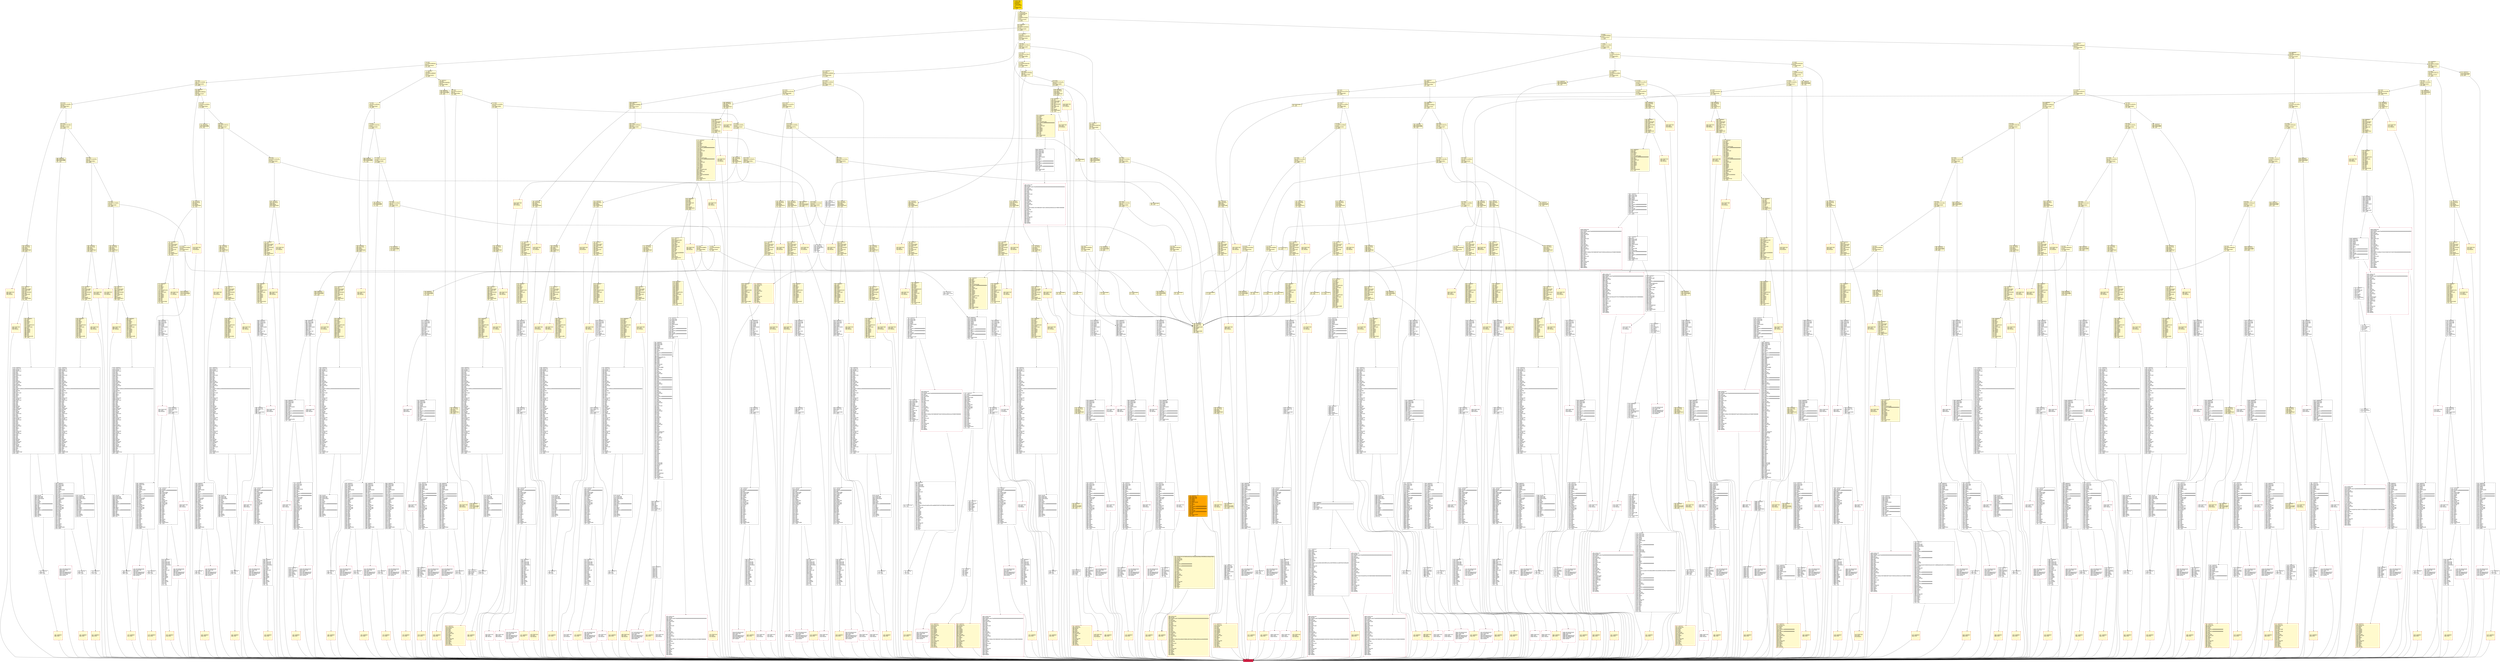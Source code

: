 digraph G {
bgcolor=transparent rankdir=UD;
node [shape=box style=filled color=black fillcolor=white fontname=arial fontcolor=black];
6683 [label="6683: RETURNDATASIZE\l6684: PUSH1 0x00\l6686: DUP1\l6687: RETURNDATACOPY\l6688: RETURNDATASIZE\l6689: PUSH1 0x00\l6691: REVERT\l" shape=Msquare color=crimson ];
12426 [label="12426: JUMPDEST\l12427: PUSH1 0x2a\l12429: PUSH1 0x01\l12431: SWAP1\l12432: SLOAD\l12433: SWAP1\l12434: PUSH2 0x0100\l12437: EXP\l12438: SWAP1\l12439: DIV\l12440: PUSH20 0xffffffffffffffffffffffffffffffffffffffff\l12461: AND\l12462: PUSH20 0xffffffffffffffffffffffffffffffffffffffff\l12483: AND\l12484: PUSH2 0x08fc\l12487: PUSH1 0x2b\l12489: SLOAD\l12490: SWAP1\l12491: DUP2\l12492: ISZERO\l12493: MUL\l12494: SWAP1\l12495: PUSH1 0x40\l12497: MLOAD\l12498: PUSH1 0x00\l12500: PUSH1 0x40\l12502: MLOAD\l12503: DUP1\l12504: DUP4\l12505: SUB\l12506: DUP2\l12507: DUP6\l12508: DUP9\l12509: DUP9\l12510: CALL\l12511: SWAP4\l12512: POP\l12513: POP\l12514: POP\l12515: POP\l12516: ISZERO\l12517: DUP1\l12518: ISZERO\l12519: PUSH2 0x30f4\l12522: JUMPI\l" ];
8319 [label="8319: JUMPDEST\l8320: PUSH1 0x0f\l8322: SLOAD\l8323: DUP2\l8324: JUMP\l" ];
14864 [label="14864: RETURNDATASIZE\l14865: PUSH1 0x00\l14867: DUP1\l14868: RETURNDATACOPY\l14869: RETURNDATASIZE\l14870: PUSH1 0x00\l14872: REVERT\l" shape=Msquare color=crimson ];
2935 [label="2935: JUMPDEST\l2936: CALLVALUE\l2937: DUP1\l2938: ISZERO\l2939: PUSH2 0x0b83\l2942: JUMPI\l" fillcolor=lemonchiffon ];
3132 [label="3132: JUMPDEST\l3133: PUSH2 0x0c44\l3136: PUSH2 0x2b27\l3139: JUMP\l" fillcolor=lemonchiffon ];
3211 [label="3211: JUMPDEST\l3212: CALLVALUE\l3213: DUP1\l3214: ISZERO\l3215: PUSH2 0x0c97\l3218: JUMPI\l" fillcolor=lemonchiffon ];
2970 [label="2970: JUMPDEST\l2971: DUP2\l2972: ADD\l2973: SWAP1\l2974: DUP1\l2975: DUP1\l2976: CALLDATALOAD\l2977: SWAP1\l2978: PUSH1 0x20\l2980: ADD\l2981: SWAP1\l2982: SWAP3\l2983: SWAP2\l2984: SWAP1\l2985: POP\l2986: POP\l2987: POP\l2988: PUSH2 0x27f4\l2991: JUMP\l" fillcolor=lemonchiffon ];
4882 [label="4882: JUMPDEST\l4883: PUSH1 0x0a\l4885: DUP2\l4886: LT\l4887: PUSH2 0x131f\l4890: JUMPI\l" ];
3304 [label="3304: JUMPDEST\l3305: CALLVALUE\l3306: DUP1\l3307: ISZERO\l3308: PUSH2 0x0cf4\l3311: JUMPI\l" fillcolor=lemonchiffon ];
7232 [label="7232: JUMPDEST\l7233: PUSH1 0x0d\l7235: PUSH1 0x00\l7237: SWAP1\l7238: SLOAD\l7239: SWAP1\l7240: PUSH2 0x0100\l7243: EXP\l7244: SWAP1\l7245: DIV\l7246: PUSH20 0xffffffffffffffffffffffffffffffffffffffff\l7267: AND\l7268: PUSH20 0xffffffffffffffffffffffffffffffffffffffff\l7289: AND\l7290: CALLER\l7291: PUSH20 0xffffffffffffffffffffffffffffffffffffffff\l7312: AND\l7313: EQ\l7314: PUSH2 0x1c9a\l7317: JUMPI\l" ];
1970 [label="1970: PUSH1 0x00\l1972: DUP1\l1973: REVERT\l" fillcolor=lemonchiffon shape=Msquare color=crimson ];
8307 [label="8307: JUMPDEST\l8308: PUSH2 0x3ba9\l8311: JUMP\l" ];
6297 [label="6297: JUMPDEST\l6298: PUSH1 0x26\l6300: PUSH1 0x00\l6302: SWAP1\l6303: SLOAD\l6304: SWAP1\l6305: PUSH2 0x0100\l6308: EXP\l6309: SWAP1\l6310: DIV\l6311: PUSH1 0xff\l6313: AND\l6314: ISZERO\l6315: PUSH2 0x18b3\l6318: JUMPI\l" ];
9393 [label="9393: JUMPDEST\l9394: POP\l9395: CALLVALUE\l9396: PUSH1 0x0b\l9398: DUP2\l9399: SWAP1\l9400: SSTORE\l9401: POP\l9402: JUMP\l" ];
9429 [label="9429: JUMPDEST\l9430: PUSH1 0x0a\l9432: DUP2\l9433: LT\l9434: PUSH2 0x24e2\l9437: JUMPI\l" ];
17996 [label="17996: JUMPDEST\l17997: CALLER\l17998: PUSH20 0xffffffffffffffffffffffffffffffffffffffff\l18019: AND\l18020: PUSH2 0x08fc\l18023: PUSH1 0x2e\l18025: SLOAD\l18026: SWAP1\l18027: DUP2\l18028: ISZERO\l18029: MUL\l18030: SWAP1\l18031: PUSH1 0x40\l18033: MLOAD\l18034: PUSH1 0x00\l18036: PUSH1 0x40\l18038: MLOAD\l18039: DUP1\l18040: DUP4\l18041: SUB\l18042: DUP2\l18043: DUP6\l18044: DUP9\l18045: DUP9\l18046: CALL\l18047: SWAP4\l18048: POP\l18049: POP\l18050: POP\l18051: POP\l18052: ISZERO\l18053: DUP1\l18054: ISZERO\l18055: PUSH2 0x4694\l18058: JUMPI\l" ];
11951 [label="11951: JUMPDEST\l11952: PUSH1 0x26\l11954: PUSH1 0x00\l11956: SWAP1\l11957: SLOAD\l11958: SWAP1\l11959: PUSH2 0x0100\l11962: EXP\l11963: SWAP1\l11964: DIV\l11965: PUSH1 0xff\l11967: AND\l11968: ISZERO\l11969: PUSH2 0x2ec9\l11972: JUMPI\l" ];
12856 [label="12856: CALLER\l12857: PUSH1 0x23\l12859: PUSH1 0x00\l12861: PUSH2 0x0100\l12864: EXP\l12865: DUP2\l12866: SLOAD\l12867: DUP2\l12868: PUSH20 0xffffffffffffffffffffffffffffffffffffffff\l12889: MUL\l12890: NOT\l12891: AND\l12892: SWAP1\l12893: DUP4\l12894: PUSH20 0xffffffffffffffffffffffffffffffffffffffff\l12915: AND\l12916: MUL\l12917: OR\l12918: SWAP1\l12919: SSTORE\l12920: POP\l" ];
1457 [label="1457: JUMPDEST\l1458: STOP\l" fillcolor=lemonchiffon shape=Msquare color=crimson ];
3975 [label="3975: PUSH1 0x00\l3977: DUP1\l3978: REVERT\l" fillcolor=lemonchiffon shape=Msquare color=crimson ];
18215 [label="18215: JUMPDEST\l18216: PUSH1 0x28\l18218: PUSH1 0x01\l18220: SWAP1\l18221: SLOAD\l18222: SWAP1\l18223: PUSH2 0x0100\l18226: EXP\l18227: SWAP1\l18228: DIV\l18229: PUSH20 0xffffffffffffffffffffffffffffffffffffffff\l18250: AND\l18251: PUSH20 0xffffffffffffffffffffffffffffffffffffffff\l18272: AND\l18273: PUSH2 0x08fc\l18276: PUSH1 0x29\l18278: SLOAD\l18279: SWAP1\l18280: DUP2\l18281: ISZERO\l18282: MUL\l18283: SWAP1\l18284: PUSH1 0x40\l18286: MLOAD\l18287: PUSH1 0x00\l18289: PUSH1 0x40\l18291: MLOAD\l18292: DUP1\l18293: DUP4\l18294: SUB\l18295: DUP2\l18296: DUP6\l18297: DUP9\l18298: DUP9\l18299: CALL\l18300: SWAP4\l18301: POP\l18302: POP\l18303: POP\l18304: POP\l18305: ISZERO\l18306: DUP1\l18307: ISZERO\l18308: PUSH2 0x4791\l18311: JUMPI\l" ];
980 [label="980: DUP1\l981: PUSH4 0x18824f92\l986: EQ\l987: PUSH2 0x0664\l990: JUMPI\l" fillcolor=lemonchiffon ];
18564 [label="18564: JUMPDEST\l18565: PUSH1 0x0c\l18567: PUSH1 0x00\l18569: SWAP1\l18570: SLOAD\l18571: SWAP1\l18572: PUSH2 0x0100\l18575: EXP\l18576: SWAP1\l18577: DIV\l18578: PUSH20 0xffffffffffffffffffffffffffffffffffffffff\l18599: AND\l18600: PUSH20 0xffffffffffffffffffffffffffffffffffffffff\l18621: AND\l18622: PUSH4 0x9a3c6e29\l18627: ADDRESS\l18628: DUP8\l18629: DUP8\l18630: DUP8\l18631: DUP8\l18632: DUP8\l18633: PUSH1 0x40\l18635: MLOAD\l18636: DUP8\l18637: PUSH4 0xffffffff\l18642: AND\l18643: PUSH1 0xe0\l18645: SHL\l18646: DUP2\l18647: MSTORE\l18648: PUSH1 0x04\l18650: ADD\l18651: DUP1\l18652: DUP8\l18653: PUSH20 0xffffffffffffffffffffffffffffffffffffffff\l18674: AND\l18675: PUSH20 0xffffffffffffffffffffffffffffffffffffffff\l18696: AND\l18697: DUP2\l18698: MSTORE\l18699: PUSH1 0x20\l18701: ADD\l18702: DUP7\l18703: PUSH20 0xffffffffffffffffffffffffffffffffffffffff\l18724: AND\l18725: PUSH20 0xffffffffffffffffffffffffffffffffffffffff\l18746: AND\l18747: DUP2\l18748: MSTORE\l18749: PUSH1 0x20\l18751: ADD\l18752: DUP6\l18753: PUSH20 0xffffffffffffffffffffffffffffffffffffffff\l18774: AND\l18775: PUSH20 0xffffffffffffffffffffffffffffffffffffffff\l18796: AND\l18797: DUP2\l18798: MSTORE\l18799: PUSH1 0x20\l18801: ADD\l18802: DUP1\l18803: PUSH1 0x20\l18805: ADD\l18806: DUP4\l18807: DUP2\l18808: MSTORE\l18809: PUSH1 0x20\l18811: ADD\l18812: DUP3\l18813: DUP2\l18814: SUB\l18815: DUP3\l18816: MSTORE\l18817: DUP6\l18818: DUP6\l18819: DUP3\l18820: DUP2\l18821: DUP2\l18822: MSTORE\l18823: PUSH1 0x20\l18825: ADD\l18826: SWAP3\l18827: POP\l18828: DUP1\l18829: DUP3\l18830: DUP5\l18831: CALLDATACOPY\l18832: PUSH1 0x00\l18834: DUP2\l18835: DUP5\l18836: ADD\l18837: MSTORE\l18838: PUSH1 0x1f\l18840: NOT\l18841: PUSH1 0x1f\l18843: DUP3\l18844: ADD\l18845: AND\l18846: SWAP1\l18847: POP\l18848: DUP1\l18849: DUP4\l18850: ADD\l18851: SWAP3\l18852: POP\l18853: POP\l18854: POP\l18855: SWAP8\l18856: POP\l18857: POP\l18858: POP\l18859: POP\l18860: POP\l18861: POP\l18862: POP\l18863: POP\l18864: PUSH1 0x00\l18866: PUSH1 0x40\l18868: MLOAD\l18869: DUP1\l18870: DUP4\l18871: SUB\l18872: DUP2\l18873: PUSH1 0x00\l18875: DUP8\l18876: DUP1\l18877: EXTCODESIZE\l18878: ISZERO\l18879: DUP1\l18880: ISZERO\l18881: PUSH2 0x49c9\l18884: JUMPI\l" ];
598 [label="598: DUP1\l599: PUSH4 0x5b9df0c7\l604: EQ\l605: PUSH2 0x0b77\l608: JUMPI\l" fillcolor=lemonchiffon ];
3519 [label="3519: JUMPDEST\l3520: STOP\l" fillcolor=lemonchiffon shape=Msquare color=crimson ];
8640 [label="8640: JUMPDEST\l8641: PUSH1 0x00\l8643: SELFBALANCE\l8644: SWAP1\l8645: POP\l8646: SWAP1\l8647: JUMP\l" ];
1934 [label="1934: PUSH1 0x00\l1936: DUP1\l1937: REVERT\l" fillcolor=lemonchiffon shape=Msquare color=crimson ];
13263 [label="13263: JUMPDEST\l13264: PUSH1 0x01\l13266: PUSH1 0x00\l13268: SWAP1\l13269: SLOAD\l13270: SWAP1\l13271: PUSH2 0x0100\l13274: EXP\l13275: SWAP1\l13276: DIV\l13277: PUSH20 0xffffffffffffffffffffffffffffffffffffffff\l13298: AND\l13299: PUSH20 0xffffffffffffffffffffffffffffffffffffffff\l13320: AND\l13321: CALLER\l13322: PUSH20 0xffffffffffffffffffffffffffffffffffffffff\l13343: AND\l13344: EQ\l13345: PUSH2 0x3492\l13348: JUMPI\l" ];
4563 [label="4563: JUMPDEST\l4564: POP\l4565: PUSH2 0x11dc\l4568: PUSH2 0x479b\l4571: JUMP\l" fillcolor=lemonchiffon ];
18068 [label="18068: JUMPDEST\l18069: POP\l18070: PUSH1 0x01\l18072: PUSH1 0x2c\l18074: PUSH1 0x14\l18076: PUSH2 0x0100\l18079: EXP\l18080: DUP2\l18081: SLOAD\l18082: DUP2\l18083: PUSH1 0xff\l18085: MUL\l18086: NOT\l18087: AND\l18088: SWAP1\l18089: DUP4\l18090: ISZERO\l18091: ISZERO\l18092: MUL\l18093: OR\l18094: SWAP1\l18095: SSTORE\l18096: POP\l18097: POP\l18098: JUMP\l" ];
4517 [label="4517: JUMPDEST\l4518: DUP2\l4519: ADD\l4520: SWAP1\l4521: DUP1\l4522: DUP1\l4523: CALLDATALOAD\l4524: SWAP1\l4525: PUSH1 0x20\l4527: ADD\l4528: SWAP1\l4529: SWAP3\l4530: SWAP2\l4531: SWAP1\l4532: POP\l4533: POP\l4534: POP\l4535: PUSH2 0x4625\l4538: JUMP\l" fillcolor=lemonchiffon ];
96 [label="96: DUP1\l97: PUSH4 0xfdc5d522\l102: EQ\l103: PUSH2 0x121e\l106: JUMPI\l" fillcolor=lemonchiffon ];
1494 [label="1494: JUMPDEST\l1495: DUP2\l1496: ADD\l1497: SWAP1\l1498: DUP1\l1499: DUP1\l1500: CALLDATALOAD\l1501: SWAP1\l1502: PUSH1 0x20\l1504: ADD\l1505: SWAP1\l1506: SWAP3\l1507: SWAP2\l1508: SWAP1\l1509: POP\l1510: POP\l1511: POP\l1512: PUSH2 0x1386\l1515: JUMP\l" fillcolor=lemonchiffon ];
1471 [label="1471: JUMPDEST\l1472: POP\l1473: PUSH2 0x05ec\l1476: PUSH1 0x04\l1478: DUP1\l1479: CALLDATASIZE\l1480: SUB\l1481: PUSH1 0x20\l1483: DUP2\l1484: LT\l1485: ISZERO\l1486: PUSH2 0x05d6\l1489: JUMPI\l" fillcolor=lemonchiffon ];
3998 [label="3998: PUSH1 0x00\l4000: DUP1\l4001: REVERT\l" fillcolor=lemonchiffon shape=Msquare color=crimson ];
2029 [label="2029: PUSH1 0x00\l2031: DUP1\l2032: REVERT\l" fillcolor=lemonchiffon shape=Msquare color=crimson ];
7428 [label="7428: JUMPDEST\l7429: POP\l7430: CALLVALUE\l7431: PUSH1 0x0e\l7433: DUP2\l7434: SWAP1\l7435: SSTORE\l7436: POP\l7437: JUMP\l" ];
4090 [label="4090: PUSH1 0x00\l4092: DUP1\l4093: REVERT\l" fillcolor=lemonchiffon shape=Msquare color=crimson ];
500 [label="500: DUP1\l501: PUSH4 0x8da5cb5b\l506: EQ\l507: PUSH2 0x0d2f\l510: JUMPI\l" fillcolor=lemonchiffon ];
14334 [label="14334: PUSH1 0x00\l14336: DUP1\l14337: REVERT\l" shape=Msquare color=crimson ];
3750 [label="3750: JUMPDEST\l3751: CALLVALUE\l3752: DUP1\l3753: ISZERO\l3754: PUSH2 0x0eb2\l3757: JUMPI\l" fillcolor=lemonchiffon ];
16322 [label="16322: PUSH1 0x00\l16324: DUP1\l16325: REVERT\l" shape=Msquare color=crimson ];
1974 [label="1974: JUMPDEST\l1975: POP\l1976: PUSH2 0x07e3\l1979: PUSH1 0x04\l1981: DUP1\l1982: CALLDATASIZE\l1983: SUB\l1984: PUSH1 0x20\l1986: DUP2\l1987: LT\l1988: ISZERO\l1989: PUSH2 0x07cd\l1992: JUMPI\l" fillcolor=lemonchiffon ];
7665 [label="7665: JUMPDEST\l7666: DUP1\l7667: PUSH1 0x08\l7669: PUSH1 0x00\l7671: PUSH2 0x0100\l7674: EXP\l7675: DUP2\l7676: SLOAD\l7677: DUP2\l7678: PUSH1 0xff\l7680: MUL\l7681: NOT\l7682: AND\l7683: SWAP1\l7684: DUP4\l7685: ISZERO\l7686: ISZERO\l7687: MUL\l7688: OR\l7689: SWAP1\l7690: SSTORE\l7691: POP\l7692: PUSH32 0x93eaa614ad05cba2561ada88d825206f767e87209f81f491c9b6091abeb5f857\l7725: DUP2\l7726: PUSH1 0x40\l7728: MLOAD\l7729: DUP1\l7730: DUP3\l7731: ISZERO\l7732: ISZERO\l7733: ISZERO\l7734: ISZERO\l7735: DUP2\l7736: MSTORE\l7737: PUSH1 0x20\l7739: ADD\l7740: SWAP2\l7741: POP\l7742: POP\l7743: PUSH1 0x40\l7745: MLOAD\l7746: DUP1\l7747: SWAP2\l7748: SUB\l7749: SWAP1\l7750: LOG1\l" ];
1993 [label="1993: PUSH1 0x00\l1995: DUP1\l1996: REVERT\l" fillcolor=lemonchiffon shape=Msquare color=crimson ];
3578 [label="3578: JUMPDEST\l3579: STOP\l" fillcolor=lemonchiffon shape=Msquare color=crimson ];
16335 [label="16335: PUSH1 0x00\l16337: DUP1\l16338: REVERT\l" shape=Msquare color=crimson ];
302 [label="302: JUMPDEST\l303: DUP1\l304: PUSH4 0x9285dac8\l309: GT\l310: PUSH2 0x01bc\l313: JUMPI\l" fillcolor=lemonchiffon ];
1516 [label="1516: JUMPDEST\l1517: STOP\l" fillcolor=lemonchiffon shape=Msquare color=crimson ];
11940 [label="11940: JUMPDEST\l11941: POP\l11942: PUSH1 0x01\l11944: SWAP2\l11945: POP\l11946: POP\l11947: SWAP2\l11948: SWAP1\l11949: POP\l11950: JUMP\l" ];
5541 [label="5541: JUMPDEST\l5542: POP\l5543: JUMP\l" ];
18211 [label="18211: PUSH1 0x00\l18213: DUP1\l18214: REVERT\l" shape=Msquare color=crimson ];
10018 [label="10018: PUSH1 0x00\l10020: DUP1\l10021: REVERT\l" shape=Msquare color=crimson ];
740 [label="740: DUP1\l741: PUSH4 0x4a037610\l746: EQ\l747: PUSH2 0x0a8a\l750: JUMPI\l" fillcolor=lemonchiffon ];
6839 [label="6839: JUMPDEST\l6840: PUSH1 0x1e\l6842: PUSH1 0x01\l6844: SWAP1\l6845: SLOAD\l6846: SWAP1\l6847: PUSH2 0x0100\l6850: EXP\l6851: SWAP1\l6852: DIV\l6853: PUSH20 0xffffffffffffffffffffffffffffffffffffffff\l6874: AND\l6875: PUSH20 0xffffffffffffffffffffffffffffffffffffffff\l6896: AND\l6897: PUSH2 0x08fc\l6900: PUSH1 0x1f\l6902: SLOAD\l6903: SWAP1\l6904: DUP2\l6905: ISZERO\l6906: MUL\l6907: SWAP1\l6908: PUSH1 0x40\l6910: MLOAD\l6911: PUSH1 0x00\l6913: PUSH1 0x40\l6915: MLOAD\l6916: DUP1\l6917: DUP4\l6918: SUB\l6919: DUP2\l6920: DUP6\l6921: DUP9\l6922: DUP9\l6923: CALL\l6924: SWAP4\l6925: POP\l6926: POP\l6927: POP\l6928: POP\l6929: ISZERO\l6930: DUP1\l6931: ISZERO\l6932: PUSH2 0x1b21\l6935: JUMPI\l" ];
1837 [label="1837: PUSH1 0x00\l1839: DUP1\l1840: REVERT\l" fillcolor=lemonchiffon shape=Msquare color=crimson ];
10671 [label="10671: CALLER\l10672: PUSH1 0x14\l10674: PUSH1 0x00\l10676: PUSH2 0x0100\l10679: EXP\l10680: DUP2\l10681: SLOAD\l10682: DUP2\l10683: PUSH20 0xffffffffffffffffffffffffffffffffffffffff\l10704: MUL\l10705: NOT\l10706: AND\l10707: SWAP1\l10708: DUP4\l10709: PUSH20 0xffffffffffffffffffffffffffffffffffffffff\l10730: AND\l10731: MUL\l10732: OR\l10733: SWAP1\l10734: SSTORE\l10735: POP\l" ];
4967 [label="4967: JUMPDEST\l4968: POP\l4969: PUSH1 0x01\l4971: PUSH1 0x20\l4973: PUSH1 0x00\l4975: PUSH2 0x0100\l4978: EXP\l4979: DUP2\l4980: SLOAD\l4981: DUP2\l4982: PUSH1 0xff\l4984: MUL\l4985: NOT\l4986: AND\l4987: SWAP1\l4988: DUP4\l4989: ISZERO\l4990: ISZERO\l4991: MUL\l4992: OR\l4993: SWAP1\l4994: SSTORE\l4995: POP\l4996: POP\l4997: JUMP\l" ];
4082 [label="4082: JUMPDEST\l4083: CALLVALUE\l4084: DUP1\l4085: ISZERO\l4086: PUSH2 0x0ffe\l4089: JUMPI\l" fillcolor=lemonchiffon ];
14985 [label="14985: RETURNDATASIZE\l14986: PUSH1 0x00\l14988: DUP1\l14989: RETURNDATACOPY\l14990: RETURNDATASIZE\l14991: PUSH1 0x00\l14993: REVERT\l" shape=Msquare color=crimson ];
9649 [label="9649: JUMPDEST\l9650: POP\l9651: JUMP\l" ];
8648 [label="8648: JUMPDEST\l8649: PUSH1 0x40\l8651: MLOAD\l8652: PUSH1 0x20\l8654: ADD\l8655: DUP1\l8656: DUP1\l8657: PUSH1 0x20\l8659: ADD\l8660: DUP3\l8661: DUP2\l8662: SUB\l8663: DUP3\l8664: MSTORE\l8665: PUSH1 0x05\l8667: DUP2\l8668: MSTORE\l8669: PUSH1 0x20\l8671: ADD\l8672: DUP1\l8673: PUSH32 0x68656c6c6f000000000000000000000000000000000000000000000000000000\l8706: DUP2\l8707: MSTORE\l8708: POP\l8709: PUSH1 0x20\l8711: ADD\l8712: SWAP2\l8713: POP\l8714: POP\l8715: PUSH1 0x40\l8717: MLOAD\l8718: PUSH1 0x20\l8720: DUP2\l8721: DUP4\l8722: SUB\l8723: SUB\l8724: DUP2\l8725: MSTORE\l8726: SWAP1\l8727: PUSH1 0x40\l8729: MSTORE\l8730: DUP1\l8731: MLOAD\l8732: SWAP1\l8733: PUSH1 0x20\l8735: ADD\l8736: SHA3\l8737: DUP2\l8738: PUSH1 0x40\l8740: MLOAD\l8741: PUSH1 0x20\l8743: ADD\l8744: DUP1\l8745: DUP3\l8746: DUP2\l8747: MSTORE\l8748: PUSH1 0x20\l8750: ADD\l8751: SWAP2\l8752: POP\l8753: POP\l8754: PUSH1 0x40\l8756: MLOAD\l8757: PUSH1 0x20\l8759: DUP2\l8760: DUP4\l8761: SUB\l8762: SUB\l8763: DUP2\l8764: MSTORE\l8765: SWAP1\l8766: PUSH1 0x40\l8768: MSTORE\l8769: DUP1\l8770: MLOAD\l8771: SWAP1\l8772: PUSH1 0x20\l8774: ADD\l8775: SHA3\l8776: EQ\l8777: ISZERO\l8778: PUSH2 0x228f\l8781: JUMPI\l" ];
8325 [label="8325: JUMPDEST\l8326: PUSH1 0x15\l8328: PUSH1 0x00\l8330: SWAP1\l8331: SLOAD\l8332: SWAP1\l8333: PUSH2 0x0100\l8336: EXP\l8337: SWAP1\l8338: DIV\l8339: PUSH20 0xffffffffffffffffffffffffffffffffffffffff\l8360: AND\l8361: PUSH20 0xffffffffffffffffffffffffffffffffffffffff\l8382: AND\l8383: PUSH2 0x08fc\l8386: CALLVALUE\l8387: SWAP1\l8388: DUP2\l8389: ISZERO\l8390: MUL\l8391: SWAP1\l8392: PUSH1 0x40\l8394: MLOAD\l8395: PUSH1 0x00\l8397: PUSH1 0x40\l8399: MLOAD\l8400: DUP1\l8401: DUP4\l8402: SUB\l8403: DUP2\l8404: DUP6\l8405: DUP9\l8406: DUP9\l8407: CALL\l8408: SWAP4\l8409: POP\l8410: POP\l8411: POP\l8412: POP\l8413: ISZERO\l8414: DUP1\l8415: ISZERO\l8416: PUSH2 0x20ed\l8419: JUMPI\l" ];
15750 [label="15750: JUMPDEST\l15751: POP\l15752: JUMP\l" ];
13677 [label="13677: JUMPDEST\l13678: PUSH1 0x17\l13680: PUSH1 0x14\l13682: SWAP1\l13683: SLOAD\l13684: SWAP1\l13685: PUSH2 0x0100\l13688: EXP\l13689: SWAP1\l13690: DIV\l13691: PUSH1 0xff\l13693: AND\l13694: ISZERO\l13695: PUSH2 0x3587\l13698: JUMPI\l" ];
12722 [label="12722: JUMPDEST\l12723: PUSH1 0x40\l12725: MLOAD\l12726: PUSH1 0x20\l12728: ADD\l12729: DUP1\l12730: DUP1\l12731: PUSH1 0x20\l12733: ADD\l12734: DUP3\l12735: DUP2\l12736: SUB\l12737: DUP3\l12738: MSTORE\l12739: PUSH1 0x05\l12741: DUP2\l12742: MSTORE\l12743: PUSH1 0x20\l12745: ADD\l12746: DUP1\l12747: PUSH32 0x68656c6c6f000000000000000000000000000000000000000000000000000000\l12780: DUP2\l12781: MSTORE\l12782: POP\l12783: PUSH1 0x20\l12785: ADD\l12786: SWAP2\l12787: POP\l12788: POP\l12789: PUSH1 0x40\l12791: MLOAD\l12792: PUSH1 0x20\l12794: DUP2\l12795: DUP4\l12796: SUB\l12797: SUB\l12798: DUP2\l12799: MSTORE\l12800: SWAP1\l12801: PUSH1 0x40\l12803: MSTORE\l12804: DUP1\l12805: MLOAD\l12806: SWAP1\l12807: PUSH1 0x20\l12809: ADD\l12810: SHA3\l12811: DUP2\l12812: PUSH1 0x40\l12814: MLOAD\l12815: PUSH1 0x20\l12817: ADD\l12818: DUP1\l12819: DUP3\l12820: DUP2\l12821: MSTORE\l12822: PUSH1 0x20\l12824: ADD\l12825: SWAP2\l12826: POP\l12827: POP\l12828: PUSH1 0x40\l12830: MLOAD\l12831: PUSH1 0x20\l12833: DUP2\l12834: DUP4\l12835: SUB\l12836: SUB\l12837: DUP2\l12838: MSTORE\l12839: SWAP1\l12840: PUSH1 0x40\l12842: MSTORE\l12843: DUP1\l12844: MLOAD\l12845: SWAP1\l12846: PUSH1 0x20\l12848: ADD\l12849: SHA3\l12850: EQ\l12851: ISZERO\l12852: PUSH2 0x3279\l12855: JUMPI\l" ];
9064 [label="9064: JUMPDEST\l9065: PUSH1 0x08\l9067: PUSH1 0x01\l9069: SWAP1\l9070: SLOAD\l9071: SWAP1\l9072: PUSH2 0x0100\l9075: EXP\l9076: SWAP1\l9077: DIV\l9078: PUSH20 0xffffffffffffffffffffffffffffffffffffffff\l9099: AND\l9100: PUSH20 0xffffffffffffffffffffffffffffffffffffffff\l9121: AND\l9122: PUSH2 0x08fc\l9125: CALLVALUE\l9126: SWAP1\l9127: DUP2\l9128: ISZERO\l9129: MUL\l9130: SWAP1\l9131: PUSH1 0x40\l9133: MLOAD\l9134: PUSH1 0x00\l9136: PUSH1 0x40\l9138: MLOAD\l9139: DUP1\l9140: DUP4\l9141: SUB\l9142: DUP2\l9143: DUP6\l9144: DUP9\l9145: DUP9\l9146: CALL\l9147: SWAP4\l9148: POP\l9149: POP\l9150: POP\l9151: POP\l9152: ISZERO\l9153: DUP1\l9154: ISZERO\l9155: PUSH2 0x23d0\l9158: JUMPI\l" ];
3847 [label="3847: PUSH1 0x00\l3849: DUP1\l3850: REVERT\l" fillcolor=lemonchiffon shape=Msquare color=crimson ];
19133 [label="19133: RETURNDATASIZE\l19134: PUSH1 0x00\l19136: DUP1\l19137: RETURNDATACOPY\l19138: RETURNDATASIZE\l19139: PUSH1 0x00\l19141: REVERT\l" shape=Msquare color=crimson ];
811 [label="811: DUP1\l812: PUSH4 0x44ddf4ba\l817: EQ\l818: PUSH2 0x09e9\l821: JUMPI\l" fillcolor=lemonchiffon ];
1096 [label="1096: PUSH1 0x40\l1098: MLOAD\l1099: PUSH32 0x08c379a000000000000000000000000000000000000000000000000000000000\l1132: DUP2\l1133: MSTORE\l1134: PUSH1 0x04\l1136: ADD\l1137: DUP1\l1138: DUP1\l1139: PUSH1 0x20\l1141: ADD\l1142: DUP3\l1143: DUP2\l1144: SUB\l1145: DUP3\l1146: MSTORE\l1147: PUSH1 0x1c\l1149: DUP2\l1150: MSTORE\l1151: PUSH1 0x20\l1153: ADD\l1154: DUP1\l1155: PUSH32 0x696e76616c696420706f6f6c2066756e6374696f6e2063616c6c656400000000\l1188: DUP2\l1189: MSTORE\l1190: POP\l1191: PUSH1 0x20\l1193: ADD\l1194: SWAP2\l1195: POP\l1196: POP\l1197: PUSH1 0x40\l1199: MLOAD\l1200: DUP1\l1201: SWAP2\l1202: SUB\l1203: SWAP1\l1204: REVERT\l" fillcolor=lemonchiffon shape=Msquare color=crimson ];
564 [label="564: JUMPDEST\l565: DUP1\l566: PUSH4 0x3de3422b\l571: GT\l572: PUSH2 0x0345\l575: JUMPI\l" fillcolor=lemonchiffon ];
3363 [label="3363: JUMPDEST\l3364: STOP\l" fillcolor=lemonchiffon shape=Msquare color=crimson ];
11426 [label="11426: PUSH1 0x40\l11428: MLOAD\l11429: PUSH32 0x08c379a000000000000000000000000000000000000000000000000000000000\l11462: DUP2\l11463: MSTORE\l11464: PUSH1 0x04\l11466: ADD\l11467: DUP1\l11468: DUP1\l11469: PUSH1 0x20\l11471: ADD\l11472: DUP3\l11473: DUP2\l11474: SUB\l11475: DUP3\l11476: MSTORE\l11477: PUSH1 0x13\l11479: DUP2\l11480: MSTORE\l11481: PUSH1 0x20\l11483: ADD\l11484: DUP1\l11485: PUSH32 0x636f6e74726163742069732073746f7070656400000000000000000000000000\l11518: DUP2\l11519: MSTORE\l11520: POP\l11521: PUSH1 0x20\l11523: ADD\l11524: SWAP2\l11525: POP\l11526: POP\l11527: PUSH1 0x40\l11529: MLOAD\l11530: DUP1\l11531: SWAP2\l11532: SUB\l11533: SWAP1\l11534: REVERT\l" shape=Msquare color=crimson ];
3373 [label="3373: JUMPDEST\l3374: STOP\l" fillcolor=lemonchiffon shape=Msquare color=crimson ];
1819 [label="1819: PUSH1 0x00\l1821: DUP1\l1822: REVERT\l" fillcolor=lemonchiffon shape=Msquare color=crimson ];
17113 [label="17113: JUMPDEST\l17114: POP\l17115: GAS\l17116: STATICCALL\l17117: ISZERO\l17118: DUP1\l17119: ISZERO\l17120: PUSH2 0x42ed\l17123: JUMPI\l" ];
12063 [label="12063: PUSH1 0x00\l12065: DUP1\l12066: REVERT\l" shape=Msquare color=crimson ];
3870 [label="3870: PUSH1 0x00\l3872: DUP1\l3873: REVERT\l" fillcolor=lemonchiffon shape=Msquare color=crimson ];
4153 [label="4153: JUMPDEST\l4154: POP\l4155: PUSH2 0x1070\l4158: PUSH1 0x04\l4160: DUP1\l4161: CALLDATASIZE\l4162: SUB\l4163: PUSH1 0x40\l4165: DUP2\l4166: LT\l4167: ISZERO\l4168: PUSH2 0x1050\l4171: JUMPI\l" fillcolor=lemonchiffon ];
12950 [label="12950: JUMPDEST\l12951: PUSH1 0x06\l12953: PUSH1 0x00\l12955: SWAP1\l12956: SLOAD\l12957: SWAP1\l12958: PUSH2 0x0100\l12961: EXP\l12962: SWAP1\l12963: DIV\l12964: PUSH20 0xffffffffffffffffffffffffffffffffffffffff\l12985: AND\l12986: PUSH20 0xffffffffffffffffffffffffffffffffffffffff\l13007: AND\l13008: CALLER\l13009: PUSH20 0xffffffffffffffffffffffffffffffffffffffff\l13030: AND\l13031: EQ\l13032: PUSH2 0x32f0\l13035: JUMPI\l" ];
860 [label="860: DUP1\l861: PUSH4 0x2750fc78\l866: EQ\l867: PUSH2 0x086d\l870: JUMPI\l" fillcolor=lemonchiffon ];
1938 [label="1938: JUMPDEST\l1939: DUP2\l1940: ADD\l1941: SWAP1\l1942: DUP1\l1943: DUP1\l1944: CALLDATALOAD\l1945: SWAP1\l1946: PUSH1 0x20\l1948: ADD\l1949: SWAP1\l1950: SWAP3\l1951: SWAP2\l1952: SWAP1\l1953: POP\l1954: POP\l1955: POP\l1956: PUSH2 0x1899\l1959: JUMP\l" fillcolor=lemonchiffon ];
1911 [label="1911: PUSH1 0x00\l1913: DUP1\l1914: REVERT\l" fillcolor=lemonchiffon shape=Msquare color=crimson ];
17182 [label="17182: PUSH1 0x40\l17184: MLOAD\l17185: PUSH32 0x08c379a000000000000000000000000000000000000000000000000000000000\l17218: DUP2\l17219: MSTORE\l17220: PUSH1 0x04\l17222: ADD\l17223: DUP1\l17224: DUP1\l17225: PUSH1 0x20\l17227: ADD\l17228: DUP3\l17229: DUP2\l17230: SUB\l17231: DUP3\l17232: MSTORE\l17233: PUSH1 0x2b\l17235: DUP2\l17236: MSTORE\l17237: PUSH1 0x20\l17239: ADD\l17240: DUP1\l17241: PUSH2 0x4af6\l17244: PUSH1 0x2b\l17246: SWAP2\l17247: CODECOPY\l17248: PUSH1 0x40\l17250: ADD\l17251: SWAP2\l17252: POP\l17253: POP\l17254: PUSH1 0x40\l17256: MLOAD\l17257: DUP1\l17258: SWAP2\l17259: SUB\l17260: SWAP1\l17261: REVERT\l" shape=Msquare color=crimson ];
5311 [label="5311: JUMPDEST\l5312: POP\l5313: PUSH1 0x01\l5315: PUSH1 0x05\l5317: PUSH1 0x14\l5319: PUSH2 0x0100\l5322: EXP\l5323: DUP2\l5324: SLOAD\l5325: DUP2\l5326: PUSH1 0xff\l5328: MUL\l5329: NOT\l5330: AND\l5331: SWAP1\l5332: DUP4\l5333: ISZERO\l5334: ISZERO\l5335: MUL\l5336: OR\l5337: SWAP1\l5338: SSTORE\l5339: POP\l5340: POP\l5341: JUMP\l" ];
10108 [label="10108: PUSH1 0x00\l10110: DUP1\l10111: REVERT\l" shape=Msquare color=crimson ];
16300 [label="16300: JUMPDEST\l16301: PUSH1 0x2a\l16303: PUSH1 0x00\l16305: SWAP1\l16306: SLOAD\l16307: SWAP1\l16308: PUSH2 0x0100\l16311: EXP\l16312: SWAP1\l16313: DIV\l16314: PUSH1 0xff\l16316: AND\l16317: ISZERO\l16318: PUSH2 0x3fc6\l16321: JUMPI\l" ];
1398 [label="1398: JUMPDEST\l1399: STOP\l" fillcolor=lemonchiffon shape=Msquare color=crimson ];
3906 [label="3906: PUSH1 0x00\l3908: DUP1\l3909: REVERT\l" fillcolor=lemonchiffon shape=Msquare color=crimson ];
4056 [label="4056: JUMPDEST\l4057: PUSH1 0x40\l4059: MLOAD\l4060: DUP1\l4061: DUP3\l4062: ISZERO\l4063: ISZERO\l4064: ISZERO\l4065: ISZERO\l4066: DUP2\l4067: MSTORE\l4068: PUSH1 0x20\l4070: ADD\l4071: SWAP2\l4072: POP\l4073: POP\l4074: PUSH1 0x40\l4076: MLOAD\l4077: DUP1\l4078: SWAP2\l4079: SUB\l4080: SWAP1\l4081: RETURN\l" fillcolor=lemonchiffon shape=Msquare color=crimson ];
8945 [label="8945: RETURNDATASIZE\l8946: PUSH1 0x00\l8948: DUP1\l8949: RETURNDATACOPY\l8950: RETURNDATASIZE\l8951: PUSH1 0x00\l8953: REVERT\l" shape=Msquare color=crimson ];
1871 [label="1871: PUSH1 0x00\l1873: DUP1\l1874: REVERT\l" fillcolor=lemonchiffon shape=Msquare color=crimson ];
13156 [label="13156: JUMPDEST\l13157: PUSH1 0x2c\l13159: PUSH1 0x00\l13161: SWAP1\l13162: SLOAD\l13163: SWAP1\l13164: PUSH2 0x0100\l13167: EXP\l13168: SWAP1\l13169: DIV\l13170: PUSH20 0xffffffffffffffffffffffffffffffffffffffff\l13191: AND\l13192: PUSH20 0xffffffffffffffffffffffffffffffffffffffff\l13213: AND\l13214: PUSH2 0x08fc\l13217: CALLVALUE\l13218: SWAP1\l13219: DUP2\l13220: ISZERO\l13221: MUL\l13222: SWAP1\l13223: PUSH1 0x40\l13225: MLOAD\l13226: PUSH1 0x00\l13228: PUSH1 0x40\l13230: MLOAD\l13231: DUP1\l13232: DUP4\l13233: SUB\l13234: DUP2\l13235: DUP6\l13236: DUP9\l13237: DUP9\l13238: CALL\l13239: SWAP4\l13240: POP\l13241: POP\l13242: POP\l13243: POP\l13244: ISZERO\l13245: DUP1\l13246: ISZERO\l13247: PUSH2 0x33cc\l13250: JUMPI\l" ];
1530 [label="1530: JUMPDEST\l1531: POP\l1532: PUSH2 0x0627\l1535: PUSH1 0x04\l1537: DUP1\l1538: CALLDATASIZE\l1539: SUB\l1540: PUSH1 0x20\l1542: DUP2\l1543: LT\l1544: ISZERO\l1545: PUSH2 0x0611\l1548: JUMPI\l" fillcolor=lemonchiffon ];
3365 [label="3365: JUMPDEST\l3366: PUSH2 0x0d2d\l3369: PUSH2 0x3016\l3372: JUMP\l" fillcolor=lemonchiffon ];
3004 [label="3004: JUMPDEST\l3005: CALLVALUE\l3006: DUP1\l3007: ISZERO\l3008: PUSH2 0x0bc8\l3011: JUMPI\l" fillcolor=lemonchiffon ];
16442 [label="16442: JUMPDEST\l16443: PUSH1 0x09\l16445: PUSH1 0x00\l16447: SWAP1\l16448: SLOAD\l16449: SWAP1\l16450: PUSH2 0x0100\l16453: EXP\l16454: SWAP1\l16455: DIV\l16456: PUSH20 0xffffffffffffffffffffffffffffffffffffffff\l16477: AND\l16478: PUSH20 0xffffffffffffffffffffffffffffffffffffffff\l16499: AND\l16500: PUSH2 0x08fc\l16503: CALLVALUE\l16504: SWAP1\l16505: DUP2\l16506: ISZERO\l16507: MUL\l16508: SWAP1\l16509: PUSH1 0x40\l16511: MLOAD\l16512: PUSH1 0x00\l16514: PUSH1 0x40\l16516: MLOAD\l16517: DUP1\l16518: DUP4\l16519: SUB\l16520: DUP2\l16521: DUP6\l16522: DUP9\l16523: DUP9\l16524: CALL\l16525: SWAP4\l16526: POP\l16527: POP\l16528: POP\l16529: POP\l16530: ISZERO\l16531: DUP1\l16532: ISZERO\l16533: PUSH2 0x40a2\l16536: JUMPI\l" ];
3929 [label="3929: PUSH1 0x00\l3931: DUP1\l3932: REVERT\l" fillcolor=lemonchiffon shape=Msquare color=crimson ];
9996 [label="9996: JUMPDEST\l9997: PUSH1 0x20\l9999: PUSH1 0x00\l10001: SWAP1\l10002: SLOAD\l10003: SWAP1\l10004: PUSH2 0x0100\l10007: EXP\l10008: SWAP1\l10009: DIV\l10010: PUSH1 0xff\l10012: AND\l10013: ISZERO\l10014: PUSH2 0x2726\l10017: JUMPI\l" ];
17124 [label="17124: RETURNDATASIZE\l17125: PUSH1 0x00\l17127: DUP1\l17128: RETURNDATACOPY\l17129: RETURNDATASIZE\l17130: PUSH1 0x00\l17132: REVERT\l" shape=Msquare color=crimson ];
156 [label="156: DUP1\l157: PUSH4 0xe6886a58\l162: EQ\l163: PUSH2 0x113d\l166: JUMPI\l" fillcolor=lemonchiffon ];
9889 [label="9889: PUSH1 0x00\l9891: DUP1\l9892: REVERT\l" shape=Msquare color=crimson ];
11035 [label="11035: RETURNDATASIZE\l11036: PUSH1 0x00\l11038: DUP1\l11039: RETURNDATACOPY\l11040: RETURNDATASIZE\l11041: PUSH1 0x00\l11043: REVERT\l" shape=Msquare color=crimson ];
6936 [label="6936: RETURNDATASIZE\l6937: PUSH1 0x00\l6939: DUP1\l6940: RETURNDATACOPY\l6941: RETURNDATASIZE\l6942: PUSH1 0x00\l6944: REVERT\l" shape=Msquare color=crimson ];
931 [label="931: DUP1\l932: PUSH4 0x22f3e2d4\l937: EQ\l938: PUSH2 0x082a\l941: JUMPI\l" fillcolor=lemonchiffon ];
15050 [label="15050: JUMPDEST\l15051: PUSH1 0x0a\l15053: DUP2\l15054: LT\l15055: PUSH2 0x3ad7\l15058: JUMPI\l" ];
1062 [label="1062: DUP1\l1063: PUSH4 0x095d6476\l1068: EQ\l1069: PUSH2 0x05ee\l1072: JUMPI\l" fillcolor=lemonchiffon ];
1703 [label="1703: PUSH1 0x00\l1705: DUP1\l1706: REVERT\l" fillcolor=lemonchiffon shape=Msquare color=crimson ];
1841 [label="1841: JUMPDEST\l1842: DUP1\l1843: CALLDATALOAD\l1844: SWAP1\l1845: PUSH1 0x20\l1847: ADD\l1848: SWAP2\l1849: DUP5\l1850: PUSH1 0x01\l1852: DUP4\l1853: MUL\l1854: DUP5\l1855: ADD\l1856: GT\l1857: PUSH5 0x0100000000\l1863: DUP4\l1864: GT\l1865: OR\l1866: ISZERO\l1867: PUSH2 0x0753\l1870: JUMPI\l" fillcolor=lemonchiffon ];
10112 [label="10112: JUMPDEST\l10113: PUSH1 0x20\l10115: PUSH1 0x01\l10117: SWAP1\l10118: SLOAD\l10119: SWAP1\l10120: PUSH2 0x0100\l10123: EXP\l10124: SWAP1\l10125: DIV\l10126: PUSH20 0xffffffffffffffffffffffffffffffffffffffff\l10147: AND\l10148: PUSH20 0xffffffffffffffffffffffffffffffffffffffff\l10169: AND\l10170: PUSH2 0x08fc\l10173: PUSH1 0x21\l10175: SLOAD\l10176: SWAP1\l10177: DUP2\l10178: ISZERO\l10179: MUL\l10180: SWAP1\l10181: PUSH1 0x40\l10183: MLOAD\l10184: PUSH1 0x00\l10186: PUSH1 0x40\l10188: MLOAD\l10189: DUP1\l10190: DUP4\l10191: SUB\l10192: DUP2\l10193: DUP6\l10194: DUP9\l10195: DUP9\l10196: CALL\l10197: SWAP4\l10198: POP\l10199: POP\l10200: POP\l10201: POP\l10202: ISZERO\l10203: DUP1\l10204: ISZERO\l10205: PUSH2 0x27ea\l10208: JUMPI\l" ];
15126 [label="15126: RETURNDATASIZE\l15127: PUSH1 0x00\l15129: DUP1\l15130: RETURNDATACOPY\l15131: RETURNDATASIZE\l15132: PUSH1 0x00\l15134: REVERT\l" shape=Msquare color=crimson ];
3758 [label="3758: PUSH1 0x00\l3760: DUP1\l3761: REVERT\l" fillcolor=lemonchiffon shape=Msquare color=crimson ];
9197 [label="9197: JUMPDEST\l9198: PUSH1 0x0a\l9200: PUSH1 0x00\l9202: SWAP1\l9203: SLOAD\l9204: SWAP1\l9205: PUSH2 0x0100\l9208: EXP\l9209: SWAP1\l9210: DIV\l9211: PUSH20 0xffffffffffffffffffffffffffffffffffffffff\l9232: AND\l9233: PUSH20 0xffffffffffffffffffffffffffffffffffffffff\l9254: AND\l9255: CALLER\l9256: PUSH20 0xffffffffffffffffffffffffffffffffffffffff\l9277: AND\l9278: EQ\l9279: PUSH2 0x2447\l9282: JUMPI\l" ];
8438 [label="8438: JUMPDEST\l8439: PUSH1 0x40\l8441: MLOAD\l8442: PUSH1 0x20\l8444: ADD\l8445: DUP1\l8446: DUP1\l8447: PUSH1 0x20\l8449: ADD\l8450: DUP3\l8451: DUP2\l8452: SUB\l8453: DUP3\l8454: MSTORE\l8455: PUSH1 0x05\l8457: DUP2\l8458: MSTORE\l8459: PUSH1 0x20\l8461: ADD\l8462: DUP1\l8463: PUSH32 0x68656c6c6f000000000000000000000000000000000000000000000000000000\l8496: DUP2\l8497: MSTORE\l8498: POP\l8499: PUSH1 0x20\l8501: ADD\l8502: SWAP2\l8503: POP\l8504: POP\l8505: PUSH1 0x40\l8507: MLOAD\l8508: PUSH1 0x20\l8510: DUP2\l8511: DUP4\l8512: SUB\l8513: SUB\l8514: DUP2\l8515: MSTORE\l8516: SWAP1\l8517: PUSH1 0x40\l8519: MSTORE\l8520: DUP1\l8521: MLOAD\l8522: SWAP1\l8523: PUSH1 0x20\l8525: ADD\l8526: SHA3\l8527: DUP2\l8528: PUSH1 0x40\l8530: MLOAD\l8531: PUSH1 0x20\l8533: ADD\l8534: DUP1\l8535: DUP3\l8536: DUP2\l8537: MSTORE\l8538: PUSH1 0x20\l8540: ADD\l8541: SWAP2\l8542: POP\l8543: POP\l8544: PUSH1 0x40\l8546: MLOAD\l8547: PUSH1 0x20\l8549: DUP2\l8550: DUP4\l8551: SUB\l8552: SUB\l8553: DUP2\l8554: MSTORE\l8555: SWAP1\l8556: PUSH1 0x40\l8558: MSTORE\l8559: DUP1\l8560: MLOAD\l8561: SWAP1\l8562: PUSH1 0x20\l8564: ADD\l8565: SHA3\l8566: EQ\l8567: ISZERO\l8568: PUSH2 0x21bd\l8571: JUMPI\l" ];
4856 [label="4856: JUMPDEST\l4857: PUSH1 0x20\l4859: PUSH1 0x00\l4861: SWAP1\l4862: SLOAD\l4863: SWAP1\l4864: PUSH2 0x0100\l4867: EXP\l4868: SWAP1\l4869: DIV\l4870: PUSH1 0xff\l4872: AND\l4873: ISZERO\l4874: PUSH2 0x1312\l4877: JUMPI\l" ];
7793 [label="7793: JUMPDEST\l7794: CALLER\l7795: PUSH20 0xffffffffffffffffffffffffffffffffffffffff\l7816: AND\l7817: PUSH2 0x08fc\l7820: PUSH1 0x1d\l7822: SLOAD\l7823: SWAP1\l7824: DUP2\l7825: ISZERO\l7826: MUL\l7827: SWAP1\l7828: PUSH1 0x40\l7830: MLOAD\l7831: PUSH1 0x00\l7833: PUSH1 0x40\l7835: MLOAD\l7836: DUP1\l7837: DUP4\l7838: SUB\l7839: DUP2\l7840: DUP6\l7841: DUP9\l7842: DUP9\l7843: CALL\l7844: SWAP4\l7845: POP\l7846: POP\l7847: POP\l7848: POP\l7849: ISZERO\l7850: DUP1\l7851: ISZERO\l7852: PUSH2 0x1eb9\l7855: JUMPI\l" ];
3209 [label="3209: JUMPDEST\l3210: STOP\l" fillcolor=lemonchiffon shape=Msquare color=crimson ];
1726 [label="1726: PUSH1 0x00\l1728: DUP1\l1729: REVERT\l" fillcolor=lemonchiffon shape=Msquare color=crimson ];
7754 [label="7754: JUMPDEST\l7755: PUSH1 0x1c\l7757: PUSH1 0x00\l7759: SWAP1\l7760: SLOAD\l7761: SWAP1\l7762: PUSH2 0x0100\l7765: EXP\l7766: SWAP1\l7767: DIV\l7768: PUSH1 0xff\l7770: AND\l7771: ISZERO\l7772: PUSH2 0x1e64\l7775: JUMPI\l" ];
12619 [label="12619: JUMPDEST\l12620: CALLER\l12621: PUSH20 0xffffffffffffffffffffffffffffffffffffffff\l12642: AND\l12643: PUSH2 0x08fc\l12646: PUSH1 0x1b\l12648: SLOAD\l12649: SWAP1\l12650: DUP2\l12651: ISZERO\l12652: MUL\l12653: SWAP1\l12654: PUSH1 0x40\l12656: MLOAD\l12657: PUSH1 0x00\l12659: PUSH1 0x40\l12661: MLOAD\l12662: DUP1\l12663: DUP4\l12664: SUB\l12665: DUP2\l12666: DUP6\l12667: DUP9\l12668: DUP9\l12669: CALL\l12670: SWAP4\l12671: POP\l12672: POP\l12673: POP\l12674: POP\l12675: ISZERO\l12676: DUP1\l12677: ISZERO\l12678: PUSH2 0x3193\l12681: JUMPI\l" ];
1667 [label="1667: PUSH1 0x00\l1669: DUP1\l1670: REVERT\l" fillcolor=lemonchiffon shape=Msquare color=crimson ];
3979 [label="3979: JUMPDEST\l3980: POP\l3981: PUSH2 0x0fd8\l3984: PUSH1 0x04\l3986: DUP1\l3987: CALLDATASIZE\l3988: SUB\l3989: PUSH1 0x40\l3991: DUP2\l3992: LT\l3993: ISZERO\l3994: PUSH2 0x0fa2\l3997: JUMPI\l" fillcolor=lemonchiffon ];
1636 [label="1636: JUMPDEST\l1637: CALLVALUE\l1638: DUP1\l1639: ISZERO\l1640: PUSH2 0x0670\l1643: JUMPI\l" fillcolor=lemonchiffon ];
942 [label="942: DUP1\l943: PUSH4 0x23b7445f\l948: EQ\l949: PUSH2 0x0859\l952: JUMPI\l" fillcolor=lemonchiffon ];
3722 [label="3722: PUSH1 0x00\l3724: DUP1\l3725: REVERT\l" fillcolor=lemonchiffon shape=Msquare color=crimson ];
9287 [label="9287: JUMPDEST\l9288: PUSH1 0x0a\l9290: PUSH1 0x00\l9292: SWAP1\l9293: SLOAD\l9294: SWAP1\l9295: PUSH2 0x0100\l9298: EXP\l9299: SWAP1\l9300: DIV\l9301: PUSH20 0xffffffffffffffffffffffffffffffffffffffff\l9322: AND\l9323: PUSH20 0xffffffffffffffffffffffffffffffffffffffff\l9344: AND\l9345: PUSH2 0x08fc\l9348: PUSH1 0x0b\l9350: SLOAD\l9351: SWAP1\l9352: DUP2\l9353: ISZERO\l9354: MUL\l9355: SWAP1\l9356: PUSH1 0x40\l9358: MLOAD\l9359: PUSH1 0x00\l9361: PUSH1 0x40\l9363: MLOAD\l9364: DUP1\l9365: DUP4\l9366: SUB\l9367: DUP2\l9368: DUP6\l9369: DUP9\l9370: DUP9\l9371: CALL\l9372: SWAP4\l9373: POP\l9374: POP\l9375: POP\l9376: POP\l9377: ISZERO\l9378: DUP1\l9379: ISZERO\l9380: PUSH2 0x24b1\l9383: JUMPI\l" ];
6336 [label="6336: JUMPDEST\l6337: CALLER\l6338: PUSH20 0xffffffffffffffffffffffffffffffffffffffff\l6359: AND\l6360: PUSH2 0x08fc\l6363: PUSH1 0x27\l6365: SLOAD\l6366: SWAP1\l6367: DUP2\l6368: ISZERO\l6369: MUL\l6370: SWAP1\l6371: PUSH1 0x40\l6373: MLOAD\l6374: PUSH1 0x00\l6376: PUSH1 0x40\l6378: MLOAD\l6379: DUP1\l6380: DUP4\l6381: SUB\l6382: DUP2\l6383: DUP6\l6384: DUP9\l6385: DUP9\l6386: CALL\l6387: SWAP4\l6388: POP\l6389: POP\l6390: POP\l6391: POP\l6392: ISZERO\l6393: DUP1\l6394: ISZERO\l6395: PUSH2 0x1908\l6398: JUMPI\l" ];
2750 [label="2750: JUMPDEST\l2751: POP\l2752: PUSH2 0x0aeb\l2755: PUSH1 0x04\l2757: DUP1\l2758: CALLDATASIZE\l2759: SUB\l2760: PUSH1 0x20\l2762: DUP2\l2763: LT\l2764: ISZERO\l2765: PUSH2 0x0ad5\l2768: JUMPI\l" fillcolor=lemonchiffon ];
9876 [label="9876: PUSH1 0x00\l9878: DUP1\l9879: REVERT\l" shape=Msquare color=crimson ];
1291 [label="1291: PUSH32 0x5741979df5f3e491501da74d3b0a83dd2496ab1f34929865b3e190a8ad75859a\l1324: CALLER\l1325: CALLVALUE\l1326: PUSH1 0x40\l1328: MLOAD\l1329: DUP1\l1330: DUP4\l1331: PUSH20 0xffffffffffffffffffffffffffffffffffffffff\l1352: AND\l1353: PUSH20 0xffffffffffffffffffffffffffffffffffffffff\l1374: AND\l1375: DUP2\l1376: MSTORE\l1377: PUSH1 0x20\l1379: ADD\l1380: DUP3\l1381: DUP2\l1382: MSTORE\l1383: PUSH1 0x20\l1385: ADD\l1386: SWAP3\l1387: POP\l1388: POP\l1389: POP\l1390: PUSH1 0x40\l1392: MLOAD\l1393: DUP1\l1394: SWAP2\l1395: SUB\l1396: SWAP1\l1397: LOG1\l" fillcolor=lemonchiffon ];
2021 [label="2021: JUMPDEST\l2022: CALLVALUE\l2023: DUP1\l2024: ISZERO\l2025: PUSH2 0x07f1\l2028: JUMPI\l" fillcolor=lemonchiffon ];
85 [label="85: DUP1\l86: PUSH4 0xfa5d5429\l91: EQ\l92: PUSH2 0x11c7\l95: JUMPI\l" fillcolor=lemonchiffon ];
4958 [label="4958: RETURNDATASIZE\l4959: PUSH1 0x00\l4961: DUP1\l4962: RETURNDATACOPY\l4963: RETURNDATASIZE\l4964: PUSH1 0x00\l4966: REVERT\l" shape=Msquare color=crimson ];
9052 [label="9052: RETURNDATASIZE\l9053: PUSH1 0x00\l9055: DUP1\l9056: RETURNDATACOPY\l9057: RETURNDATASIZE\l9058: PUSH1 0x00\l9060: REVERT\l" shape=Msquare color=crimson ];
13137 [label="13137: RETURNDATASIZE\l13138: PUSH1 0x00\l13140: DUP1\l13141: RETURNDATACOPY\l13142: RETURNDATASIZE\l13143: PUSH1 0x00\l13145: REVERT\l" shape=Msquare color=crimson ];
1915 [label="1915: JUMPDEST\l1916: POP\l1917: PUSH2 0x07a8\l1920: PUSH1 0x04\l1922: DUP1\l1923: CALLDATASIZE\l1924: SUB\l1925: PUSH1 0x20\l1927: DUP2\l1928: LT\l1929: ISZERO\l1930: PUSH2 0x0792\l1933: JUMPI\l" fillcolor=lemonchiffon ];
489 [label="489: DUP1\l490: PUSH4 0x89ebee3f\l495: EQ\l496: PUSH2 0x0d25\l499: JUMPI\l" fillcolor=lemonchiffon ];
2537 [label="2537: JUMPDEST\l2538: CALLVALUE\l2539: DUP1\l2540: ISZERO\l2541: PUSH2 0x09f5\l2544: JUMPI\l" fillcolor=lemonchiffon ];
2842 [label="2842: JUMPDEST\l2843: DUP2\l2844: ADD\l2845: SWAP1\l2846: DUP1\l2847: DUP1\l2848: CALLDATALOAD\l2849: SWAP1\l2850: PUSH1 0x20\l2852: ADD\l2853: SWAP1\l2854: SWAP3\l2855: SWAP2\l2856: SWAP1\l2857: POP\l2858: POP\l2859: POP\l2860: PUSH2 0x25b4\l2863: JUMP\l" fillcolor=lemonchiffon ];
4673 [label="4673: JUMPDEST\l4674: DUP2\l4675: ADD\l4676: SWAP1\l4677: DUP1\l4678: DUP1\l4679: CALLDATALOAD\l4680: PUSH20 0xffffffffffffffffffffffffffffffffffffffff\l4701: AND\l4702: SWAP1\l4703: PUSH1 0x20\l4705: ADD\l4706: SWAP1\l4707: SWAP3\l4708: SWAP2\l4709: SWAP1\l4710: DUP1\l4711: CALLDATALOAD\l4712: PUSH20 0xffffffffffffffffffffffffffffffffffffffff\l4733: AND\l4734: SWAP1\l4735: PUSH1 0x20\l4737: ADD\l4738: SWAP1\l4739: SWAP3\l4740: SWAP2\l4741: SWAP1\l4742: DUP1\l4743: CALLDATALOAD\l4744: SWAP1\l4745: PUSH1 0x20\l4747: ADD\l4748: SWAP1\l4749: PUSH5 0x0100000000\l4755: DUP2\l4756: GT\l4757: ISZERO\l4758: PUSH2 0x129e\l4761: JUMPI\l" fillcolor=lemonchiffon ];
17155 [label="17155: JUMPDEST\l17156: DUP2\l17157: ADD\l17158: SWAP1\l17159: DUP1\l17160: DUP1\l17161: MLOAD\l17162: SWAP1\l17163: PUSH1 0x20\l17165: ADD\l17166: SWAP1\l17167: SWAP3\l17168: SWAP2\l17169: SWAP1\l17170: POP\l17171: POP\l17172: POP\l17173: PUSH2 0xffff\l17176: AND\l17177: EQ\l17178: PUSH2 0x436e\l17181: JUMPI\l" ];
3781 [label="3781: PUSH1 0x00\l3783: DUP1\l3784: REVERT\l" fillcolor=lemonchiffon shape=Msquare color=crimson ];
11973 [label="11973: PUSH1 0x00\l11975: DUP1\l11976: REVERT\l" shape=Msquare color=crimson ];
18121 [label="18121: PUSH1 0x00\l18123: DUP1\l18124: REVERT\l" shape=Msquare color=crimson ];
5200 [label="5200: JUMPDEST\l5201: PUSH1 0x05\l5203: PUSH1 0x14\l5205: SWAP1\l5206: SLOAD\l5207: SWAP1\l5208: PUSH2 0x0100\l5211: EXP\l5212: SWAP1\l5213: DIV\l5214: PUSH1 0xff\l5216: AND\l5217: ISZERO\l5218: PUSH2 0x146a\l5221: JUMPI\l" ];
5197 [label="5197: JUMPDEST\l5198: POP\l5199: JUMP\l" ];
1997 [label="1997: JUMPDEST\l1998: DUP2\l1999: ADD\l2000: SWAP1\l2001: DUP1\l2002: DUP1\l2003: CALLDATALOAD\l2004: SWAP1\l2005: PUSH1 0x20\l2007: ADD\l2008: SWAP1\l2009: SWAP3\l2010: SWAP2\l2011: SWAP1\l2012: POP\l2013: POP\l2014: POP\l2015: PUSH2 0x1927\l2018: JUMP\l" fillcolor=lemonchiffon ];
3302 [label="3302: JUMPDEST\l3303: STOP\l" fillcolor=lemonchiffon shape=Msquare color=crimson ];
4458 [label="4458: JUMPDEST\l4459: DUP2\l4460: ADD\l4461: SWAP1\l4462: DUP1\l4463: DUP1\l4464: CALLDATALOAD\l4465: SWAP1\l4466: PUSH1 0x20\l4468: ADD\l4469: SWAP1\l4470: SWAP3\l4471: SWAP2\l4472: SWAP1\l4473: POP\l4474: POP\l4475: POP\l4476: PUSH2 0x455b\l4479: JUMP\l" fillcolor=lemonchiffon ];
1024 [label="1024: DUP1\l1025: PUSH4 0x1d70a211\l1030: EQ\l1031: PUSH2 0x07e5\l1034: JUMPI\l" fillcolor=lemonchiffon ];
1084 [label="1084: JUMPDEST\l1085: PUSH1 0x00\l1087: DUP1\l1088: CALLDATASIZE\l1089: SWAP1\l1090: POP\l1091: EQ\l1092: PUSH2 0x04b5\l1095: JUMPI\l" fillcolor=lemonchiffon ];
6581 [label="6581: JUMPDEST\l6582: PUSH1 0x23\l6584: PUSH1 0x14\l6586: SWAP1\l6587: SLOAD\l6588: SWAP1\l6589: PUSH2 0x0100\l6592: EXP\l6593: SWAP1\l6594: DIV\l6595: PUSH1 0xff\l6597: AND\l6598: ISZERO\l6599: PUSH2 0x19cf\l6602: JUMPI\l" ];
527 [label="527: DUP1\l528: PUSH4 0x802e73c3\l533: EQ\l534: PUSH2 0x0c46\l537: JUMPI\l" fillcolor=lemonchiffon ];
0 [label="0: PUSH1 0x80\l2: PUSH1 0x40\l4: MSTORE\l5: PUSH1 0x04\l7: CALLDATASIZE\l8: LT\l9: PUSH2 0x043c\l12: JUMPI\l" fillcolor=lemonchiffon shape=Msquare fillcolor=gold ];
15261 [label="15261: RETURNDATASIZE\l15262: PUSH1 0x00\l15264: DUP1\l15265: RETURNDATACOPY\l15266: RETURNDATASIZE\l15267: PUSH1 0x00\l15269: REVERT\l" shape=Msquare color=crimson ];
18369 [label="18369: JUMPDEST\l18370: PUSH1 0x01\l18372: PUSH1 0x00\l18374: SWAP1\l18375: SLOAD\l18376: SWAP1\l18377: PUSH2 0x0100\l18380: EXP\l18381: SWAP1\l18382: DIV\l18383: PUSH20 0xffffffffffffffffffffffffffffffffffffffff\l18404: AND\l18405: PUSH20 0xffffffffffffffffffffffffffffffffffffffff\l18426: AND\l18427: CALLER\l18428: PUSH20 0xffffffffffffffffffffffffffffffffffffffff\l18449: AND\l18450: EQ\l18451: PUSH2 0x4884\l18454: JUMPI\l" ];
3631 [label="3631: PUSH1 0x00\l3633: DUP1\l3634: REVERT\l" fillcolor=lemonchiffon shape=Msquare color=crimson ];
1585 [label="1585: PUSH1 0x00\l1587: DUP1\l1588: REVERT\l" fillcolor=lemonchiffon shape=Msquare color=crimson ];
5678 [label="5678: CALLER\l5679: PUSH1 0x08\l5681: PUSH1 0x01\l5683: PUSH2 0x0100\l5686: EXP\l5687: DUP2\l5688: SLOAD\l5689: DUP2\l5690: PUSH20 0xffffffffffffffffffffffffffffffffffffffff\l5711: MUL\l5712: NOT\l5713: AND\l5714: SWAP1\l5715: DUP4\l5716: PUSH20 0xffffffffffffffffffffffffffffffffffffffff\l5737: AND\l5738: MUL\l5739: OR\l5740: SWAP1\l5741: SSTORE\l5742: POP\l" ];
16217 [label="16217: JUMPDEST\l16218: DUP4\l16219: PUSH1 0x0f\l16221: DUP2\l16222: SWAP1\l16223: SSTORE\l16224: POP\l16225: DUP3\l16226: PUSH1 0x11\l16228: DUP2\l16229: SWAP1\l16230: SSTORE\l16231: POP\l16232: PUSH32 0xab1a2e99a7a60d154f951a42eca140d755f93d41ccfca4b6f7d5e521b64bee86\l16265: DUP5\l16266: DUP5\l16267: PUSH1 0x40\l16269: MLOAD\l16270: DUP1\l16271: DUP4\l16272: DUP2\l16273: MSTORE\l16274: PUSH1 0x20\l16276: ADD\l16277: DUP3\l16278: DUP2\l16279: MSTORE\l16280: PUSH1 0x20\l16282: ADD\l16283: SWAP3\l16284: POP\l16285: POP\l16286: POP\l16287: PUSH1 0x40\l16289: MLOAD\l16290: DUP1\l16291: SWAP2\l16292: SUB\l16293: SWAP1\l16294: LOG1\l16295: POP\l16296: POP\l16297: POP\l16298: POP\l16299: JUMP\l" ];
17979 [label="17979: PUSH1 0x00\l17981: DUP1\l17982: REVERT\l" shape=Msquare color=crimson ];
11142 [label="11142: RETURNDATASIZE\l11143: PUSH1 0x00\l11145: DUP1\l11146: RETURNDATACOPY\l11147: RETURNDATASIZE\l11148: PUSH1 0x00\l11150: REVERT\l" shape=Msquare color=crimson ];
3120 [label="3120: JUMPDEST\l3121: STOP\l" fillcolor=lemonchiffon shape=Msquare color=crimson ];
1549 [label="1549: PUSH1 0x00\l1551: DUP1\l1552: REVERT\l" fillcolor=lemonchiffon shape=Msquare color=crimson ];
3130 [label="3130: JUMPDEST\l3131: STOP\l" fillcolor=lemonchiffon shape=Msquare color=crimson ];
11400 [label="11400: JUMPDEST\l11401: POP\l11402: JUMP\l" ];
2608 [label="2608: JUMPDEST\l2609: POP\l2610: PUSH2 0x0a39\l2613: PUSH2 0x21c0\l2616: JUMP\l" fillcolor=lemonchiffon ];
8850 [label="8850: JUMPDEST\l8851: PUSH1 0x14\l8853: PUSH1 0x00\l8855: SWAP1\l8856: SLOAD\l8857: SWAP1\l8858: PUSH2 0x0100\l8861: EXP\l8862: SWAP1\l8863: DIV\l8864: PUSH20 0xffffffffffffffffffffffffffffffffffffffff\l8885: AND\l8886: PUSH20 0xffffffffffffffffffffffffffffffffffffffff\l8907: AND\l8908: PUSH2 0x08fc\l8911: CALLVALUE\l8912: SWAP1\l8913: DUP2\l8914: ISZERO\l8915: MUL\l8916: SWAP1\l8917: PUSH1 0x40\l8919: MLOAD\l8920: PUSH1 0x00\l8922: PUSH1 0x40\l8924: MLOAD\l8925: DUP1\l8926: DUP4\l8927: SUB\l8928: DUP2\l8929: DUP6\l8930: DUP9\l8931: DUP9\l8932: CALL\l8933: SWAP4\l8934: POP\l8935: POP\l8936: POP\l8937: POP\l8938: ISZERO\l8939: DUP1\l8940: ISZERO\l8941: PUSH2 0x22fa\l8944: JUMPI\l" ];
16549 [label="16549: JUMPDEST\l16550: PUSH1 0x16\l16552: PUSH1 0x00\l16554: SWAP1\l16555: SLOAD\l16556: SWAP1\l16557: PUSH2 0x0100\l16560: EXP\l16561: SWAP1\l16562: DIV\l16563: PUSH20 0xffffffffffffffffffffffffffffffffffffffff\l16584: AND\l16585: PUSH20 0xffffffffffffffffffffffffffffffffffffffff\l16606: AND\l16607: PUSH2 0x08fc\l16610: CALLVALUE\l16611: SWAP1\l16612: DUP2\l16613: ISZERO\l16614: MUL\l16615: SWAP1\l16616: PUSH1 0x40\l16618: MLOAD\l16619: PUSH1 0x00\l16621: PUSH1 0x40\l16623: MLOAD\l16624: DUP1\l16625: DUP4\l16626: SUB\l16627: DUP2\l16628: DUP6\l16629: DUP9\l16630: DUP9\l16631: CALL\l16632: SWAP4\l16633: POP\l16634: POP\l16635: POP\l16636: POP\l16637: ISZERO\l16638: DUP1\l16639: ISZERO\l16640: PUSH2 0x410d\l16643: JUMPI\l" ];
3608 [label="3608: PUSH1 0x00\l3610: DUP1\l3611: REVERT\l" fillcolor=lemonchiffon shape=Msquare color=crimson ];
238 [label="238: DUP1\l239: PUSH4 0xcc0352b2\l244: EQ\l245: PUSH2 0x10ad\l248: JUMPI\l" fillcolor=lemonchiffon ];
7776 [label="7776: PUSH1 0x00\l7778: DUP1\l7779: REVERT\l" shape=Msquare color=crimson ];
882 [label="882: DUP1\l883: PUSH4 0x30dc958a\l888: EQ\l889: PUSH2 0x08e5\l892: JUMPI\l" fillcolor=lemonchiffon ];
7789 [label="7789: PUSH1 0x00\l7791: DUP1\l7792: REVERT\l" shape=Msquare color=crimson ];
1644 [label="1644: PUSH1 0x00\l1646: DUP1\l1647: REVERT\l" fillcolor=lemonchiffon shape=Msquare color=crimson ];
3140 [label="3140: JUMPDEST\l3141: STOP\l" fillcolor=lemonchiffon shape=Msquare color=crimson ];
3699 [label="3699: PUSH1 0x00\l3701: DUP1\l3702: REVERT\l" fillcolor=lemonchiffon shape=Msquare color=crimson ];
2819 [label="2819: JUMPDEST\l2820: POP\l2821: PUSH2 0x0b30\l2824: PUSH1 0x04\l2826: DUP1\l2827: CALLDATASIZE\l2828: SUB\l2829: PUSH1 0x20\l2831: DUP2\l2832: LT\l2833: ISZERO\l2834: PUSH2 0x0b1a\l2837: JUMPI\l" fillcolor=lemonchiffon ];
1035 [label="1035: PUSH2 0x043c\l1038: JUMP\l" fillcolor=lemonchiffon ];
12203 [label="12203: JUMPDEST\l12204: PUSH1 0x10\l12206: PUSH1 0x00\l12208: SWAP1\l12209: SLOAD\l12210: SWAP1\l12211: PUSH2 0x0100\l12214: EXP\l12215: SWAP1\l12216: DIV\l12217: PUSH20 0xffffffffffffffffffffffffffffffffffffffff\l12238: AND\l12239: PUSH20 0xffffffffffffffffffffffffffffffffffffffff\l12260: AND\l12261: PUSH2 0x08fc\l12264: CALLVALUE\l12265: SWAP1\l12266: DUP2\l12267: ISZERO\l12268: MUL\l12269: SWAP1\l12270: PUSH1 0x40\l12272: MLOAD\l12273: PUSH1 0x00\l12275: PUSH1 0x40\l12277: MLOAD\l12278: DUP1\l12279: DUP4\l12280: SUB\l12281: DUP2\l12282: DUP6\l12283: DUP9\l12284: DUP9\l12285: CALL\l12286: SWAP4\l12287: POP\l12288: POP\l12289: POP\l12290: POP\l12291: ISZERO\l12292: DUP1\l12293: ISZERO\l12294: PUSH2 0x3013\l12297: JUMPI\l" ];
13251 [label="13251: RETURNDATASIZE\l13252: PUSH1 0x00\l13254: DUP1\l13255: RETURNDATACOPY\l13256: RETURNDATASIZE\l13257: PUSH1 0x00\l13259: REVERT\l" shape=Msquare color=crimson ];
134 [label="134: DUP1\l135: PUSH4 0xcce987d4\l140: EQ\l141: PUSH2 0x10c1\l144: JUMPI\l" fillcolor=lemonchiffon ];
9159 [label="9159: RETURNDATASIZE\l9160: PUSH1 0x00\l9162: DUP1\l9163: RETURNDATACOPY\l9164: RETURNDATASIZE\l9165: PUSH1 0x00\l9167: REVERT\l" shape=Msquare color=crimson ];
216 [label="216: DUP1\l217: PUSH4 0xc4590d3f\l222: EQ\l223: PUSH2 0x102d\l226: JUMPI\l" fillcolor=lemonchiffon ];
11256 [label="11256: RETURNDATASIZE\l11257: PUSH1 0x00\l11259: DUP1\l11260: RETURNDATACOPY\l11261: RETURNDATASIZE\l11262: PUSH1 0x00\l11264: REVERT\l" shape=Msquare color=crimson ];
13793 [label="13793: JUMPDEST\l13794: PUSH1 0x18\l13796: PUSH1 0x00\l13798: SWAP1\l13799: SLOAD\l13800: SWAP1\l13801: PUSH2 0x0100\l13804: EXP\l13805: SWAP1\l13806: DIV\l13807: PUSH20 0xffffffffffffffffffffffffffffffffffffffff\l13828: AND\l13829: PUSH20 0xffffffffffffffffffffffffffffffffffffffff\l13850: AND\l13851: PUSH2 0x08fc\l13854: PUSH1 0x19\l13856: SLOAD\l13857: SWAP1\l13858: DUP2\l13859: ISZERO\l13860: MUL\l13861: SWAP1\l13862: PUSH1 0x40\l13864: MLOAD\l13865: PUSH1 0x00\l13867: PUSH1 0x40\l13869: MLOAD\l13870: DUP1\l13871: DUP4\l13872: SUB\l13873: DUP2\l13874: DUP6\l13875: DUP9\l13876: DUP9\l13877: CALL\l13878: SWAP4\l13879: POP\l13880: POP\l13881: POP\l13882: POP\l13883: ISZERO\l13884: DUP1\l13885: ISZERO\l13886: PUSH2 0x364b\l13889: JUMPI\l" ];
1608 [label="1608: PUSH1 0x00\l1610: DUP1\l1611: REVERT\l" fillcolor=lemonchiffon shape=Msquare color=crimson ];
17992 [label="17992: PUSH1 0x00\l17994: DUP1\l17995: REVERT\l" shape=Msquare color=crimson ];
3199 [label="3199: JUMPDEST\l3200: STOP\l" fillcolor=lemonchiffon shape=Msquare color=crimson ];
15685 [label="15685: CALLER\l15686: PUSH1 0x15\l15688: PUSH1 0x00\l15690: PUSH2 0x0100\l15693: EXP\l15694: DUP2\l15695: SLOAD\l15696: DUP2\l15697: PUSH20 0xffffffffffffffffffffffffffffffffffffffff\l15718: MUL\l15719: NOT\l15720: AND\l15721: SWAP1\l15722: DUP4\l15723: PUSH20 0xffffffffffffffffffffffffffffffffffffffff\l15744: AND\l15745: MUL\l15746: OR\l15747: SWAP1\l15748: SSTORE\l15749: POP\l" ];
11621 [label="11621: PUSH1 0x40\l11623: MLOAD\l11624: PUSH32 0x08c379a000000000000000000000000000000000000000000000000000000000\l11657: DUP2\l11658: MSTORE\l11659: PUSH1 0x04\l11661: ADD\l11662: DUP1\l11663: DUP1\l11664: PUSH1 0x20\l11666: ADD\l11667: DUP3\l11668: DUP2\l11669: SUB\l11670: DUP3\l11671: MSTORE\l11672: PUSH1 0x25\l11674: DUP2\l11675: MSTORE\l11676: PUSH1 0x20\l11678: ADD\l11679: DUP1\l11680: PUSH2 0x4ad1\l11683: PUSH1 0x25\l11685: SWAP2\l11686: CODECOPY\l11687: PUSH1 0x40\l11689: ADD\l11690: SWAP2\l11691: POP\l11692: POP\l11693: PUSH1 0x40\l11695: MLOAD\l11696: DUP1\l11697: SWAP2\l11698: SUB\l11699: SWAP1\l11700: REVERT\l" shape=Msquare color=crimson ];
2494 [label="2494: JUMPDEST\l2495: CALLVALUE\l2496: DUP1\l2497: ISZERO\l2498: PUSH2 0x09ca\l2501: JUMPI\l" fillcolor=lemonchiffon ];
4222 [label="4222: JUMPDEST\l4223: POP\l4224: PUSH2 0x10ab\l4227: PUSH1 0x04\l4229: DUP1\l4230: CALLDATASIZE\l4231: SUB\l4232: PUSH1 0x20\l4234: DUP2\l4235: LT\l4236: ISZERO\l4237: PUSH2 0x1095\l4240: JUMPI\l" fillcolor=lemonchiffon ];
3316 [label="3316: JUMPDEST\l3317: POP\l3318: PUSH2 0x0cfd\l3321: PUSH2 0x2f97\l3324: JUMP\l" fillcolor=lemonchiffon ];
3580 [label="3580: JUMPDEST\l3581: PUSH2 0x0e04\l3584: PUSH2 0x327c\l3587: JUMP\l" fillcolor=lemonchiffon ];
12924 [label="12924: JUMPDEST\l12925: PUSH1 0x05\l12927: PUSH1 0x14\l12929: SWAP1\l12930: SLOAD\l12931: SWAP1\l12932: PUSH2 0x0100\l12935: EXP\l12936: SWAP1\l12937: DIV\l12938: PUSH1 0xff\l12940: AND\l12941: ISZERO\l12942: PUSH2 0x3296\l12945: JUMPI\l" ];
6266 [label="6266: JUMPDEST\l6267: POP\l6268: GAS\l6269: CALL\l6270: ISZERO\l6271: DUP1\l6272: ISZERO\l6273: PUSH2 0x188e\l6276: JUMPI\l" ];
3493 [label="3493: PUSH1 0x00\l3495: DUP1\l3496: REVERT\l" fillcolor=lemonchiffon shape=Msquare color=crimson ];
15273 [label="15273: JUMPDEST\l15274: PUSH1 0x00\l15276: PUSH1 0x01\l15278: PUSH1 0x00\l15280: SWAP1\l15281: SLOAD\l15282: SWAP1\l15283: PUSH2 0x0100\l15286: EXP\l15287: SWAP1\l15288: DIV\l15289: PUSH20 0xffffffffffffffffffffffffffffffffffffffff\l15310: AND\l15311: PUSH20 0xffffffffffffffffffffffffffffffffffffffff\l15332: AND\l15333: CALLER\l15334: PUSH20 0xffffffffffffffffffffffffffffffffffffffff\l15355: AND\l15356: EQ\l15357: PUSH2 0x3c6e\l15360: JUMPI\l" ];
1648 [label="1648: JUMPDEST\l1649: POP\l1650: PUSH2 0x069d\l1653: PUSH1 0x04\l1655: DUP1\l1656: CALLDATASIZE\l1657: SUB\l1658: PUSH1 0x20\l1660: DUP2\l1661: LT\l1662: ISZERO\l1663: PUSH2 0x0687\l1666: JUMPI\l" fillcolor=lemonchiffon ];
822 [label="822: DUP1\l823: PUSH4 0x46fcff4c\l828: EQ\l829: PUSH2 0x0a24\l832: JUMPI\l" fillcolor=lemonchiffon ];
16402 [label="16402: RETURNDATASIZE\l16403: PUSH1 0x00\l16405: DUP1\l16406: RETURNDATACOPY\l16407: RETURNDATASIZE\l16408: PUSH1 0x00\l16410: REVERT\l" shape=Msquare color=crimson ];
2596 [label="2596: JUMPDEST\l2597: CALLVALUE\l2598: DUP1\l2599: ISZERO\l2600: PUSH2 0x0a30\l2603: JUMPI\l" fillcolor=lemonchiffon ];
9652 [label="9652: JUMPDEST\l9653: PUSH1 0x40\l9655: MLOAD\l9656: PUSH1 0x20\l9658: ADD\l9659: DUP1\l9660: DUP1\l9661: PUSH1 0x20\l9663: ADD\l9664: DUP3\l9665: DUP2\l9666: SUB\l9667: DUP3\l9668: MSTORE\l9669: PUSH1 0x05\l9671: DUP2\l9672: MSTORE\l9673: PUSH1 0x20\l9675: ADD\l9676: DUP1\l9677: PUSH32 0x68656c6c6f000000000000000000000000000000000000000000000000000000\l9710: DUP2\l9711: MSTORE\l9712: POP\l9713: PUSH1 0x20\l9715: ADD\l9716: SWAP2\l9717: POP\l9718: POP\l9719: PUSH1 0x40\l9721: MLOAD\l9722: PUSH1 0x20\l9724: DUP2\l9725: DUP4\l9726: SUB\l9727: SUB\l9728: DUP2\l9729: MSTORE\l9730: SWAP1\l9731: PUSH1 0x40\l9733: MSTORE\l9734: DUP1\l9735: MLOAD\l9736: SWAP1\l9737: PUSH1 0x20\l9739: ADD\l9740: SHA3\l9741: DUP2\l9742: PUSH1 0x40\l9744: MLOAD\l9745: PUSH1 0x20\l9747: ADD\l9748: DUP1\l9749: DUP3\l9750: DUP2\l9751: MSTORE\l9752: PUSH1 0x20\l9754: ADD\l9755: SWAP2\l9756: POP\l9757: POP\l9758: PUSH1 0x40\l9760: MLOAD\l9761: PUSH1 0x20\l9763: DUP2\l9764: DUP4\l9765: SUB\l9766: SUB\l9767: DUP2\l9768: MSTORE\l9769: SWAP1\l9770: PUSH1 0x40\l9772: MSTORE\l9773: DUP1\l9774: MLOAD\l9775: SWAP1\l9776: PUSH1 0x20\l9778: ADD\l9779: SHA3\l9780: EQ\l9781: ISZERO\l9782: PUSH2 0x267b\l9785: JUMPI\l" ];
12298 [label="12298: RETURNDATASIZE\l12299: PUSH1 0x00\l12301: DUP1\l12302: RETURNDATACOPY\l12303: RETURNDATASIZE\l12304: PUSH1 0x00\l12306: REVERT\l" shape=Msquare color=crimson ];
9854 [label="9854: JUMPDEST\l9855: PUSH1 0x17\l9857: PUSH1 0x14\l9859: SWAP1\l9860: SLOAD\l9861: SWAP1\l9862: PUSH2 0x0100\l9865: EXP\l9866: SWAP1\l9867: DIV\l9868: PUSH1 0xff\l9870: AND\l9871: ISZERO\l9872: PUSH2 0x2698\l9875: JUMPI\l" ];
3396 [label="3396: JUMPDEST\l3397: PUSH1 0x40\l3399: MLOAD\l3400: DUP1\l3401: DUP3\l3402: PUSH20 0xffffffffffffffffffffffffffffffffffffffff\l3423: AND\l3424: PUSH20 0xffffffffffffffffffffffffffffffffffffffff\l3445: AND\l3446: DUP2\l3447: MSTORE\l3448: PUSH1 0x20\l3450: ADD\l3451: SWAP2\l3452: POP\l3453: POP\l3454: PUSH1 0x40\l3456: MLOAD\l3457: DUP1\l3458: SWAP2\l3459: SUB\l3460: SWAP1\l3461: RETURN\l" fillcolor=lemonchiffon shape=Msquare color=crimson ];
1467 [label="1467: PUSH1 0x00\l1469: DUP1\l1470: REVERT\l" fillcolor=lemonchiffon shape=Msquare color=crimson ];
2708 [label="2708: JUMPDEST\l2709: PUSH2 0x0a9c\l2712: PUSH2 0x22fd\l2715: JUMP\l" fillcolor=lemonchiffon ];
1408 [label="1408: PUSH1 0x00\l1410: DUP1\l1411: REVERT\l" fillcolor=lemonchiffon shape=Msquare color=crimson ];
13699 [label="13699: PUSH1 0x00\l13701: DUP1\l13702: REVERT\l" shape=Msquare color=crimson ];
7206 [label="7206: JUMPDEST\l7207: PUSH1 0x0c\l7209: PUSH1 0x14\l7211: SWAP1\l7212: SLOAD\l7213: SWAP1\l7214: PUSH2 0x0100\l7217: EXP\l7218: SWAP1\l7219: DIV\l7220: PUSH1 0xff\l7222: AND\l7223: ISZERO\l7224: PUSH2 0x1c40\l7227: JUMPI\l" ];
14873 [label="14873: JUMPDEST\l14874: POP\l14875: CALLVALUE\l14876: PUSH1 0x03\l14878: DUP2\l14879: SWAP1\l14880: SSTORE\l14881: POP\l14882: JUMP\l" ];
16857 [label="16857: JUMPDEST\l16858: DUP1\l16859: PUSH1 0x09\l16861: PUSH1 0x16\l16863: SWAP1\l16864: SLOAD\l16865: SWAP1\l16866: PUSH2 0x0100\l16869: EXP\l16870: SWAP1\l16871: DIV\l16872: PUSH2 0xffff\l16875: AND\l16876: PUSH1 0x00\l16878: PUSH20 0xffffffffffffffffffffffffffffffffffffffff\l16899: AND\l16900: DUP3\l16901: PUSH20 0xffffffffffffffffffffffffffffffffffffffff\l16922: AND\l16923: EQ\l16924: ISZERO\l16925: PUSH2 0x428e\l16928: JUMPI\l" ];
4650 [label="4650: JUMPDEST\l4651: POP\l4652: PUSH2 0x12ec\l4655: PUSH1 0x04\l4657: DUP1\l4658: CALLDATASIZE\l4659: SUB\l4660: PUSH1 0x80\l4662: DUP2\l4663: LT\l4664: ISZERO\l4665: PUSH2 0x1241\l4668: JUMPI\l" fillcolor=lemonchiffon ];
3470 [label="3470: PUSH1 0x00\l3472: DUP1\l3473: REVERT\l" fillcolor=lemonchiffon shape=Msquare color=crimson ];
11047 [label="11047: JUMPDEST\l11048: PUSH1 0x05\l11050: PUSH1 0x00\l11052: SWAP1\l11053: SLOAD\l11054: SWAP1\l11055: PUSH2 0x0100\l11058: EXP\l11059: SWAP1\l11060: DIV\l11061: PUSH20 0xffffffffffffffffffffffffffffffffffffffff\l11082: AND\l11083: PUSH20 0xffffffffffffffffffffffffffffffffffffffff\l11104: AND\l11105: PUSH2 0x08fc\l11108: CALLVALUE\l11109: SWAP1\l11110: DUP2\l11111: ISZERO\l11112: MUL\l11113: SWAP1\l11114: PUSH1 0x40\l11116: MLOAD\l11117: PUSH1 0x00\l11119: PUSH1 0x40\l11121: MLOAD\l11122: DUP1\l11123: DUP4\l11124: SUB\l11125: DUP2\l11126: DUP6\l11127: DUP9\l11128: DUP9\l11129: CALL\l11130: SWAP4\l11131: POP\l11132: POP\l11133: POP\l11134: POP\l11135: ISZERO\l11136: DUP1\l11137: ISZERO\l11138: PUSH2 0x2b8f\l11141: JUMPI\l" ];
1431 [label="1431: PUSH1 0x00\l1433: DUP1\l1434: REVERT\l" fillcolor=lemonchiffon shape=Msquare color=crimson ];
3556 [label="3556: JUMPDEST\l3557: DUP2\l3558: ADD\l3559: SWAP1\l3560: DUP1\l3561: DUP1\l3562: CALLDATALOAD\l3563: SWAP1\l3564: PUSH1 0x20\l3566: ADD\l3567: SWAP1\l3568: SWAP3\l3569: SWAP2\l3570: SWAP1\l3571: POP\l3572: POP\l3573: POP\l3574: PUSH2 0x31b2\l3577: JUMP\l" fillcolor=lemonchiffon ];
14108 [label="14108: JUMPDEST\l14109: POP\l14110: JUMP\l" ];
1960 [label="1960: JUMPDEST\l1961: STOP\l" fillcolor=lemonchiffon shape=Msquare color=crimson ];
9786 [label="9786: CALLER\l9787: PUSH1 0x12\l9789: PUSH1 0x00\l9791: PUSH2 0x0100\l9794: EXP\l9795: DUP2\l9796: SLOAD\l9797: DUP2\l9798: PUSH20 0xffffffffffffffffffffffffffffffffffffffff\l9819: MUL\l9820: NOT\l9821: AND\l9822: SWAP1\l9823: DUP4\l9824: PUSH20 0xffffffffffffffffffffffffffffffffffffffff\l9845: AND\l9846: MUL\l9847: OR\l9848: SWAP1\l9849: SSTORE\l9850: POP\l" ];
3552 [label="3552: PUSH1 0x00\l3554: DUP1\l3555: REVERT\l" fillcolor=lemonchiffon shape=Msquare color=crimson ];
2773 [label="2773: JUMPDEST\l2774: DUP2\l2775: ADD\l2776: SWAP1\l2777: DUP1\l2778: DUP1\l2779: CALLDATALOAD\l2780: SWAP1\l2781: PUSH1 0x20\l2783: ADD\l2784: SWAP1\l2785: SWAP3\l2786: SWAP2\l2787: SWAP1\l2788: POP\l2789: POP\l2790: POP\l2791: PUSH2 0x24bb\l2794: JUMP\l" fillcolor=lemonchiffon ];
2674 [label="2674: JUMPDEST\l2675: DUP2\l2676: ADD\l2677: SWAP1\l2678: DUP1\l2679: DUP1\l2680: CALLDATALOAD\l2681: SWAP1\l2682: PUSH1 0x20\l2684: ADD\l2685: SWAP1\l2686: SWAP3\l2687: SWAP2\l2688: SWAP1\l2689: POP\l2690: POP\l2691: POP\l2692: PUSH2 0x21c8\l2695: JUMP\l" fillcolor=lemonchiffon ];
18909 [label="18909: JUMPDEST\l18910: POP\l18911: POP\l18912: POP\l18913: POP\l18914: POP\l18915: POP\l18916: POP\l18917: POP\l18918: POP\l18919: JUMP\l" ];
6465 [label="6465: JUMPDEST\l6466: PUSH1 0x0a\l6468: DUP2\l6469: LT\l6470: PUSH2 0x194e\l6473: JUMPI\l" ];
5226 [label="5226: JUMPDEST\l5227: PUSH1 0x0a\l5229: DUP2\l5230: LT\l5231: PUSH2 0x1477\l5234: JUMPI\l" ];
11722 [label="11722: JUMPDEST\l11723: PUSH2 0x2e3c\l11726: JUMPI\l" ];
1526 [label="1526: PUSH1 0x00\l1528: DUP1\l1529: REVERT\l" fillcolor=lemonchiffon shape=Msquare color=crimson ];
3098 [label="3098: JUMPDEST\l3099: DUP2\l3100: ADD\l3101: SWAP1\l3102: DUP1\l3103: DUP1\l3104: CALLDATALOAD\l3105: SWAP1\l3106: PUSH1 0x20\l3108: ADD\l3109: SWAP1\l3110: SWAP3\l3111: SWAP2\l3112: SWAP1\l3113: POP\l3114: POP\l3115: POP\l3116: PUSH2 0x29f3\l3119: JUMP\l" fillcolor=lemonchiffon ];
4435 [label="4435: JUMPDEST\l4436: POP\l4437: PUSH2 0x1180\l4440: PUSH1 0x04\l4442: DUP1\l4443: CALLDATASIZE\l4444: SUB\l4445: PUSH1 0x20\l4447: DUP2\l4448: LT\l4449: ISZERO\l4450: PUSH2 0x116a\l4453: JUMPI\l" fillcolor=lemonchiffon ];
14428 [label="14428: JUMPDEST\l14429: PUSH1 0x1c\l14431: PUSH1 0x01\l14433: SWAP1\l14434: SLOAD\l14435: SWAP1\l14436: PUSH2 0x0100\l14439: EXP\l14440: SWAP1\l14441: DIV\l14442: PUSH20 0xffffffffffffffffffffffffffffffffffffffff\l14463: AND\l14464: PUSH20 0xffffffffffffffffffffffffffffffffffffffff\l14485: AND\l14486: PUSH2 0x08fc\l14489: PUSH1 0x1d\l14491: SLOAD\l14492: SWAP1\l14493: DUP2\l14494: ISZERO\l14495: MUL\l14496: SWAP1\l14497: PUSH1 0x40\l14499: MLOAD\l14500: PUSH1 0x00\l14502: PUSH1 0x40\l14504: MLOAD\l14505: DUP1\l14506: DUP4\l14507: SUB\l14508: DUP2\l14509: DUP6\l14510: DUP9\l14511: DUP9\l14512: CALL\l14513: SWAP4\l14514: POP\l14515: POP\l14516: POP\l14517: POP\l14518: ISZERO\l14519: DUP1\l14520: ISZERO\l14521: PUSH2 0x38c6\l14524: JUMPI\l" ];
1823 [label="1823: JUMPDEST\l1824: DUP3\l1825: ADD\l1826: DUP4\l1827: PUSH1 0x20\l1829: DUP3\l1830: ADD\l1831: GT\l1832: ISZERO\l1833: PUSH2 0x0731\l1836: JUMPI\l" fillcolor=lemonchiffon ];
4846 [label="4846: JUMPDEST\l4847: PUSH2 0x12f6\l4850: PUSH2 0x49e8\l4853: JUMP\l" fillcolor=lemonchiffon ];
3529 [label="3529: PUSH1 0x00\l3531: DUP1\l3532: REVERT\l" fillcolor=lemonchiffon shape=Msquare color=crimson ];
6945 [label="6945: JUMPDEST\l6946: POP\l6947: CALLVALUE\l6948: PUSH1 0x1f\l6950: DUP2\l6951: SWAP1\l6952: SSTORE\l6953: POP\l6954: JUMP\l" ];
6692 [label="6692: JUMPDEST\l6693: POP\l6694: PUSH1 0x01\l6696: PUSH1 0x23\l6698: PUSH1 0x14\l6700: PUSH2 0x0100\l6703: EXP\l6704: DUP2\l6705: SLOAD\l6706: DUP2\l6707: PUSH1 0xff\l6709: MUL\l6710: NOT\l6711: AND\l6712: SWAP1\l6713: DUP4\l6714: ISZERO\l6715: ISZERO\l6716: MUL\l6717: OR\l6718: SWAP1\l6719: SSTORE\l6720: POP\l6721: POP\l6722: JUMP\l" ];
1490 [label="1490: PUSH1 0x00\l1492: DUP1\l1493: REVERT\l" fillcolor=lemonchiffon shape=Msquare color=crimson ];
2019 [label="2019: JUMPDEST\l2020: STOP\l" fillcolor=lemonchiffon shape=Msquare color=crimson ];
9965 [label="9965: JUMPDEST\l9966: POP\l9967: PUSH1 0x01\l9969: PUSH1 0x17\l9971: PUSH1 0x14\l9973: PUSH2 0x0100\l9976: EXP\l9977: DUP2\l9978: SLOAD\l9979: DUP2\l9980: PUSH1 0xff\l9982: MUL\l9983: NOT\l9984: AND\l9985: SWAP1\l9986: DUP4\l9987: ISZERO\l9988: ISZERO\l9989: MUL\l9990: OR\l9991: SWAP1\l9992: SSTORE\l9993: POP\l9994: POP\l9995: JUMP\l" ];
13789 [label="13789: PUSH1 0x00\l13791: DUP1\l13792: REVERT\l" shape=Msquare color=crimson ];
16537 [label="16537: RETURNDATASIZE\l16538: PUSH1 0x00\l16540: DUP1\l16541: RETURNDATACOPY\l16542: RETURNDATASIZE\l16543: PUSH1 0x00\l16545: REVERT\l" shape=Msquare color=crimson ];
17889 [label="17889: CALLER\l17890: PUSH1 0x10\l17892: PUSH1 0x00\l17894: PUSH2 0x0100\l17897: EXP\l17898: DUP2\l17899: SLOAD\l17900: DUP2\l17901: PUSH20 0xffffffffffffffffffffffffffffffffffffffff\l17922: MUL\l17923: NOT\l17924: AND\l17925: SWAP1\l17926: DUP4\l17927: PUSH20 0xffffffffffffffffffffffffffffffffffffffff\l17948: AND\l17949: MUL\l17950: OR\l17951: SWAP1\l17952: SSTORE\l17953: POP\l" ];
15753 [label="15753: JUMPDEST\l15754: PUSH1 0x01\l15756: PUSH1 0x00\l15758: SWAP1\l15759: SLOAD\l15760: SWAP1\l15761: PUSH2 0x0100\l15764: EXP\l15765: SWAP1\l15766: DIV\l15767: PUSH20 0xffffffffffffffffffffffffffffffffffffffff\l15788: AND\l15789: PUSH20 0xffffffffffffffffffffffffffffffffffffffff\l15810: AND\l15811: CALLER\l15812: PUSH20 0xffffffffffffffffffffffffffffffffffffffff\l15833: AND\l15834: EQ\l15835: PUSH2 0x3e4c\l15838: JUMPI\l" ];
16748 [label="16748: PUSH1 0x40\l16750: MLOAD\l16751: PUSH32 0x08c379a000000000000000000000000000000000000000000000000000000000\l16784: DUP2\l16785: MSTORE\l16786: PUSH1 0x04\l16788: ADD\l16789: DUP1\l16790: DUP1\l16791: PUSH1 0x20\l16793: ADD\l16794: DUP3\l16795: DUP2\l16796: SUB\l16797: DUP3\l16798: MSTORE\l16799: PUSH1 0x1c\l16801: DUP2\l16802: MSTORE\l16803: PUSH1 0x20\l16805: ADD\l16806: DUP1\l16807: PUSH32 0x6f6e6c7920746865206f776e65722063616e2063616c6c207468697300000000\l16840: DUP2\l16841: MSTORE\l16842: POP\l16843: PUSH1 0x20\l16845: ADD\l16846: SWAP2\l16847: POP\l16848: POP\l16849: PUSH1 0x40\l16851: MLOAD\l16852: DUP1\l16853: SWAP2\l16854: SUB\l16855: SWAP1\l16856: REVERT\l" shape=Msquare color=crimson ];
19036 [label="19036: JUMPDEST\l19037: PUSH1 0x1a\l19039: PUSH1 0x01\l19041: SWAP1\l19042: SLOAD\l19043: SWAP1\l19044: PUSH2 0x0100\l19047: EXP\l19048: SWAP1\l19049: DIV\l19050: PUSH20 0xffffffffffffffffffffffffffffffffffffffff\l19071: AND\l19072: PUSH20 0xffffffffffffffffffffffffffffffffffffffff\l19093: AND\l19094: PUSH2 0x08fc\l19097: PUSH1 0x1b\l19099: SLOAD\l19100: SWAP1\l19101: DUP2\l19102: ISZERO\l19103: MUL\l19104: SWAP1\l19105: PUSH1 0x40\l19107: MLOAD\l19108: PUSH1 0x00\l19110: PUSH1 0x40\l19112: MLOAD\l19113: DUP1\l19114: DUP4\l19115: SUB\l19116: DUP2\l19117: DUP6\l19118: DUP9\l19119: DUP9\l19120: CALL\l19121: SWAP4\l19122: POP\l19123: POP\l19124: POP\l19125: POP\l19126: ISZERO\l19127: DUP1\l19128: ISZERO\l19129: PUSH2 0x4ac6\l19132: JUMPI\l" ];
3201 [label="3201: JUMPDEST\l3202: PUSH2 0x0c89\l3205: PUSH2 0x2c20\l3208: JUMP\l" fillcolor=lemonchiffon ];
9514 [label="9514: JUMPDEST\l9515: POP\l9516: PUSH1 0x01\l9518: PUSH1 0x0c\l9520: PUSH1 0x14\l9522: PUSH2 0x0100\l9525: EXP\l9526: DUP2\l9527: SLOAD\l9528: DUP2\l9529: PUSH1 0xff\l9531: MUL\l9532: NOT\l9533: AND\l9534: SWAP1\l9535: DUP4\l9536: ISZERO\l9537: ISZERO\l9538: MUL\l9539: OR\l9540: SWAP1\l9541: SSTORE\l9542: POP\l9543: POP\l9544: JUMP\l" ];
9880 [label="9880: JUMPDEST\l9881: PUSH1 0x0a\l9883: DUP2\l9884: LT\l9885: PUSH2 0x26a5\l9888: JUMPI\l" ];
3383 [label="3383: PUSH1 0x00\l3385: DUP1\l3386: REVERT\l" fillcolor=lemonchiffon shape=Msquare color=crimson ];
1051 [label="1051: DUP1\l1052: PUSH4 0x0650ae3c\l1057: EQ\l1058: PUSH2 0x05b3\l1061: JUMPI\l" fillcolor=lemonchiffon ];
6277 [label="6277: RETURNDATASIZE\l6278: PUSH1 0x00\l6280: DUP1\l6281: RETURNDATACOPY\l6282: RETURNDATASIZE\l6283: PUSH1 0x00\l6285: REVERT\l" shape=Msquare color=crimson ];
2312 [label="2312: JUMPDEST\l2313: DUP2\l2314: ADD\l2315: SWAP1\l2316: DUP1\l2317: DUP1\l2318: CALLDATALOAD\l2319: SWAP1\l2320: PUSH1 0x20\l2322: ADD\l2323: SWAP1\l2324: SWAP3\l2325: SWAP2\l2326: SWAP1\l2327: POP\l2328: POP\l2329: POP\l2330: PUSH2 0x1ed8\l2333: JUMP\l" fillcolor=lemonchiffon ];
3521 [label="3521: JUMPDEST\l3522: CALLVALUE\l3523: DUP1\l3524: ISZERO\l3525: PUSH2 0x0dcd\l3528: JUMPI\l" fillcolor=lemonchiffon ];
14525 [label="14525: RETURNDATASIZE\l14526: PUSH1 0x00\l14528: DUP1\l14529: RETURNDATACOPY\l14530: RETURNDATASIZE\l14531: PUSH1 0x00\l14533: REVERT\l" shape=Msquare color=crimson ];
2506 [label="2506: JUMPDEST\l2507: POP\l2508: PUSH2 0x09d3\l2511: PUSH2 0x20f0\l2514: JUMP\l" fillcolor=lemonchiffon ];
6323 [label="6323: JUMPDEST\l6324: PUSH1 0x0a\l6326: DUP2\l6327: LT\l6328: PUSH2 0x18c0\l6331: JUMPI\l" ];
3600 [label="3600: JUMPDEST\l3601: CALLVALUE\l3602: DUP1\l3603: ISZERO\l3604: PUSH2 0x0e1c\l3607: JUMPI\l" fillcolor=lemonchiffon ];
3896 [label="3896: JUMPDEST\l3897: STOP\l" fillcolor=lemonchiffon shape=Msquare color=crimson ];
893 [label="893: DUP1\l894: PUSH4 0x32dee40b\l899: EQ\l900: PUSH2 0x0920\l903: JUMPI\l" fillcolor=lemonchiffon ];
18125 [label="18125: JUMPDEST\l18126: PUSH1 0x28\l18128: PUSH1 0x01\l18130: SWAP1\l18131: SLOAD\l18132: SWAP1\l18133: PUSH2 0x0100\l18136: EXP\l18137: SWAP1\l18138: DIV\l18139: PUSH20 0xffffffffffffffffffffffffffffffffffffffff\l18160: AND\l18161: PUSH20 0xffffffffffffffffffffffffffffffffffffffff\l18182: AND\l18183: CALLER\l18184: PUSH20 0xffffffffffffffffffffffffffffffffffffffff\l18205: AND\l18206: EQ\l18207: PUSH2 0x4727\l18210: JUMPI\l" ];
2866 [label="2866: JUMPDEST\l2867: CALLVALUE\l2868: DUP1\l2869: ISZERO\l2870: PUSH2 0x0b3e\l2873: JUMPI\l" fillcolor=lemonchiffon ];
8095 [label="8095: JUMPDEST\l8096: POP\l8097: JUMP\l" ];
919 [label="919: JUMPDEST\l920: DUP1\l921: PUSH4 0x22eb7404\l926: EQ\l927: PUSH2 0x0820\l930: JUMPI\l" fillcolor=lemonchiffon ];
6408 [label="6408: JUMPDEST\l6409: POP\l6410: PUSH1 0x01\l6412: PUSH1 0x26\l6414: PUSH1 0x00\l6416: PUSH2 0x0100\l6419: EXP\l6420: DUP2\l6421: SLOAD\l6422: DUP2\l6423: PUSH1 0xff\l6425: MUL\l6426: NOT\l6427: AND\l6428: SWAP1\l6429: DUP4\l6430: ISZERO\l6431: ISZERO\l6432: MUL\l6433: OR\l6434: SWAP1\l6435: SSTORE\l6436: POP\l6437: POP\l6438: JUMP\l" ];
14309 [label="14309: JUMPDEST\l14310: POP\l14311: JUMP\l" ];
4245 [label="4245: JUMPDEST\l4246: DUP2\l4247: ADD\l4248: SWAP1\l4249: DUP1\l4250: DUP1\l4251: CALLDATALOAD\l4252: SWAP1\l4253: PUSH1 0x20\l4255: ADD\l4256: SWAP1\l4257: SWAP3\l4258: SWAP2\l4259: SWAP1\l4260: POP\l4261: POP\l4262: POP\l4263: PUSH2 0x3fac\l4266: JUMP\l" fillcolor=lemonchiffon ];
1962 [label="1962: JUMPDEST\l1963: CALLVALUE\l1964: DUP1\l1965: ISZERO\l1966: PUSH2 0x07b6\l1969: JUMPI\l" fillcolor=lemonchiffon ];
3039 [label="3039: JUMPDEST\l3040: DUP2\l3041: ADD\l3042: SWAP1\l3043: DUP1\l3044: DUP1\l3045: CALLDATALOAD\l3046: SWAP1\l3047: PUSH1 0x20\l3049: ADD\l3050: SWAP1\l3051: SWAP3\l3052: SWAP2\l3053: SWAP1\l3054: POP\l3055: POP\l3056: POP\l3057: PUSH2 0x2929\l3060: JUMP\l" fillcolor=lemonchiffon ];
13146 [label="13146: JUMPDEST\l13147: POP\l13148: CALLVALUE\l13149: PUSH1 0x07\l13151: DUP2\l13152: SWAP1\l13153: SSTORE\l13154: POP\l13155: JUMP\l" ];
19152 [label="19152: EXIT BLOCK\l" fillcolor=crimson ];
3839 [label="3839: JUMPDEST\l3840: CALLVALUE\l3841: DUP1\l3842: ISZERO\l3843: PUSH2 0x0f0b\l3846: JUMPI\l" fillcolor=lemonchiffon ];
8572 [label="8572: CALLER\l8573: PUSH1 0x2f\l8575: PUSH1 0x00\l8577: PUSH2 0x0100\l8580: EXP\l8581: DUP2\l8582: SLOAD\l8583: DUP2\l8584: PUSH20 0xffffffffffffffffffffffffffffffffffffffff\l8605: MUL\l8606: NOT\l8607: AND\l8608: SWAP1\l8609: DUP4\l8610: PUSH20 0xffffffffffffffffffffffffffffffffffffffff\l8631: AND\l8632: MUL\l8633: OR\l8634: SWAP1\l8635: SSTORE\l8636: POP\l" ];
8782 [label="8782: CALLER\l8783: PUSH1 0x22\l8785: PUSH1 0x00\l8787: PUSH2 0x0100\l8790: EXP\l8791: DUP2\l8792: SLOAD\l8793: DUP2\l8794: PUSH20 0xffffffffffffffffffffffffffffffffffffffff\l8815: MUL\l8816: NOT\l8817: AND\l8818: SWAP1\l8819: DUP4\l8820: PUSH20 0xffffffffffffffffffffffffffffffffffffffff\l8841: AND\l8842: MUL\l8843: OR\l8844: SWAP1\l8845: SSTORE\l8846: POP\l" ];
5544 [label="5544: JUMPDEST\l5545: PUSH1 0x40\l5547: MLOAD\l5548: PUSH1 0x20\l5550: ADD\l5551: DUP1\l5552: DUP1\l5553: PUSH1 0x20\l5555: ADD\l5556: DUP3\l5557: DUP2\l5558: SUB\l5559: DUP3\l5560: MSTORE\l5561: PUSH1 0x05\l5563: DUP2\l5564: MSTORE\l5565: PUSH1 0x20\l5567: ADD\l5568: DUP1\l5569: PUSH32 0x68656c6c6f000000000000000000000000000000000000000000000000000000\l5602: DUP2\l5603: MSTORE\l5604: POP\l5605: PUSH1 0x20\l5607: ADD\l5608: SWAP2\l5609: POP\l5610: POP\l5611: PUSH1 0x40\l5613: MLOAD\l5614: PUSH1 0x20\l5616: DUP2\l5617: DUP4\l5618: SUB\l5619: SUB\l5620: DUP2\l5621: MSTORE\l5622: SWAP1\l5623: PUSH1 0x40\l5625: MSTORE\l5626: DUP1\l5627: MLOAD\l5628: SWAP1\l5629: PUSH1 0x20\l5631: ADD\l5632: SHA3\l5633: DUP2\l5634: PUSH1 0x40\l5636: MLOAD\l5637: PUSH1 0x20\l5639: ADD\l5640: DUP1\l5641: DUP3\l5642: DUP2\l5643: MSTORE\l5644: PUSH1 0x20\l5646: ADD\l5647: SWAP2\l5648: POP\l5649: POP\l5650: PUSH1 0x40\l5652: MLOAD\l5653: PUSH1 0x20\l5655: DUP2\l5656: DUP4\l5657: SUB\l5658: SUB\l5659: DUP2\l5660: MSTORE\l5661: SWAP1\l5662: PUSH1 0x40\l5664: MSTORE\l5665: DUP1\l5666: MLOAD\l5667: SWAP1\l5668: PUSH1 0x20\l5670: ADD\l5671: SHA3\l5672: EQ\l5673: ISZERO\l5674: PUSH2 0x166f\l5677: JUMPI\l" ];
837 [label="837: JUMPDEST\l838: DUP1\l839: PUSH4 0x22eb7404\l844: GT\l845: PUSH2 0x03c8\l848: JUMPI\l" fillcolor=lemonchiffon ];
6399 [label="6399: RETURNDATASIZE\l6400: PUSH1 0x00\l6402: DUP1\l6403: RETURNDATACOPY\l6404: RETURNDATASIZE\l6405: PUSH1 0x00\l6407: REVERT\l" shape=Msquare color=crimson ];
3955 [label="3955: JUMPDEST\l3956: STOP\l" fillcolor=lemonchiffon shape=Msquare color=crimson ];
3965 [label="3965: JUMPDEST\l3966: STOP\l" fillcolor=lemonchiffon shape=Msquare color=crimson ];
11715 [label="11715: POP\l11716: PUSH1 0x11\l11718: SLOAD\l11719: DUP2\l11720: GT\l11721: ISZERO\l" ];
12523 [label="12523: RETURNDATASIZE\l12524: PUSH1 0x00\l12526: DUP1\l12527: RETURNDATACOPY\l12528: RETURNDATASIZE\l12529: PUSH1 0x00\l12531: REVERT\l" shape=Msquare color=crimson ];
17639 [label="17639: JUMPDEST\l17640: PUSH1 0x2d\l17642: PUSH1 0x00\l17644: SWAP1\l17645: SLOAD\l17646: SWAP1\l17647: PUSH2 0x0100\l17650: EXP\l17651: SWAP1\l17652: DIV\l17653: PUSH20 0xffffffffffffffffffffffffffffffffffffffff\l17674: AND\l17675: PUSH20 0xffffffffffffffffffffffffffffffffffffffff\l17696: AND\l17697: PUSH2 0x08fc\l17700: PUSH1 0x2e\l17702: SLOAD\l17703: SWAP1\l17704: DUP2\l17705: ISZERO\l17706: MUL\l17707: SWAP1\l17708: PUSH1 0x40\l17710: MLOAD\l17711: PUSH1 0x00\l17713: PUSH1 0x40\l17715: MLOAD\l17716: DUP1\l17717: DUP4\l17718: SUB\l17719: DUP2\l17720: DUP6\l17721: DUP9\l17722: DUP9\l17723: CALL\l17724: SWAP4\l17725: POP\l17726: POP\l17727: POP\l17728: POP\l17729: ISZERO\l17730: DUP1\l17731: ISZERO\l17732: PUSH2 0x4551\l17735: JUMPI\l" ];
1901 [label="1901: JUMPDEST\l1902: STOP\l" fillcolor=lemonchiffon shape=Msquare color=crimson ];
788 [label="788: JUMPDEST\l789: DUP1\l790: PUSH4 0x3de3422b\l795: EQ\l796: PUSH2 0x09b4\l799: JUMPI\l" fillcolor=lemonchiffon ];
8420 [label="8420: RETURNDATASIZE\l8421: PUSH1 0x00\l8423: DUP1\l8424: RETURNDATACOPY\l8425: RETURNDATASIZE\l8426: PUSH1 0x00\l8428: REVERT\l" shape=Msquare color=crimson ];
3533 [label="3533: JUMPDEST\l3534: POP\l3535: PUSH2 0x0dfa\l3538: PUSH1 0x04\l3540: DUP1\l3541: CALLDATASIZE\l3542: SUB\l3543: PUSH1 0x20\l3545: DUP2\l3546: LT\l3547: ISZERO\l3548: PUSH2 0x0de4\l3551: JUMPI\l" fillcolor=lemonchiffon ];
1002 [label="1002: DUP1\l1003: PUSH4 0x1a28c356\l1008: EQ\l1009: PUSH2 0x076f\l1012: JUMPI\l" fillcolor=lemonchiffon ];
17954 [label="17954: JUMPDEST\l17955: POP\l17956: JUMP\l" ];
1903 [label="1903: JUMPDEST\l1904: CALLVALUE\l1905: DUP1\l1906: ISZERO\l1907: PUSH2 0x077b\l1910: JUMPI\l" fillcolor=lemonchiffon ];
10525 [label="10525: RETURNDATASIZE\l10526: PUSH1 0x00\l10528: DUP1\l10529: RETURNDATACOPY\l10530: RETURNDATASIZE\l10531: PUSH1 0x00\l10533: REVERT\l" shape=Msquare color=crimson ];
2253 [label="2253: JUMPDEST\l2254: DUP2\l2255: ADD\l2256: SWAP1\l2257: DUP1\l2258: DUP1\l2259: CALLDATALOAD\l2260: SWAP1\l2261: PUSH1 0x20\l2263: ADD\l2264: SWAP1\l2265: SWAP3\l2266: SWAP2\l2267: SWAP1\l2268: POP\l2269: POP\l2270: POP\l2271: PUSH2 0x1e4a\l2274: JUMP\l" fillcolor=lemonchiffon ];
1693 [label="1693: JUMPDEST\l1694: STOP\l" fillcolor=lemonchiffon shape=Msquare color=crimson ];
3242 [label="3242: PUSH1 0x00\l3244: DUP1\l3245: REVERT\l" fillcolor=lemonchiffon shape=Msquare color=crimson ];
3375 [label="3375: JUMPDEST\l3376: CALLVALUE\l3377: DUP1\l3378: ISZERO\l3379: PUSH2 0x0d3b\l3382: JUMPI\l" fillcolor=lemonchiffon ];
6723 [label="6723: JUMPDEST\l6724: PUSH1 0x1e\l6726: PUSH1 0x00\l6728: SWAP1\l6729: SLOAD\l6730: SWAP1\l6731: PUSH2 0x0100\l6734: EXP\l6735: SWAP1\l6736: DIV\l6737: PUSH1 0xff\l6739: AND\l6740: ISZERO\l6741: PUSH2 0x1a5d\l6744: JUMPI\l" ];
6286 [label="6286: JUMPDEST\l6287: POP\l6288: POP\l6289: POP\l6290: POP\l6291: POP\l6292: POP\l6293: POP\l6294: POP\l6295: POP\l6296: JUMP\l" ];
4551 [label="4551: JUMPDEST\l4552: CALLVALUE\l4553: DUP1\l4554: ISZERO\l4555: PUSH2 0x11d3\l4558: JUMPI\l" fillcolor=lemonchiffon ];
953 [label="953: DUP1\l954: PUSH4 0x2601a9ef\l959: EQ\l960: PUSH2 0x0863\l963: JUMPI\l" fillcolor=lemonchiffon ];
657 [label="657: JUMPDEST\l658: DUP1\l659: PUSH4 0x4fb42aeb\l664: EQ\l665: PUSH2 0x0ab2\l668: JUMPI\l" fillcolor=lemonchiffon ];
16644 [label="16644: RETURNDATASIZE\l16645: PUSH1 0x00\l16647: DUP1\l16648: RETURNDATACOPY\l16649: RETURNDATASIZE\l16650: PUSH1 0x00\l16652: REVERT\l" shape=Msquare color=crimson ];
2056 [label="2056: JUMPDEST\l2057: DUP2\l2058: ADD\l2059: SWAP1\l2060: DUP1\l2061: DUP1\l2062: CALLDATALOAD\l2063: SWAP1\l2064: PUSH1 0x20\l2066: ADD\l2067: SWAP1\l2068: SWAP3\l2069: SWAP2\l2070: SWAP1\l2071: POP\l2072: POP\l2073: POP\l2074: PUSH2 0x19b5\l2077: JUMP\l" fillcolor=lemonchiffon ];
15959 [label="15959: PUSH1 0x40\l15961: MLOAD\l15962: PUSH32 0x08c379a000000000000000000000000000000000000000000000000000000000\l15995: DUP2\l15996: MSTORE\l15997: PUSH1 0x04\l15999: ADD\l16000: DUP1\l16001: DUP1\l16002: PUSH1 0x20\l16004: ADD\l16005: DUP3\l16006: DUP2\l16007: SUB\l16008: DUP3\l16009: MSTORE\l16010: PUSH1 0x18\l16012: DUP2\l16013: MSTORE\l16014: PUSH1 0x20\l16016: ADD\l16017: DUP1\l16018: PUSH32 0x6d696e206c696d6974206f766572206d6178206c696d69740000000000000000\l16051: DUP2\l16052: MSTORE\l16053: POP\l16054: PUSH1 0x20\l16056: ADD\l16057: SWAP2\l16058: POP\l16059: POP\l16060: PUSH1 0x40\l16062: MLOAD\l16063: DUP1\l16064: SWAP2\l16065: SUB\l16066: SWAP1\l16067: REVERT\l" shape=Msquare color=crimson ];
17545 [label="17545: PUSH1 0x00\l17547: DUP1\l17548: REVERT\l" shape=Msquare color=crimson ];
3294 [label="3294: JUMPDEST\l3295: PUSH2 0x0ce6\l3298: PUSH2 0x2eaf\l3301: JUMP\l" fillcolor=lemonchiffon ];
11193 [label="11193: JUMPDEST\l11194: CALLER\l11195: PUSH20 0xffffffffffffffffffffffffffffffffffffffff\l11216: AND\l11217: PUSH2 0x08fc\l11220: PUSH1 0x29\l11222: SLOAD\l11223: SWAP1\l11224: DUP2\l11225: ISZERO\l11226: MUL\l11227: SWAP1\l11228: PUSH1 0x40\l11230: MLOAD\l11231: PUSH1 0x00\l11233: PUSH1 0x40\l11235: MLOAD\l11236: DUP1\l11237: DUP4\l11238: SUB\l11239: DUP2\l11240: DUP6\l11241: DUP9\l11242: DUP9\l11243: CALL\l11244: SWAP4\l11245: POP\l11246: POP\l11247: POP\l11248: POP\l11249: ISZERO\l11250: DUP1\l11251: ISZERO\l11252: PUSH2 0x2c01\l11255: JUMPI\l" ];
14245 [label="14245: CALLER\l14246: PUSH1 0x00\l14248: DUP1\l14249: PUSH2 0x0100\l14252: EXP\l14253: DUP2\l14254: SLOAD\l14255: DUP2\l14256: PUSH20 0xffffffffffffffffffffffffffffffffffffffff\l14277: MUL\l14278: NOT\l14279: AND\l14280: SWAP1\l14281: DUP4\l14282: PUSH20 0xffffffffffffffffffffffffffffffffffffffff\l14303: AND\l14304: MUL\l14305: OR\l14306: SWAP1\l14307: SSTORE\l14308: POP\l" ];
538 [label="538: DUP1\l539: PUSH4 0x81883e24\l544: EQ\l545: PUSH2 0x0c81\l548: JUMPI\l" fillcolor=lemonchiffon ];
3748 [label="3748: JUMPDEST\l3749: STOP\l" fillcolor=lemonchiffon shape=Msquare color=crimson ];
3219 [label="3219: PUSH1 0x00\l3221: DUP1\l3222: REVERT\l" fillcolor=lemonchiffon shape=Msquare color=crimson ];
751 [label="751: DUP1\l752: PUSH4 0x4bc11b2e\l757: EQ\l758: PUSH2 0x0a94\l761: JUMPI\l" fillcolor=lemonchiffon ];
14639 [label="14639: RETURNDATASIZE\l14640: PUSH1 0x00\l14642: DUP1\l14643: RETURNDATACOPY\l14644: RETURNDATASIZE\l14645: PUSH1 0x00\l14647: REVERT\l" shape=Msquare color=crimson ];
7318 [label="7318: PUSH1 0x00\l7320: DUP1\l7321: REVERT\l" shape=Msquare color=crimson ];
15063 [label="15063: JUMPDEST\l15064: CALLER\l15065: PUSH20 0xffffffffffffffffffffffffffffffffffffffff\l15086: AND\l15087: PUSH2 0x08fc\l15090: PUSH1 0x0b\l15092: SLOAD\l15093: SWAP1\l15094: DUP2\l15095: ISZERO\l15096: MUL\l15097: SWAP1\l15098: PUSH1 0x40\l15100: MLOAD\l15101: PUSH1 0x00\l15103: PUSH1 0x40\l15105: MLOAD\l15106: DUP1\l15107: DUP4\l15108: SUB\l15109: DUP2\l15110: DUP6\l15111: DUP9\l15112: DUP9\l15113: CALL\l15114: SWAP4\l15115: POP\l15116: POP\l15117: POP\l15118: POP\l15119: ISZERO\l15120: DUP1\l15121: ISZERO\l15122: PUSH2 0x3b1f\l15125: JUMPI\l" ];
10022 [label="10022: JUMPDEST\l10023: PUSH1 0x20\l10025: PUSH1 0x01\l10027: SWAP1\l10028: SLOAD\l10029: SWAP1\l10030: PUSH2 0x0100\l10033: EXP\l10034: SWAP1\l10035: DIV\l10036: PUSH20 0xffffffffffffffffffffffffffffffffffffffff\l10057: AND\l10058: PUSH20 0xffffffffffffffffffffffffffffffffffffffff\l10079: AND\l10080: CALLER\l10081: PUSH20 0xffffffffffffffffffffffffffffffffffffffff\l10102: AND\l10103: EQ\l10104: PUSH2 0x2780\l10107: JUMPI\l" ];
3223 [label="3223: JUMPDEST\l3224: POP\l3225: PUSH2 0x0cc4\l3228: PUSH1 0x04\l3230: DUP1\l3231: CALLDATASIZE\l3232: SUB\l3233: PUSH1 0x20\l3235: DUP2\l3236: LT\l3237: ISZERO\l3238: PUSH2 0x0cae\l3241: JUMPI\l" fillcolor=lemonchiffon ];
17635 [label="17635: PUSH1 0x00\l17637: DUP1\l17638: REVERT\l" shape=Msquare color=crimson ];
702 [label="702: DUP1\l703: PUSH4 0x59f0f677\l708: EQ\l709: PUSH2 0x0b6d\l712: JUMPI\l" fillcolor=lemonchiffon ];
5743 [label="5743: JUMPDEST\l5744: POP\l5745: JUMP\l" ];
3807 [label="3807: JUMPDEST\l3808: STOP\l" fillcolor=lemonchiffon shape=Msquare color=crimson ];
3312 [label="3312: PUSH1 0x00\l3314: DUP1\l3315: REVERT\l" fillcolor=lemonchiffon shape=Msquare color=crimson ];
74 [label="74: DUP1\l75: PUSH4 0xf91044bf\l80: EQ\l81: PUSH2 0x11bd\l84: JUMPI\l" fillcolor=lemonchiffon ];
3910 [label="3910: JUMPDEST\l3911: POP\l3912: PUSH2 0x0f73\l3915: PUSH1 0x04\l3917: DUP1\l3918: CALLDATASIZE\l3919: SUB\l3920: PUSH1 0x20\l3922: DUP2\l3923: LT\l3924: ISZERO\l3925: PUSH2 0x0f5d\l3928: JUMPI\l" fillcolor=lemonchiffon ];
1577 [label="1577: JUMPDEST\l1578: CALLVALUE\l1579: DUP1\l1580: ISZERO\l1581: PUSH2 0x0635\l1584: JUMPI\l" fillcolor=lemonchiffon ];
7865 [label="7865: JUMPDEST\l7866: POP\l7867: PUSH1 0x01\l7869: PUSH1 0x1c\l7871: PUSH1 0x00\l7873: PUSH2 0x0100\l7876: EXP\l7877: DUP2\l7878: SLOAD\l7879: DUP2\l7880: PUSH1 0xff\l7882: MUL\l7883: NOT\l7884: AND\l7885: SWAP1\l7886: DUP4\l7887: ISZERO\l7888: ISZERO\l7889: MUL\l7890: OR\l7891: SWAP1\l7892: SSTORE\l7893: POP\l7894: POP\l7895: JUMP\l" ];
9851 [label="9851: JUMPDEST\l9852: POP\l9853: JUMP\l" ];
14338 [label="14338: JUMPDEST\l14339: PUSH1 0x1c\l14341: PUSH1 0x01\l14343: SWAP1\l14344: SLOAD\l14345: SWAP1\l14346: PUSH2 0x0100\l14349: EXP\l14350: SWAP1\l14351: DIV\l14352: PUSH20 0xffffffffffffffffffffffffffffffffffffffff\l14373: AND\l14374: PUSH20 0xffffffffffffffffffffffffffffffffffffffff\l14395: AND\l14396: CALLER\l14397: PUSH20 0xffffffffffffffffffffffffffffffffffffffff\l14418: AND\l14419: EQ\l14420: PUSH2 0x385c\l14423: JUMPI\l" ];
7751 [label="7751: JUMPDEST\l7752: POP\l7753: JUMP\l" ];
384 [label="384: JUMPDEST\l385: DUP1\l386: PUSH4 0x9285dac8\l391: EQ\l392: PUSH2 0x0d86\l395: JUMPI\l" fillcolor=lemonchiffon ];
2549 [label="2549: JUMPDEST\l2550: POP\l2551: PUSH2 0x0a22\l2554: PUSH1 0x04\l2556: DUP1\l2557: CALLDATASIZE\l2558: SUB\l2559: PUSH1 0x20\l2561: DUP2\l2562: LT\l2563: ISZERO\l2564: PUSH2 0x0a0c\l2567: JUMPI\l" fillcolor=lemonchiffon ];
12542 [label="12542: JUMPDEST\l12543: PUSH1 0x01\l12545: PUSH1 0x00\l12547: SWAP1\l12548: SLOAD\l12549: SWAP1\l12550: PUSH2 0x0100\l12553: EXP\l12554: SWAP1\l12555: DIV\l12556: PUSH20 0xffffffffffffffffffffffffffffffffffffffff\l12577: AND\l12578: DUP2\l12579: JUMP\l" ];
2090 [label="2090: JUMPDEST\l2091: CALLVALUE\l2092: DUP1\l2093: ISZERO\l2094: PUSH2 0x0836\l2097: JUMPI\l" fillcolor=lemonchiffon ];
16411 [label="16411: JUMPDEST\l16412: POP\l16413: PUSH1 0x01\l16415: PUSH1 0x2a\l16417: PUSH1 0x00\l16419: PUSH2 0x0100\l16422: EXP\l16423: DUP2\l16424: SLOAD\l16425: DUP2\l16426: PUSH1 0xff\l16428: MUL\l16429: NOT\l16430: AND\l16431: SWAP1\l16432: DUP4\l16433: ISZERO\l16434: ISZERO\l16435: MUL\l16436: OR\l16437: SWAP1\l16438: SSTORE\l16439: POP\l16440: POP\l16441: JUMP\l" ];
3387 [label="3387: JUMPDEST\l3388: POP\l3389: PUSH2 0x0d44\l3392: PUSH2 0x30fe\l3395: JUMP\l" fillcolor=lemonchiffon ];
3827 [label="3827: JUMPDEST\l3828: STOP\l" fillcolor=lemonchiffon shape=Msquare color=crimson ];
3837 [label="3837: JUMPDEST\l3838: STOP\l" fillcolor=lemonchiffon shape=Msquare color=crimson ];
10228 [label="10228: JUMPDEST\l10229: PUSH1 0x40\l10231: MLOAD\l10232: PUSH1 0x20\l10234: ADD\l10235: DUP1\l10236: DUP1\l10237: PUSH1 0x20\l10239: ADD\l10240: DUP3\l10241: DUP2\l10242: SUB\l10243: DUP3\l10244: MSTORE\l10245: PUSH1 0x05\l10247: DUP2\l10248: MSTORE\l10249: PUSH1 0x20\l10251: ADD\l10252: DUP1\l10253: PUSH32 0x68656c6c6f000000000000000000000000000000000000000000000000000000\l10286: DUP2\l10287: MSTORE\l10288: POP\l10289: PUSH1 0x20\l10291: ADD\l10292: SWAP2\l10293: POP\l10294: POP\l10295: PUSH1 0x40\l10297: MLOAD\l10298: PUSH1 0x20\l10300: DUP2\l10301: DUP4\l10302: SUB\l10303: SUB\l10304: DUP2\l10305: MSTORE\l10306: SWAP1\l10307: PUSH1 0x40\l10309: MSTORE\l10310: DUP1\l10311: MLOAD\l10312: SWAP1\l10313: PUSH1 0x20\l10315: ADD\l10316: SHA3\l10317: DUP2\l10318: PUSH1 0x40\l10320: MLOAD\l10321: PUSH1 0x20\l10323: ADD\l10324: DUP1\l10325: DUP3\l10326: DUP2\l10327: MSTORE\l10328: PUSH1 0x20\l10330: ADD\l10331: SWAP2\l10332: POP\l10333: POP\l10334: PUSH1 0x40\l10336: MLOAD\l10337: PUSH1 0x20\l10339: DUP2\l10340: DUP4\l10341: SUB\l10342: SUB\l10343: DUP2\l10344: MSTORE\l10345: SWAP1\l10346: PUSH1 0x40\l10348: MSTORE\l10349: DUP1\l10350: MLOAD\l10351: SWAP1\l10352: PUSH1 0x20\l10354: ADD\l10355: SHA3\l10356: EQ\l10357: ISZERO\l10358: PUSH2 0x28bb\l10361: JUMPI\l" ];
1412 [label="1412: JUMPDEST\l1413: POP\l1414: PUSH2 0x05b1\l1417: PUSH1 0x04\l1419: DUP1\l1420: CALLDATASIZE\l1421: SUB\l1422: PUSH1 0x20\l1424: DUP2\l1425: LT\l1426: ISZERO\l1427: PUSH2 0x059b\l1430: JUMPI\l" fillcolor=lemonchiffon ];
14994 [label="14994: JUMPDEST\l14995: POP\l14996: PUSH1 0x01\l14998: DUP1\l14999: PUSH1 0x14\l15001: PUSH2 0x0100\l15004: EXP\l15005: DUP2\l15006: SLOAD\l15007: DUP2\l15008: PUSH1 0xff\l15010: MUL\l15011: NOT\l15012: AND\l15013: SWAP1\l15014: DUP4\l15015: ISZERO\l15016: ISZERO\l15017: MUL\l15018: OR\l15019: SWAP1\l15020: SSTORE\l15021: POP\l15022: POP\l15023: JUMP\l" ];
9425 [label="9425: PUSH1 0x00\l9427: DUP1\l9428: REVERT\l" shape=Msquare color=crimson ];
5239 [label="5239: JUMPDEST\l5240: CALLER\l5241: PUSH20 0xffffffffffffffffffffffffffffffffffffffff\l5262: AND\l5263: PUSH2 0x08fc\l5266: PUSH1 0x07\l5268: SLOAD\l5269: SWAP1\l5270: DUP2\l5271: ISZERO\l5272: MUL\l5273: SWAP1\l5274: PUSH1 0x40\l5276: MLOAD\l5277: PUSH1 0x00\l5279: PUSH1 0x40\l5281: MLOAD\l5282: DUP1\l5283: DUP4\l5284: SUB\l5285: DUP2\l5286: DUP6\l5287: DUP9\l5288: DUP9\l5289: CALL\l5290: SWAP4\l5291: POP\l5292: POP\l5293: POP\l5294: POP\l5295: ISZERO\l5296: DUP1\l5297: ISZERO\l5298: PUSH2 0x14bf\l5301: JUMPI\l" ];
2698 [label="2698: JUMPDEST\l2699: PUSH2 0x0a92\l2702: PUSH2 0x2292\l2705: JUMP\l" fillcolor=lemonchiffon ];
182 [label="182: JUMPDEST\l183: DUP1\l184: PUSH4 0xc1075329\l189: GT\l190: PUSH2 0x00fd\l193: JUMPI\l" fillcolor=lemonchiffon ];
717 [label="717: JUMPDEST\l718: DUP1\l719: PUSH4 0x49f04d25\l724: GT\l725: PUSH2 0x0314\l728: JUMPI\l" fillcolor=lemonchiffon ];
3817 [label="3817: JUMPDEST\l3818: STOP\l" fillcolor=lemonchiffon shape=Msquare color=crimson ];
9438 [label="9438: PUSH1 0x00\l9440: DUP1\l9441: REVERT\l" shape=Msquare color=crimson ];
7000 [label="7000: JUMPDEST\l7001: PUSH1 0x24\l7003: PUSH1 0x00\l7005: SWAP1\l7006: SLOAD\l7007: SWAP1\l7008: PUSH2 0x0100\l7011: EXP\l7012: SWAP1\l7013: DIV\l7014: PUSH20 0xffffffffffffffffffffffffffffffffffffffff\l7035: AND\l7036: PUSH20 0xffffffffffffffffffffffffffffffffffffffff\l7057: AND\l7058: CALLER\l7059: PUSH20 0xffffffffffffffffffffffffffffffffffffffff\l7080: AND\l7081: EQ\l7082: PUSH2 0x1bb2\l7085: JUMPI\l" ];
7780 [label="7780: JUMPDEST\l7781: PUSH1 0x0a\l7783: DUP2\l7784: LT\l7785: PUSH2 0x1e71\l7788: JUMPI\l" ];
10873 [label="10873: CALLER\l10874: PUSH1 0x2c\l10876: PUSH1 0x00\l10878: PUSH2 0x0100\l10881: EXP\l10882: DUP2\l10883: SLOAD\l10884: DUP2\l10885: PUSH20 0xffffffffffffffffffffffffffffffffffffffff\l10906: MUL\l10907: NOT\l10908: AND\l10909: SWAP1\l10910: DUP4\l10911: PUSH20 0xffffffffffffffffffffffffffffffffffffffff\l10932: AND\l10933: MUL\l10934: OR\l10935: SWAP1\l10936: SSTORE\l10937: POP\l" ];
14043 [label="14043: CALLER\l14044: PUSH1 0x04\l14046: PUSH1 0x00\l14048: PUSH2 0x0100\l14051: EXP\l14052: DUP2\l14053: SLOAD\l14054: DUP2\l14055: PUSH20 0xffffffffffffffffffffffffffffffffffffffff\l14076: MUL\l14077: NOT\l14078: AND\l14079: SWAP1\l14080: DUP4\l14081: PUSH20 0xffffffffffffffffffffffffffffffffffffffff\l14102: AND\l14103: MUL\l14104: OR\l14105: SWAP1\l14106: SSTORE\l14107: POP\l" ];
3874 [label="3874: JUMPDEST\l3875: DUP2\l3876: ADD\l3877: SWAP1\l3878: DUP1\l3879: DUP1\l3880: CALLDATALOAD\l3881: SWAP1\l3882: PUSH1 0x20\l3884: ADD\l3885: SWAP1\l3886: SWAP3\l3887: SWAP2\l3888: SWAP1\l3889: POP\l3890: POP\l3891: POP\l3892: PUSH2 0x3a23\l3895: JUMP\l" fillcolor=lemonchiffon ];
4269 [label="4269: JUMPDEST\l4270: PUSH2 0x10b5\l4273: PUSH2 0x403a\l4276: JUMP\l" fillcolor=lemonchiffon ];
3588 [label="3588: JUMPDEST\l3589: STOP\l" fillcolor=lemonchiffon shape=Msquare color=crimson ];
12682 [label="12682: RETURNDATASIZE\l12683: PUSH1 0x00\l12685: DUP1\l12686: RETURNDATACOPY\l12687: RETURNDATASIZE\l12688: PUSH1 0x00\l12690: REVERT\l" shape=Msquare color=crimson ];
15135 [label="15135: JUMPDEST\l15136: POP\l15137: PUSH1 0x01\l15139: PUSH1 0x09\l15141: PUSH1 0x18\l15143: PUSH2 0x0100\l15146: EXP\l15147: DUP2\l15148: SLOAD\l15149: DUP2\l15150: PUSH1 0xff\l15152: MUL\l15153: NOT\l15154: AND\l15155: SWAP1\l15156: DUP4\l15157: ISZERO\l15158: ISZERO\l15159: MUL\l15160: OR\l15161: SWAP1\l15162: SSTORE\l15163: POP\l15164: POP\l15165: JUMP\l" ];
800 [label="800: DUP1\l801: PUSH4 0x428eecf0\l806: EQ\l807: PUSH2 0x09be\l810: JUMPI\l" fillcolor=lemonchiffon ];
10739 [label="10739: JUMPDEST\l10740: PUSH1 0x40\l10742: MLOAD\l10743: PUSH1 0x20\l10745: ADD\l10746: DUP1\l10747: DUP1\l10748: PUSH1 0x20\l10750: ADD\l10751: DUP3\l10752: DUP2\l10753: SUB\l10754: DUP3\l10755: MSTORE\l10756: PUSH1 0x05\l10758: DUP2\l10759: MSTORE\l10760: PUSH1 0x20\l10762: ADD\l10763: DUP1\l10764: PUSH32 0x68656c6c6f000000000000000000000000000000000000000000000000000000\l10797: DUP2\l10798: MSTORE\l10799: POP\l10800: PUSH1 0x20\l10802: ADD\l10803: SWAP2\l10804: POP\l10805: POP\l10806: PUSH1 0x40\l10808: MLOAD\l10809: PUSH1 0x20\l10811: DUP2\l10812: DUP4\l10813: SUB\l10814: SUB\l10815: DUP2\l10816: MSTORE\l10817: SWAP1\l10818: PUSH1 0x40\l10820: MSTORE\l10821: DUP1\l10822: MLOAD\l10823: SWAP1\l10824: PUSH1 0x20\l10826: ADD\l10827: SHA3\l10828: DUP2\l10829: PUSH1 0x40\l10831: MLOAD\l10832: PUSH1 0x20\l10834: ADD\l10835: DUP1\l10836: DUP3\l10837: DUP2\l10838: MSTORE\l10839: PUSH1 0x20\l10841: ADD\l10842: SWAP2\l10843: POP\l10844: POP\l10845: PUSH1 0x40\l10847: MLOAD\l10848: PUSH1 0x20\l10850: DUP2\l10851: DUP4\l10852: SUB\l10853: SUB\l10854: DUP2\l10855: MSTORE\l10856: SWAP1\l10857: PUSH1 0x40\l10859: MSTORE\l10860: DUP1\l10861: MLOAD\l10862: SWAP1\l10863: PUSH1 0x20\l10865: ADD\l10866: SHA3\l10867: EQ\l10868: ISZERO\l10869: PUSH2 0x2aba\l10872: JUMPI\l" ];
6541 [label="6541: RETURNDATASIZE\l6542: PUSH1 0x00\l6544: DUP1\l6545: RETURNDATACOPY\l6546: RETURNDATASIZE\l6547: PUSH1 0x00\l6549: REVERT\l" shape=Msquare color=crimson ];
8432 [label="8432: JUMPDEST\l8433: PUSH1 0x13\l8435: SLOAD\l8436: DUP2\l8437: JUMP\l" ];
16339 [label="16339: JUMPDEST\l16340: CALLER\l16341: PUSH20 0xffffffffffffffffffffffffffffffffffffffff\l16362: AND\l16363: PUSH2 0x08fc\l16366: PUSH1 0x2b\l16368: SLOAD\l16369: SWAP1\l16370: DUP2\l16371: ISZERO\l16372: MUL\l16373: SWAP1\l16374: PUSH1 0x40\l16376: MLOAD\l16377: PUSH1 0x00\l16379: PUSH1 0x40\l16381: MLOAD\l16382: DUP1\l16383: DUP4\l16384: SUB\l16385: DUP2\l16386: DUP6\l16387: DUP9\l16388: DUP9\l16389: CALL\l16390: SWAP4\l16391: POP\l16392: POP\l16393: POP\l16394: POP\l16395: ISZERO\l16396: DUP1\l16397: ISZERO\l16398: PUSH2 0x401b\l16401: JUMPI\l" ];
3598 [label="3598: JUMPDEST\l3599: STOP\l" fillcolor=lemonchiffon shape=Msquare color=crimson ];
7228 [label="7228: PUSH1 0x00\l7230: DUP1\l7231: REVERT\l" shape=Msquare color=crimson ];
12691 [label="12691: JUMPDEST\l12692: POP\l12693: PUSH1 0x01\l12695: PUSH1 0x1a\l12697: PUSH1 0x00\l12699: PUSH2 0x0100\l12702: EXP\l12703: DUP2\l12704: SLOAD\l12705: DUP2\l12706: PUSH1 0xff\l12708: MUL\l12709: NOT\l12710: AND\l12711: SWAP1\l12712: DUP4\l12713: ISZERO\l12714: ISZERO\l12715: MUL\l12716: OR\l12717: SWAP1\l12718: SSTORE\l12719: POP\l12720: POP\l12721: JUMP\l" ];
8295 [label="8295: JUMPDEST\l8296: PUSH2 0x2078\l8299: DUP3\l8300: PUSH2 0x2073\l8303: PUSH2 0x21c0\l8306: JUMP\l" ];
3325 [label="3325: JUMPDEST\l3326: PUSH1 0x40\l3328: MLOAD\l3329: DUP1\l3330: DUP3\l3331: PUSH2 0xffff\l3334: AND\l3335: PUSH2 0xffff\l3338: AND\l3339: DUP2\l3340: MSTORE\l3341: PUSH1 0x20\l3343: ADD\l3344: SWAP2\l3345: POP\l3346: POP\l3347: PUSH1 0x40\l3349: MLOAD\l3350: DUP1\l3351: SWAP2\l3352: SUB\l3353: SWAP1\l3354: RETURN\l" fillcolor=lemonchiffon shape=Msquare color=crimson ];
347 [label="347: DUP1\l348: PUSH4 0xabd91fd9\l353: EQ\l354: PUSH2 0x0ea6\l357: JUMPI\l" fillcolor=lemonchiffon ];
1575 [label="1575: JUMPDEST\l1576: STOP\l" fillcolor=lemonchiffon shape=Msquare color=crimson ];
3094 [label="3094: PUSH1 0x00\l3096: DUP1\l3097: REVERT\l" fillcolor=lemonchiffon shape=Msquare color=crimson ];
680 [label="680: DUP1\l681: PUSH4 0x56074177\l686: EQ\l687: PUSH2 0x0af7\l690: JUMPI\l" fillcolor=lemonchiffon ];
576 [label="576: DUP1\l577: PUSH4 0x4fb42aeb\l582: GT\l583: PUSH2 0x02cd\l586: JUMPI\l" fillcolor=lemonchiffon ];
4210 [label="4210: JUMPDEST\l4211: CALLVALUE\l4212: DUP1\l4213: ISZERO\l4214: PUSH2 0x107e\l4217: JUMPI\l" fillcolor=lemonchiffon ];
3173 [label="3173: PUSH1 0x00\l3175: DUP1\l3176: REVERT\l" fillcolor=lemonchiffon shape=Msquare color=crimson ];
773 [label="773: DUP1\l774: PUSH4 0x4d7da226\l779: EQ\l780: PUSH2 0x0aa8\l783: JUMPI\l" fillcolor=lemonchiffon ];
12532 [label="12532: JUMPDEST\l12533: POP\l12534: CALLVALUE\l12535: PUSH1 0x2b\l12537: DUP2\l12538: SWAP1\l12539: SSTORE\l12540: POP\l12541: JUMP\l" ];
5222 [label="5222: PUSH1 0x00\l5224: DUP1\l5225: REVERT\l" shape=Msquare color=crimson ];
3679 [label="3679: JUMPDEST\l3680: STOP\l" fillcolor=lemonchiffon shape=Msquare color=crimson ];
12067 [label="12067: JUMPDEST\l12068: PUSH1 0x26\l12070: PUSH1 0x01\l12072: SWAP1\l12073: SLOAD\l12074: SWAP1\l12075: PUSH2 0x0100\l12078: EXP\l12079: SWAP1\l12080: DIV\l12081: PUSH20 0xffffffffffffffffffffffffffffffffffffffff\l12102: AND\l12103: PUSH20 0xffffffffffffffffffffffffffffffffffffffff\l12124: AND\l12125: PUSH2 0x08fc\l12128: PUSH1 0x27\l12130: SLOAD\l12131: SWAP1\l12132: DUP2\l12133: ISZERO\l12134: MUL\l12135: SWAP1\l12136: PUSH1 0x40\l12138: MLOAD\l12139: PUSH1 0x00\l12141: PUSH1 0x40\l12143: MLOAD\l12144: DUP1\l12145: DUP4\l12146: SUB\l12147: DUP2\l12148: DUP6\l12149: DUP9\l12150: DUP9\l12151: CALL\l12152: SWAP4\l12153: POP\l12154: POP\l12155: POP\l12156: POP\l12157: ISZERO\l12158: DUP1\l12159: ISZERO\l12160: PUSH2 0x2f8d\l12163: JUMPI\l" ];
18900 [label="18900: RETURNDATASIZE\l18901: PUSH1 0x00\l18903: DUP1\l18904: RETURNDATACOPY\l18905: RETURNDATASIZE\l18906: PUSH1 0x00\l18908: REVERT\l" shape=Msquare color=crimson ];
5235 [label="5235: PUSH1 0x00\l5237: DUP1\l5238: REVERT\l" shape=Msquare color=crimson ];
1612 [label="1612: JUMPDEST\l1613: DUP2\l1614: ADD\l1615: SWAP1\l1616: DUP1\l1617: DUP1\l1618: CALLDATALOAD\l1619: SWAP1\l1620: PUSH1 0x20\l1622: ADD\l1623: SWAP1\l1624: SWAP3\l1625: SWAP2\l1626: SWAP1\l1627: POP\l1628: POP\l1629: POP\l1630: PUSH2 0x14de\l1633: JUMP\l" fillcolor=lemonchiffon ];
30 [label="30: DUP1\l31: PUSH4 0xb5dfadc1\l36: GT\l37: PUSH2 0x012e\l40: JUMPI\l" fillcolor=lemonchiffon ];
9283 [label="9283: PUSH1 0x00\l9285: DUP1\l9286: REVERT\l" shape=Msquare color=crimson ];
358 [label="358: DUP1\l359: PUSH4 0xb11a247b\l364: EQ\l365: PUSH2 0x0ee1\l368: JUMPI\l" fillcolor=lemonchiffon ];
3150 [label="3150: PUSH1 0x00\l3152: DUP1\l3153: REVERT\l" fillcolor=lemonchiffon shape=Msquare color=crimson ];
2348 [label="2348: JUMPDEST\l2349: POP\l2350: PUSH2 0x096f\l2353: PUSH1 0x04\l2355: DUP1\l2356: CALLDATASIZE\l2357: SUB\l2358: PUSH1 0x20\l2360: DUP2\l2361: LT\l2362: ISZERO\l2363: PUSH2 0x0943\l2366: JUMPI\l" fillcolor=lemonchiffon ];
18455 [label="18455: PUSH1 0x40\l18457: MLOAD\l18458: PUSH32 0x08c379a000000000000000000000000000000000000000000000000000000000\l18491: DUP2\l18492: MSTORE\l18493: PUSH1 0x04\l18495: ADD\l18496: DUP1\l18497: DUP1\l18498: PUSH1 0x20\l18500: ADD\l18501: DUP3\l18502: DUP2\l18503: SUB\l18504: DUP3\l18505: MSTORE\l18506: PUSH1 0x1c\l18508: DUP2\l18509: MSTORE\l18510: PUSH1 0x20\l18512: ADD\l18513: DUP1\l18514: PUSH32 0x6f6e6c7920746865206f776e65722063616e2063616c6c207468697300000000\l18547: DUP2\l18548: MSTORE\l18549: POP\l18550: PUSH1 0x20\l18552: ADD\l18553: SWAP2\l18554: POP\l18555: POP\l18556: PUSH1 0x40\l18558: MLOAD\l18559: DUP1\l18560: SWAP2\l18561: SUB\l18562: SWAP1\l18563: REVERT\l" shape=Msquare color=crimson ];
1634 [label="1634: JUMPDEST\l1635: STOP\l" fillcolor=lemonchiffon shape=Msquare color=crimson ];
3268 [label="3268: JUMPDEST\l3269: PUSH1 0x40\l3271: MLOAD\l3272: DUP1\l3273: DUP3\l3274: ISZERO\l3275: ISZERO\l3276: ISZERO\l3277: ISZERO\l3278: DUP2\l3279: MSTORE\l3280: PUSH1 0x20\l3282: ADD\l3283: SWAP2\l3284: POP\l3285: POP\l3286: PUSH1 0x40\l3288: MLOAD\l3289: DUP1\l3290: SWAP2\l3291: SUB\l3292: SWAP1\l3293: RETURN\l" fillcolor=lemonchiffon shape=Msquare color=crimson ];
3612 [label="3612: JUMPDEST\l3613: POP\l3614: PUSH2 0x0e5f\l3617: PUSH1 0x04\l3619: DUP1\l3620: CALLDATASIZE\l3621: SUB\l3622: PUSH1 0x20\l3624: DUP2\l3625: LT\l3626: ISZERO\l3627: PUSH2 0x0e33\l3630: JUMPI\l" fillcolor=lemonchiffon ];
10362 [label="10362: CALLER\l10363: PUSH1 0x09\l10365: PUSH1 0x00\l10367: PUSH2 0x0100\l10370: EXP\l10371: DUP2\l10372: SLOAD\l10373: DUP2\l10374: PUSH20 0xffffffffffffffffffffffffffffffffffffffff\l10395: MUL\l10396: NOT\l10397: AND\l10398: SWAP1\l10399: DUP4\l10400: PUSH20 0xffffffffffffffffffffffffffffffffffffffff\l10421: AND\l10422: MUL\l10423: OR\l10424: SWAP1\l10425: SSTORE\l10426: POP\l" ];
314 [label="314: DUP1\l315: PUSH4 0xa80e5d23\l320: GT\l321: PUSH2 0x0180\l324: JUMPI\l" fillcolor=lemonchiffon ];
3689 [label="3689: JUMPDEST\l3690: STOP\l" fillcolor=lemonchiffon shape=Msquare color=crimson ];
10534 [label="10534: JUMPDEST\l10535: POP\l10536: JUMP\l" ];
7661 [label="7661: PUSH2 0x1e47\l7664: JUMP\l" ];
11176 [label="11176: PUSH1 0x00\l11178: DUP1\l11179: REVERT\l" shape=Msquare color=crimson ];
7086 [label="7086: PUSH1 0x00\l7088: DUP1\l7089: REVERT\l" shape=Msquare color=crimson ];
4480 [label="4480: JUMPDEST\l4481: STOP\l" fillcolor=lemonchiffon shape=Msquare color=crimson ];
11189 [label="11189: PUSH1 0x00\l11191: DUP1\l11192: REVERT\l" shape=Msquare color=crimson ];
3497 [label="3497: JUMPDEST\l3498: DUP2\l3499: ADD\l3500: SWAP1\l3501: DUP1\l3502: DUP1\l3503: CALLDATALOAD\l3504: SWAP1\l3505: PUSH1 0x20\l3507: ADD\l3508: SWAP1\l3509: SWAP3\l3510: SWAP2\l3511: SWAP1\l3512: POP\l3513: POP\l3514: POP\l3515: PUSH2 0x3124\l3518: JUMP\l" fillcolor=lemonchiffon ];
16068 [label="16068: JUMPDEST\l16069: PUSH31 0x01000000000000000000000000000000000000000000000000000000000000\l16101: DUP2\l16102: GT\l16103: ISZERO\l16104: PUSH2 0x3f59\l16107: JUMPI\l" ];
8186 [label="8186: PUSH1 0x40\l8188: MLOAD\l8189: PUSH32 0x08c379a000000000000000000000000000000000000000000000000000000000\l8222: DUP2\l8223: MSTORE\l8224: PUSH1 0x04\l8226: ADD\l8227: DUP1\l8228: DUP1\l8229: PUSH1 0x20\l8231: ADD\l8232: DUP3\l8233: DUP2\l8234: SUB\l8235: DUP3\l8236: MSTORE\l8237: PUSH1 0x1c\l8239: DUP2\l8240: MSTORE\l8241: PUSH1 0x20\l8243: ADD\l8244: DUP1\l8245: PUSH32 0x6f6e6c7920746865206f776e65722063616e2063616c6c207468697300000000\l8278: DUP2\l8279: MSTORE\l8280: POP\l8281: PUSH1 0x20\l8283: ADD\l8284: SWAP2\l8285: POP\l8286: POP\l8287: PUSH1 0x40\l8289: MLOAD\l8290: DUP1\l8291: SWAP2\l8292: SUB\l8293: SWAP1\l8294: REVERT\l" shape=Msquare color=crimson ];
14648 [label="14648: JUMPDEST\l14649: POP\l14650: JUMP\l" ];
511 [label="511: PUSH2 0x043c\l514: JUMP\l" fillcolor=lemonchiffon ];
3474 [label="3474: JUMPDEST\l3475: POP\l3476: PUSH2 0x0dbf\l3479: PUSH1 0x04\l3481: DUP1\l3482: CALLDATASIZE\l3483: SUB\l3484: PUSH1 0x20\l3486: DUP2\l3487: LT\l3488: ISZERO\l3489: PUSH2 0x0da9\l3492: JUMPI\l" fillcolor=lemonchiffon ];
2033 [label="2033: JUMPDEST\l2034: POP\l2035: PUSH2 0x081e\l2038: PUSH1 0x04\l2040: DUP1\l2041: CALLDATASIZE\l2042: SUB\l2043: PUSH1 0x20\l2045: DUP2\l2046: LT\l2047: ISZERO\l2048: PUSH2 0x0808\l2051: JUMPI\l" fillcolor=lemonchiffon ];
2492 [label="2492: JUMPDEST\l2493: STOP\l" fillcolor=lemonchiffon shape=Msquare color=crimson ];
11265 [label="11265: JUMPDEST\l11266: POP\l11267: PUSH1 0x01\l11269: PUSH1 0x28\l11271: PUSH1 0x00\l11273: PUSH2 0x0100\l11276: EXP\l11277: DUP2\l11278: SLOAD\l11279: DUP2\l11280: PUSH1 0xff\l11282: MUL\l11283: NOT\l11284: AND\l11285: SWAP1\l11286: DUP4\l11287: ISZERO\l11288: ISZERO\l11289: MUL\l11290: OR\l11291: SWAP1\l11292: SSTORE\l11293: POP\l11294: POP\l11295: JUMP\l" ];
3957 [label="3957: JUMPDEST\l3958: PUSH2 0x0f7d\l3961: PUSH2 0x3b3e\l3964: JUMP\l" fillcolor=lemonchiffon ];
16653 [label="16653: JUMPDEST\l16654: POP\l16655: JUMP\l" ];
2462 [label="2462: JUMPDEST\l2463: PUSH1 0x40\l2465: MLOAD\l2466: DUP1\l2467: DUP3\l2468: DUP2\l2469: MSTORE\l2470: PUSH1 0x20\l2472: ADD\l2473: SWAP2\l2474: POP\l2475: POP\l2476: PUSH1 0x40\l2478: MLOAD\l2479: DUP1\l2480: SWAP2\l2481: SUB\l2482: SWAP1\l2483: RETURN\l" fillcolor=lemonchiffon shape=Msquare color=crimson ];
4539 [label="4539: JUMPDEST\l4540: STOP\l" fillcolor=lemonchiffon shape=Msquare color=crimson ];
2572 [label="2572: JUMPDEST\l2573: DUP2\l2574: ADD\l2575: SWAP1\l2576: DUP1\l2577: DUP1\l2578: CALLDATALOAD\l2579: SWAP1\l2580: PUSH1 0x20\l2582: ADD\l2583: SWAP1\l2584: SWAP3\l2585: SWAP2\l2586: SWAP1\l2587: POP\l2588: POP\l2589: POP\l2590: PUSH2 0x20f6\l2593: JUMP\l" fillcolor=lemonchiffon ];
2966 [label="2966: PUSH1 0x00\l2968: DUP1\l2969: REVERT\l" fillcolor=lemonchiffon shape=Msquare color=crimson ];
2102 [label="2102: JUMPDEST\l2103: POP\l2104: PUSH2 0x083f\l2107: PUSH2 0x1b2b\l2110: JUMP\l" fillcolor=lemonchiffon ];
6607 [label="6607: JUMPDEST\l6608: PUSH1 0x0a\l6610: DUP2\l6611: LT\l6612: PUSH2 0x19dc\l6615: JUMPI\l" ];
2147 [label="2147: JUMPDEST\l2148: PUSH2 0x086b\l2151: PUSH2 0x1c26\l2154: JUMP\l" fillcolor=lemonchiffon ];
9193 [label="9193: PUSH1 0x00\l9195: DUP1\l9196: REVERT\l" shape=Msquare color=crimson ];
4549 [label="4549: JUMPDEST\l4550: STOP\l" fillcolor=lemonchiffon shape=Msquare color=crimson ];
642 [label="642: DUP1\l643: PUSH4 0x7e50f566\l648: EQ\l649: PUSH2 0x0c32\l652: JUMPI\l" fillcolor=lemonchiffon ];
13890 [label="13890: RETURNDATASIZE\l13891: PUSH1 0x00\l13893: DUP1\l13894: RETURNDATACOPY\l13895: RETURNDATASIZE\l13896: PUSH1 0x00\l13898: REVERT\l" shape=Msquare color=crimson ];
3071 [label="3071: PUSH1 0x00\l3073: DUP1\l3074: REVERT\l" fillcolor=lemonchiffon shape=Msquare color=crimson ];
3967 [label="3967: JUMPDEST\l3968: CALLVALUE\l3969: DUP1\l3970: ISZERO\l3971: PUSH2 0x0f8b\l3974: JUMPI\l" fillcolor=lemonchiffon ];
456 [label="456: DUP1\l457: PUSH4 0x87c845d3\l462: EQ\l463: PUSH2 0x0cde\l466: JUMPI\l" fillcolor=lemonchiffon ];
2515 [label="2515: JUMPDEST\l2516: PUSH1 0x40\l2518: MLOAD\l2519: DUP1\l2520: DUP3\l2521: DUP2\l2522: MSTORE\l2523: PUSH1 0x20\l2525: ADD\l2526: SWAP2\l2527: POP\l2528: POP\l2529: PUSH1 0x40\l2531: MLOAD\l2532: DUP1\l2533: SWAP2\l2534: SUB\l2535: SWAP1\l2536: RETURN\l" fillcolor=lemonchiffon shape=Msquare color=crimson ];
4141 [label="4141: JUMPDEST\l4142: CALLVALUE\l4143: DUP1\l4144: ISZERO\l4145: PUSH2 0x1039\l4148: JUMPI\l" fillcolor=lemonchiffon ];
17983 [label="17983: JUMPDEST\l17984: PUSH1 0x0a\l17986: DUP2\l17987: LT\l17988: PUSH2 0x464c\l17991: JUMPI\l" ];
3012 [label="3012: PUSH1 0x00\l3014: DUP1\l3015: REVERT\l" fillcolor=lemonchiffon shape=Msquare color=crimson ];
440 [label="440: PUSH2 0x043c\l443: JUMP\l" fillcolor=lemonchiffon ];
4413 [label="4413: JUMPDEST\l4414: PUSH2 0x1145\l4417: PUSH2 0x4473\l4420: JUMP\l" fillcolor=lemonchiffon ];
2651 [label="2651: JUMPDEST\l2652: POP\l2653: PUSH2 0x0a88\l2656: PUSH1 0x04\l2658: DUP1\l2659: CALLDATASIZE\l2660: SUB\l2661: PUSH1 0x20\l2663: DUP2\l2664: LT\l2665: ISZERO\l2666: PUSH2 0x0a72\l2669: JUMPI\l" fillcolor=lemonchiffon ];
515 [label="515: JUMPDEST\l516: DUP1\l517: PUSH4 0x7f2efe0b\l522: EQ\l523: PUSH2 0x0c3c\l526: JUMPI\l" fillcolor=lemonchiffon ];
3035 [label="3035: PUSH1 0x00\l3037: DUP1\l3038: REVERT\l" fillcolor=lemonchiffon shape=Msquare color=crimson ];
4367 [label="4367: JUMPDEST\l4368: DUP2\l4369: ADD\l4370: SWAP1\l4371: DUP1\l4372: DUP1\l4373: CALLDATALOAD\l4374: PUSH20 0xffffffffffffffffffffffffffffffffffffffff\l4395: AND\l4396: SWAP1\l4397: PUSH1 0x20\l4399: ADD\l4400: SWAP1\l4401: SWAP3\l4402: SWAP2\l4403: SWAP1\l4404: POP\l4405: POP\l4406: POP\l4407: PUSH2 0x4116\l4410: JUMP\l" fillcolor=lemonchiffon ];
12173 [label="12173: JUMPDEST\l12174: POP\l12175: CALLVALUE\l12176: PUSH1 0x27\l12178: DUP2\l12179: SWAP1\l12180: SSTORE\l12181: POP\l12182: JUMP\l" ];
11931 [label="11931: RETURNDATASIZE\l11932: PUSH1 0x00\l11934: DUP1\l11935: RETURNDATACOPY\l11936: RETURNDATASIZE\l11937: PUSH1 0x00\l11939: REVERT\l" shape=Msquare color=crimson ];
2807 [label="2807: JUMPDEST\l2808: CALLVALUE\l2809: DUP1\l2810: ISZERO\l2811: PUSH2 0x0b03\l2814: JUMPI\l" fillcolor=lemonchiffon ];
11180 [label="11180: JUMPDEST\l11181: PUSH1 0x0a\l11183: DUP2\l11184: LT\l11185: PUSH2 0x2bb9\l11188: JUMPI\l" ];
2334 [label="2334: JUMPDEST\l2335: STOP\l" fillcolor=lemonchiffon shape=Msquare color=crimson ];
15166 [label="15166: JUMPDEST\l15167: PUSH1 0x2f\l15169: PUSH1 0x00\l15171: SWAP1\l15172: SLOAD\l15173: SWAP1\l15174: PUSH2 0x0100\l15177: EXP\l15178: SWAP1\l15179: DIV\l15180: PUSH20 0xffffffffffffffffffffffffffffffffffffffff\l15201: AND\l15202: PUSH20 0xffffffffffffffffffffffffffffffffffffffff\l15223: AND\l15224: PUSH2 0x08fc\l15227: CALLVALUE\l15228: SWAP1\l15229: DUP2\l15230: ISZERO\l15231: MUL\l15232: SWAP1\l15233: PUSH1 0x40\l15235: MLOAD\l15236: PUSH1 0x00\l15238: PUSH1 0x40\l15240: MLOAD\l15241: DUP1\l15242: DUP4\l15243: SUB\l15244: DUP2\l15245: DUP6\l15246: DUP9\l15247: DUP9\l15248: CALL\l15249: SWAP4\l15250: POP\l15251: POP\l15252: POP\l15253: POP\l15254: ISZERO\l15255: DUP1\l15256: ISZERO\l15257: PUSH2 0x3ba6\l15260: JUMPI\l" ];
3142 [label="3142: JUMPDEST\l3143: CALLVALUE\l3144: DUP1\l3145: ISZERO\l3146: PUSH2 0x0c52\l3149: JUMPI\l" fillcolor=lemonchiffon ];
167 [label="167: DUP1\l168: PUSH4 0xea03094d\l173: EQ\l174: PUSH2 0x1147\l177: JUMPI\l" fillcolor=lemonchiffon ];
18059 [label="18059: RETURNDATASIZE\l18060: PUSH1 0x00\l18062: DUP1\l18063: RETURNDATACOPY\l18064: RETURNDATASIZE\l18065: PUSH1 0x00\l18067: REVERT\l" shape=Msquare color=crimson ];
1671 [label="1671: JUMPDEST\l1672: DUP2\l1673: ADD\l1674: SWAP1\l1675: DUP1\l1676: DUP1\l1677: CALLDATALOAD\l1678: SWAP1\l1679: PUSH1 0x20\l1681: ADD\l1682: SWAP1\l1683: SWAP3\l1684: SWAP2\l1685: SWAP1\l1686: POP\l1687: POP\l1688: POP\l1689: PUSH2 0x15a8\l1692: JUMP\l" fillcolor=lemonchiffon ];
14651 [label="14651: JUMPDEST\l14652: PUSH1 0x01\l14654: PUSH1 0x14\l14656: SWAP1\l14657: SLOAD\l14658: SWAP1\l14659: PUSH2 0x0100\l14662: EXP\l14663: SWAP1\l14664: DIV\l14665: PUSH1 0xff\l14667: AND\l14668: ISZERO\l14669: PUSH2 0x3955\l14672: JUMPI\l" ];
8637 [label="8637: JUMPDEST\l8638: POP\l8639: JUMP\l" ];
2874 [label="2874: PUSH1 0x00\l2876: DUP1\l2877: REVERT\l" fillcolor=lemonchiffon shape=Msquare color=crimson ];
17523 [label="17523: JUMPDEST\l17524: PUSH1 0x2c\l17526: PUSH1 0x14\l17528: SWAP1\l17529: SLOAD\l17530: SWAP1\l17531: PUSH2 0x0100\l17534: EXP\l17535: SWAP1\l17536: DIV\l17537: PUSH1 0xff\l17539: AND\l17540: ISZERO\l17541: PUSH2 0x448d\l17544: JUMPI\l" ];
4117 [label="4117: JUMPDEST\l4118: DUP2\l4119: ADD\l4120: SWAP1\l4121: DUP1\l4122: DUP1\l4123: CALLDATALOAD\l4124: SWAP1\l4125: PUSH1 0x20\l4127: ADD\l4128: SWAP1\l4129: SWAP3\l4130: SWAP2\l4131: SWAP1\l4132: POP\l4133: POP\l4134: POP\l4135: PUSH2 0x3cbf\l4138: JUMP\l" fillcolor=lemonchiffon ];
380 [label="380: PUSH2 0x043c\l383: JUMP\l" fillcolor=lemonchiffon ];
2484 [label="2484: JUMPDEST\l2485: PUSH2 0x09bc\l2488: PUSH2 0x2085\l2491: JUMP\l" fillcolor=lemonchiffon ];
12580 [label="12580: JUMPDEST\l12581: PUSH1 0x1a\l12583: PUSH1 0x00\l12585: SWAP1\l12586: SLOAD\l12587: SWAP1\l12588: PUSH2 0x0100\l12591: EXP\l12592: SWAP1\l12593: DIV\l12594: PUSH1 0xff\l12596: AND\l12597: ISZERO\l12598: PUSH2 0x313e\l12601: JUMPI\l" ];
3785 [label="3785: JUMPDEST\l3786: DUP2\l3787: ADD\l3788: SWAP1\l3789: DUP1\l3790: DUP1\l3791: CALLDATALOAD\l3792: SWAP1\l3793: PUSH1 0x20\l3795: ADD\l3796: SWAP1\l3797: SWAP3\l3798: SWAP2\l3799: SWAP1\l3800: POP\l3801: POP\l3802: POP\l3803: PUSH2 0x371f\l3806: JUMP\l" fillcolor=lemonchiffon ];
7856 [label="7856: RETURNDATASIZE\l7857: PUSH1 0x00\l7859: DUP1\l7860: RETURNDATACOPY\l7861: RETURNDATASIZE\l7862: PUSH1 0x00\l7864: REVERT\l" shape=Msquare color=crimson ];
2230 [label="2230: JUMPDEST\l2231: POP\l2232: PUSH2 0x08e3\l2235: PUSH1 0x04\l2237: DUP1\l2238: CALLDATASIZE\l2239: SUB\l2240: PUSH1 0x20\l2242: DUP2\l2243: LT\l2244: ISZERO\l2245: PUSH2 0x08cd\l2248: JUMPI\l" fillcolor=lemonchiffon ];
4411 [label="4411: JUMPDEST\l4412: STOP\l" fillcolor=lemonchiffon shape=Msquare color=crimson ];
4878 [label="4878: PUSH1 0x00\l4880: DUP1\l4881: REVERT\l" shape=Msquare color=crimson ];
11977 [label="11977: JUMPDEST\l11978: PUSH1 0x26\l11980: PUSH1 0x01\l11982: SWAP1\l11983: SLOAD\l11984: SWAP1\l11985: PUSH2 0x0100\l11988: EXP\l11989: SWAP1\l11990: DIV\l11991: PUSH20 0xffffffffffffffffffffffffffffffffffffffff\l12012: AND\l12013: PUSH20 0xffffffffffffffffffffffffffffffffffffffff\l12034: AND\l12035: CALLER\l12036: PUSH20 0xffffffffffffffffffffffffffffffffffffffff\l12057: AND\l12058: EQ\l12059: PUSH2 0x2f23\l12062: JUMPI\l" ];
2080 [label="2080: JUMPDEST\l2081: PUSH2 0x0828\l2084: PUSH2 0x1a43\l2087: JUMP\l" fillcolor=lemonchiffon ];
15540 [label="15540: JUMPDEST\l15541: POP\l15542: PUSH1 0x01\l15544: SWAP1\l15545: POP\l15546: SWAP3\l15547: SWAP2\l15548: POP\l15549: POP\l15550: JUMP\l" ];
2838 [label="2838: PUSH1 0x00\l2840: DUP1\l2841: REVERT\l" fillcolor=lemonchiffon shape=Msquare color=crimson ];
4891 [label="4891: PUSH1 0x00\l4893: DUP1\l4894: REVERT\l" shape=Msquare color=crimson ];
2718 [label="2718: JUMPDEST\l2719: PUSH2 0x0aa6\l2722: PUSH2 0x2368\l2725: JUMP\l" fillcolor=lemonchiffon ];
1518 [label="1518: JUMPDEST\l1519: CALLVALUE\l1520: DUP1\l1521: ISZERO\l1522: PUSH2 0x05fa\l1525: JUMPI\l" fillcolor=lemonchiffon ];
17549 [label="17549: JUMPDEST\l17550: PUSH1 0x2d\l17552: PUSH1 0x00\l17554: SWAP1\l17555: SLOAD\l17556: SWAP1\l17557: PUSH2 0x0100\l17560: EXP\l17561: SWAP1\l17562: DIV\l17563: PUSH20 0xffffffffffffffffffffffffffffffffffffffff\l17584: AND\l17585: PUSH20 0xffffffffffffffffffffffffffffffffffffffff\l17606: AND\l17607: CALLER\l17608: PUSH20 0xffffffffffffffffffffffffffffffffffffffff\l17629: AND\l17630: EQ\l17631: PUSH2 0x44e7\l17634: JUMPI\l" ];
4301 [label="4301: JUMPDEST\l4302: POP\l4303: PUSH2 0x10d6\l4306: PUSH2 0x4110\l4309: JUMP\l" fillcolor=lemonchiffon ];
904 [label="904: DUP1\l905: PUSH4 0x338246e2\l910: EQ\l911: PUSH2 0x0989\l914: JUMPI\l" fillcolor=lemonchiffon ];
4094 [label="4094: JUMPDEST\l4095: POP\l4096: PUSH2 0x102b\l4099: PUSH1 0x04\l4101: DUP1\l4102: CALLDATASIZE\l4103: SUB\l4104: PUSH1 0x20\l4106: DUP2\l4107: LT\l4108: ISZERO\l4109: PUSH2 0x1015\l4112: JUMPI\l" fillcolor=lemonchiffon ];
4421 [label="4421: JUMPDEST\l4422: STOP\l" fillcolor=lemonchiffon shape=Msquare color=crimson ];
145 [label="145: DUP1\l146: PUSH4 0xd950f365\l151: EQ\l152: PUSH2 0x10ec\l155: JUMPI\l" fillcolor=lemonchiffon ];
10736 [label="10736: JUMPDEST\l10737: POP\l10738: JUMP\l" ];
2943 [label="2943: PUSH1 0x00\l2945: DUP1\l2946: REVERT\l" fillcolor=lemonchiffon shape=Msquare color=crimson ];
762 [label="762: DUP1\l763: PUSH4 0x4cf90cf9\l768: EQ\l769: PUSH2 0x0a9e\l772: JUMPI\l" fillcolor=lemonchiffon ];
467 [label="467: DUP1\l468: PUSH4 0x8815eb39\l473: EQ\l474: PUSH2 0x0ce8\l477: JUMPI\l" fillcolor=lemonchiffon ];
2441 [label="2441: JUMPDEST\l2442: CALLVALUE\l2443: DUP1\l2444: ISZERO\l2445: PUSH2 0x0995\l2448: JUMPI\l" fillcolor=lemonchiffon ];
1707 [label="1707: JUMPDEST\l1708: POP\l1709: PUSH2 0x076d\l1712: PUSH1 0x04\l1714: DUP1\l1715: CALLDATASIZE\l1716: SUB\l1717: PUSH1 0x80\l1719: DUP2\l1720: LT\l1721: ISZERO\l1722: PUSH2 0x06c2\l1725: JUMPI\l" fillcolor=lemonchiffon ];
2897 [label="2897: PUSH1 0x00\l2899: DUP1\l2900: REVERT\l" fillcolor=lemonchiffon shape=Msquare color=crimson ];
298 [label="298: PUSH2 0x043c\l301: JUMP\l" fillcolor=lemonchiffon ];
2137 [label="2137: JUMPDEST\l2138: PUSH2 0x0861\l2141: PUSH2 0x1b3e\l2144: JUMP\l" fillcolor=lemonchiffon ];
4494 [label="4494: JUMPDEST\l4495: POP\l4496: PUSH2 0x11bb\l4499: PUSH1 0x04\l4501: DUP1\l4502: CALLDATASIZE\l4503: SUB\l4504: PUSH1 0x20\l4506: DUP2\l4507: LT\l4508: ISZERO\l4509: PUSH2 0x11a5\l4512: JUMPI\l" fillcolor=lemonchiffon ];
6996 [label="6996: PUSH1 0x00\l6998: DUP1\l6999: REVERT\l" shape=Msquare color=crimson ];
3590 [label="3590: JUMPDEST\l3591: PUSH2 0x0e0e\l3594: PUSH2 0x3364\l3597: JUMP\l" fillcolor=lemonchiffon ];
16662 [label="16662: JUMPDEST\l16663: PUSH1 0x01\l16665: PUSH1 0x00\l16667: SWAP1\l16668: SLOAD\l16669: SWAP1\l16670: PUSH2 0x0100\l16673: EXP\l16674: SWAP1\l16675: DIV\l16676: PUSH20 0xffffffffffffffffffffffffffffffffffffffff\l16697: AND\l16698: PUSH20 0xffffffffffffffffffffffffffffffffffffffff\l16719: AND\l16720: CALLER\l16721: PUSH20 0xffffffffffffffffffffffffffffffffffffffff\l16742: AND\l16743: EQ\l16744: PUSH2 0x41d9\l16747: JUMPI\l" ];
9956 [label="9956: RETURNDATASIZE\l9957: PUSH1 0x00\l9959: DUP1\l9960: RETURNDATACOPY\l9961: RETURNDATASIZE\l9962: PUSH1 0x00\l9964: REVERT\l" shape=Msquare color=crimson ];
7090 [label="7090: JUMPDEST\l7091: PUSH1 0x24\l7093: PUSH1 0x00\l7095: SWAP1\l7096: SLOAD\l7097: SWAP1\l7098: PUSH2 0x0100\l7101: EXP\l7102: SWAP1\l7103: DIV\l7104: PUSH20 0xffffffffffffffffffffffffffffffffffffffff\l7125: AND\l7126: PUSH20 0xffffffffffffffffffffffffffffffffffffffff\l7147: AND\l7148: PUSH2 0x08fc\l7151: PUSH1 0x25\l7153: SLOAD\l7154: SWAP1\l7155: DUP2\l7156: ISZERO\l7157: MUL\l7158: SWAP1\l7159: PUSH1 0x40\l7161: MLOAD\l7162: PUSH1 0x00\l7164: PUSH1 0x40\l7166: MLOAD\l7167: DUP1\l7168: DUP4\l7169: SUB\l7170: DUP2\l7171: DUP6\l7172: DUP9\l7173: DUP9\l7174: CALL\l7175: SWAP4\l7176: POP\l7177: POP\l7178: POP\l7179: POP\l7180: ISZERO\l7181: DUP1\l7182: ISZERO\l7183: PUSH2 0x1c1c\l7186: JUMPI\l" ];
1695 [label="1695: JUMPDEST\l1696: CALLVALUE\l1697: DUP1\l1698: ISZERO\l1699: PUSH2 0x06ab\l1702: JUMPI\l" fillcolor=lemonchiffon ];
444 [label="444: JUMPDEST\l445: DUP1\l446: PUSH4 0x87c845d3\l451: GT\l452: PUSH2 0x0203\l455: JUMPI\l" fillcolor=lemonchiffon ];
609 [label="609: DUP1\l610: PUSH4 0x5dc44873\l615: EQ\l616: PUSH2 0x0bb2\l619: JUMPI\l" fillcolor=lemonchiffon ];
4780 [label="4780: PUSH1 0x00\l4782: DUP1\l4783: REVERT\l" fillcolor=lemonchiffon shape=Msquare color=crimson ];
18920 [label="18920: JUMPDEST\l18921: PUSH1 0x1a\l18923: PUSH1 0x00\l18925: SWAP1\l18926: SLOAD\l18927: SWAP1\l18928: PUSH2 0x0100\l18931: EXP\l18932: SWAP1\l18933: DIV\l18934: PUSH1 0xff\l18936: AND\l18937: ISZERO\l18938: PUSH2 0x4a02\l18941: JUMPI\l" ];
2453 [label="2453: JUMPDEST\l2454: POP\l2455: PUSH2 0x099e\l2458: PUSH2 0x207f\l2461: JUMP\l" fillcolor=lemonchiffon ];
3063 [label="3063: JUMPDEST\l3064: CALLVALUE\l3065: DUP1\l3066: ISZERO\l3067: PUSH2 0x0c03\l3070: JUMPI\l" fillcolor=lemonchiffon ];
6835 [label="6835: PUSH1 0x00\l6837: DUP1\l6838: REVERT\l" shape=Msquare color=crimson ];
1013 [label="1013: DUP1\l1014: PUSH4 0x1b92061d\l1019: EQ\l1020: PUSH2 0x07aa\l1023: JUMPI\l" fillcolor=lemonchiffon ];
2738 [label="2738: JUMPDEST\l2739: CALLVALUE\l2740: DUP1\l2741: ISZERO\l2742: PUSH2 0x0abe\l2745: JUMPI\l" fillcolor=lemonchiffon ];
4766 [label="4766: JUMPDEST\l4767: DUP3\l4768: ADD\l4769: DUP4\l4770: PUSH1 0x20\l4772: DUP3\l4773: ADD\l4774: GT\l4775: ISZERO\l4776: PUSH2 0x12b0\l4779: JUMPI\l" fillcolor=lemonchiffon ];
6955 [label="6955: JUMPDEST\l6956: PUSH1 0x08\l6958: PUSH1 0x00\l6960: SWAP1\l6961: SLOAD\l6962: SWAP1\l6963: PUSH2 0x0100\l6966: EXP\l6967: SWAP1\l6968: DIV\l6969: PUSH1 0xff\l6971: AND\l6972: DUP2\l6973: JUMP\l" ];
2746 [label="2746: PUSH1 0x00\l2748: DUP1\l2749: REVERT\l" fillcolor=lemonchiffon shape=Msquare color=crimson ];
4277 [label="4277: JUMPDEST\l4278: STOP\l" fillcolor=lemonchiffon shape=Msquare color=crimson ];
249 [label="249: PUSH2 0x043c\l252: JUMP\l" fillcolor=lemonchiffon ];
369 [label="369: DUP1\l370: PUSH4 0xb51be47b\l375: EQ\l376: PUSH2 0x0eeb\l379: JUMPI\l" fillcolor=lemonchiffon ];
18321 [label="18321: JUMPDEST\l18322: POP\l18323: CALLVALUE\l18324: PUSH1 0x29\l18326: DUP2\l18327: SWAP1\l18328: SSTORE\l18329: POP\l18330: JUMP\l" ];
10430 [label="10430: JUMPDEST\l10431: PUSH1 0x22\l10433: PUSH1 0x00\l10435: SWAP1\l10436: SLOAD\l10437: SWAP1\l10438: PUSH2 0x0100\l10441: EXP\l10442: SWAP1\l10443: DIV\l10444: PUSH20 0xffffffffffffffffffffffffffffffffffffffff\l10465: AND\l10466: PUSH20 0xffffffffffffffffffffffffffffffffffffffff\l10487: AND\l10488: PUSH2 0x08fc\l10491: CALLVALUE\l10492: SWAP1\l10493: DUP2\l10494: ISZERO\l10495: MUL\l10496: SWAP1\l10497: PUSH1 0x40\l10499: MLOAD\l10500: PUSH1 0x00\l10502: PUSH1 0x40\l10504: MLOAD\l10505: DUP1\l10506: DUP4\l10507: SUB\l10508: DUP2\l10509: DUP6\l10510: DUP9\l10511: DUP9\l10512: CALL\l10513: SWAP4\l10514: POP\l10515: POP\l10516: POP\l10517: POP\l10518: ISZERO\l10519: DUP1\l10520: ISZERO\l10521: PUSH2 0x2926\l10524: JUMPI\l" ];
4287 [label="4287: JUMPDEST\l4288: STOP\l" fillcolor=lemonchiffon shape=Msquare color=crimson ];
5832 [label="5832: PUSH1 0x40\l5834: MLOAD\l5835: PUSH32 0x08c379a000000000000000000000000000000000000000000000000000000000\l5868: DUP2\l5869: MSTORE\l5870: PUSH1 0x04\l5872: ADD\l5873: DUP1\l5874: DUP1\l5875: PUSH1 0x20\l5877: ADD\l5878: DUP3\l5879: DUP2\l5880: SUB\l5881: DUP3\l5882: MSTORE\l5883: PUSH1 0x1c\l5885: DUP2\l5886: MSTORE\l5887: PUSH1 0x20\l5889: ADD\l5890: DUP1\l5891: PUSH32 0x6f6e6c7920746865206f776e65722063616e2063616c6c207468697300000000\l5924: DUP2\l5925: MSTORE\l5926: POP\l5927: PUSH1 0x20\l5929: ADD\l5930: SWAP2\l5931: POP\l5932: POP\l5933: PUSH1 0x40\l5935: MLOAD\l5936: DUP1\l5937: SWAP2\l5938: SUB\l5939: SWAP1\l5940: REVERT\l" shape=Msquare color=crimson ];
12946 [label="12946: PUSH1 0x00\l12948: DUP1\l12949: REVERT\l" shape=Msquare color=crimson ];
12307 [label="12307: JUMPDEST\l12308: POP\l12309: JUMP\l" ];
14922 [label="14922: JUMPDEST\l14923: CALLER\l14924: PUSH20 0xffffffffffffffffffffffffffffffffffffffff\l14945: AND\l14946: PUSH2 0x08fc\l14949: PUSH1 0x03\l14951: SLOAD\l14952: SWAP1\l14953: DUP2\l14954: ISZERO\l14955: MUL\l14956: SWAP1\l14957: PUSH1 0x40\l14959: MLOAD\l14960: PUSH1 0x00\l14962: PUSH1 0x40\l14964: MLOAD\l14965: DUP1\l14966: DUP4\l14967: SUB\l14968: DUP2\l14969: DUP6\l14970: DUP9\l14971: DUP9\l14972: CALL\l14973: SWAP4\l14974: POP\l14975: POP\l14976: POP\l14977: POP\l14978: ISZERO\l14979: DUP1\l14980: ISZERO\l14981: PUSH2 0x3a92\l14984: JUMPI\l" ];
991 [label="991: DUP1\l992: PUSH4 0x1952e39c\l997: EQ\l998: PUSH2 0x069f\l1001: JUMPI\l" fillcolor=lemonchiffon ];
3933 [label="3933: JUMPDEST\l3934: DUP2\l3935: ADD\l3936: SWAP1\l3937: DUP1\l3938: DUP1\l3939: CALLDATALOAD\l3940: SWAP1\l3941: PUSH1 0x20\l3943: ADD\l3944: SWAP1\l3945: SWAP3\l3946: SWAP2\l3947: SWAP1\l3948: POP\l3949: POP\l3950: POP\l3951: PUSH2 0x3ab0\l3954: JUMP\l" fillcolor=lemonchiffon ];
4762 [label="4762: PUSH1 0x00\l4764: DUP1\l4765: REVERT\l" fillcolor=lemonchiffon shape=Msquare color=crimson ];
871 [label="871: DUP1\l872: PUSH4 0x2e0c3357\l877: EQ\l878: PUSH2 0x08aa\l881: JUMPI\l" fillcolor=lemonchiffon ];
2216 [label="2216: JUMPDEST\l2217: STOP\l" fillcolor=lemonchiffon shape=Msquare color=crimson ];
4267 [label="4267: JUMPDEST\l4268: STOP\l" fillcolor=lemonchiffon shape=Msquare color=crimson ];
13 [label="13: PUSH1 0x00\l15: CALLDATALOAD\l16: PUSH1 0xe0\l18: SHR\l19: DUP1\l20: PUSH4 0x7f2efe0b\l25: GT\l26: PUSH2 0x0234\l29: JUMPI\l" fillcolor=lemonchiffon ];
18331 [label="18331: JUMPDEST\l18332: PUSH1 0x0c\l18334: PUSH1 0x00\l18336: SWAP1\l18337: SLOAD\l18338: SWAP1\l18339: PUSH2 0x0100\l18342: EXP\l18343: SWAP1\l18344: DIV\l18345: PUSH20 0xffffffffffffffffffffffffffffffffffffffff\l18366: AND\l18367: DUP2\l18368: JUMP\l" ];
13036 [label="13036: PUSH1 0x00\l13038: DUP1\l13039: REVERT\l" shape=Msquare color=crimson ];
3016 [label="3016: JUMPDEST\l3017: POP\l3018: PUSH2 0x0bf5\l3021: PUSH1 0x04\l3023: DUP1\l3024: CALLDATASIZE\l3025: SUB\l3026: PUSH1 0x20\l3028: DUP2\l3029: LT\l3030: ISZERO\l3031: PUSH2 0x0bdf\l3034: JUMPI\l" fillcolor=lemonchiffon ];
4998 [label="4998: JUMPDEST\l4999: PUSH1 0x40\l5001: MLOAD\l5002: PUSH1 0x20\l5004: ADD\l5005: DUP1\l5006: DUP1\l5007: PUSH1 0x20\l5009: ADD\l5010: DUP3\l5011: DUP2\l5012: SUB\l5013: DUP3\l5014: MSTORE\l5015: PUSH1 0x05\l5017: DUP2\l5018: MSTORE\l5019: PUSH1 0x20\l5021: ADD\l5022: DUP1\l5023: PUSH32 0x68656c6c6f000000000000000000000000000000000000000000000000000000\l5056: DUP2\l5057: MSTORE\l5058: POP\l5059: PUSH1 0x20\l5061: ADD\l5062: SWAP2\l5063: POP\l5064: POP\l5065: PUSH1 0x40\l5067: MLOAD\l5068: PUSH1 0x20\l5070: DUP2\l5071: DUP4\l5072: SUB\l5073: SUB\l5074: DUP2\l5075: MSTORE\l5076: SWAP1\l5077: PUSH1 0x40\l5079: MSTORE\l5080: DUP1\l5081: MLOAD\l5082: SWAP1\l5083: PUSH1 0x20\l5085: ADD\l5086: SHA3\l5087: DUP2\l5088: PUSH1 0x40\l5090: MLOAD\l5091: PUSH1 0x20\l5093: ADD\l5094: DUP1\l5095: DUP3\l5096: DUP2\l5097: MSTORE\l5098: PUSH1 0x20\l5100: ADD\l5101: SWAP2\l5102: POP\l5103: POP\l5104: PUSH1 0x40\l5106: MLOAD\l5107: PUSH1 0x20\l5109: DUP2\l5110: DUP4\l5111: SUB\l5112: SUB\l5113: DUP2\l5114: MSTORE\l5115: SWAP1\l5116: PUSH1 0x40\l5118: MSTORE\l5119: DUP1\l5120: MLOAD\l5121: SWAP1\l5122: PUSH1 0x20\l5124: ADD\l5125: SHA3\l5126: EQ\l5127: ISZERO\l5128: PUSH2 0x144d\l5131: JUMPI\l" ];
968 [label="968: JUMPDEST\l969: DUP1\l970: PUSH4 0x18824f92\l975: GT\l976: PUSH2 0x040f\l979: JUMPI\l" fillcolor=lemonchiffon ];
2218 [label="2218: JUMPDEST\l2219: CALLVALUE\l2220: DUP1\l2221: ISZERO\l2222: PUSH2 0x08b6\l2225: JUMPI\l" fillcolor=lemonchiffon ];
2815 [label="2815: PUSH1 0x00\l2817: DUP1\l2818: REVERT\l" fillcolor=lemonchiffon shape=Msquare color=crimson ];
4784 [label="4784: JUMPDEST\l4785: DUP1\l4786: CALLDATALOAD\l4787: SWAP1\l4788: PUSH1 0x20\l4790: ADD\l4791: SWAP2\l4792: DUP5\l4793: PUSH1 0x01\l4795: DUP4\l4796: MUL\l4797: DUP5\l4798: ADD\l4799: GT\l4800: PUSH5 0x0100000000\l4806: DUP4\l4807: GT\l4808: OR\l4809: ISZERO\l4810: PUSH2 0x12d2\l4813: JUMPI\l" fillcolor=lemonchiffon ];
17151 [label="17151: PUSH1 0x00\l17153: DUP1\l17154: REVERT\l" shape=Msquare color=crimson ];
4310 [label="4310: JUMPDEST\l4311: PUSH1 0x40\l4313: MLOAD\l4314: DUP1\l4315: DUP3\l4316: DUP2\l4317: MSTORE\l4318: PUSH1 0x20\l4320: ADD\l4321: SWAP2\l4322: POP\l4323: POP\l4324: PUSH1 0x40\l4326: MLOAD\l4327: DUP1\l4328: SWAP2\l4329: SUB\l4330: SWAP1\l4331: RETURN\l" fillcolor=lemonchiffon shape=Msquare color=crimson ];
15046 [label="15046: PUSH1 0x00\l15048: DUP1\l15049: REVERT\l" shape=Msquare color=crimson ];
178 [label="178: PUSH2 0x043c\l181: JUMP\l" fillcolor=lemonchiffon ];
4541 [label="4541: JUMPDEST\l4542: PUSH2 0x11c5\l4545: PUSH2 0x46b3\l4548: JUMP\l" fillcolor=lemonchiffon ];
4814 [label="4814: PUSH1 0x00\l4816: DUP1\l4817: REVERT\l" fillcolor=lemonchiffon shape=Msquare color=crimson ];
2769 [label="2769: PUSH1 0x00\l2771: DUP1\l2772: REVERT\l" fillcolor=lemonchiffon shape=Msquare color=crimson ];
15059 [label="15059: PUSH1 0x00\l15061: DUP1\l15062: REVERT\l" shape=Msquare color=crimson ];
17109 [label="17109: PUSH1 0x00\l17111: DUP1\l17112: REVERT\l" shape=Msquare color=crimson ];
2275 [label="2275: JUMPDEST\l2276: STOP\l" fillcolor=lemonchiffon shape=Msquare color=crimson ];
19142 [label="19142: JUMPDEST\l19143: POP\l19144: CALLVALUE\l19145: PUSH1 0x1b\l19147: DUP2\l19148: SWAP1\l19149: SSTORE\l19150: POP\l19151: JUMP\l" ];
14544 [label="14544: JUMPDEST\l14545: PUSH1 0x04\l14547: PUSH1 0x00\l14549: SWAP1\l14550: SLOAD\l14551: SWAP1\l14552: PUSH2 0x0100\l14555: EXP\l14556: SWAP1\l14557: DIV\l14558: PUSH20 0xffffffffffffffffffffffffffffffffffffffff\l14579: AND\l14580: PUSH20 0xffffffffffffffffffffffffffffffffffffffff\l14601: AND\l14602: PUSH2 0x08fc\l14605: CALLVALUE\l14606: SWAP1\l14607: DUP2\l14608: ISZERO\l14609: MUL\l14610: SWAP1\l14611: PUSH1 0x40\l14613: MLOAD\l14614: PUSH1 0x00\l14616: PUSH1 0x40\l14618: MLOAD\l14619: DUP1\l14620: DUP4\l14621: SUB\l14622: DUP2\l14623: DUP6\l14624: DUP9\l14625: DUP9\l14626: CALL\l14627: SWAP4\l14628: POP\l14629: POP\l14630: POP\l14631: POP\l14632: ISZERO\l14633: DUP1\l14634: ISZERO\l14635: PUSH2 0x3938\l14638: JUMPI\l" ];
16546 [label="16546: JUMPDEST\l16547: POP\l16548: JUMP\l" ];
587 [label="587: DUP1\l588: PUSH4 0x5b9df0c7\l593: GT\l594: PUSH2 0x0291\l597: JUMPI\l" fillcolor=lemonchiffon ];
4646 [label="4646: PUSH1 0x00\l4648: DUP1\l4649: REVERT\l" fillcolor=lemonchiffon shape=Msquare color=crimson ];
2078 [label="2078: JUMPDEST\l2079: STOP\l" fillcolor=lemonchiffon shape=Msquare color=crimson ];
6749 [label="6749: JUMPDEST\l6750: PUSH1 0x1e\l6752: PUSH1 0x01\l6754: SWAP1\l6755: SLOAD\l6756: SWAP1\l6757: PUSH2 0x0100\l6760: EXP\l6761: SWAP1\l6762: DIV\l6763: PUSH20 0xffffffffffffffffffffffffffffffffffffffff\l6784: AND\l6785: PUSH20 0xffffffffffffffffffffffffffffffffffffffff\l6806: AND\l6807: CALLER\l6808: PUSH20 0xffffffffffffffffffffffffffffffffffffffff\l6829: AND\l6830: EQ\l6831: PUSH2 0x1ab7\l6834: JUMPI\l" ];
2604 [label="2604: PUSH1 0x00\l2606: DUP1\l2607: REVERT\l" fillcolor=lemonchiffon shape=Msquare color=crimson ];
3075 [label="3075: JUMPDEST\l3076: POP\l3077: PUSH2 0x0c30\l3080: PUSH1 0x04\l3082: DUP1\l3083: CALLDATASIZE\l3084: SUB\l3085: PUSH1 0x20\l3087: DUP2\l3088: LT\l3089: ISZERO\l3090: PUSH2 0x0c1a\l3093: JUMPI\l" fillcolor=lemonchiffon ];
11727 [label="11727: PUSH1 0x40\l11729: MLOAD\l11730: PUSH32 0x08c379a000000000000000000000000000000000000000000000000000000000\l11763: DUP2\l11764: MSTORE\l11765: PUSH1 0x04\l11767: ADD\l11768: DUP1\l11769: DUP1\l11770: PUSH1 0x20\l11772: ADD\l11773: DUP3\l11774: DUP2\l11775: SUB\l11776: DUP3\l11777: MSTORE\l11778: PUSH1 0x1a\l11780: DUP2\l11781: MSTORE\l11782: PUSH1 0x20\l11784: ADD\l11785: DUP1\l11786: PUSH32 0x616d6f756e74206f7574736964652073776170206c696d697473000000000000\l11819: DUP2\l11820: MSTORE\l11821: POP\l11822: PUSH1 0x20\l11824: ADD\l11825: SWAP2\l11826: POP\l11827: POP\l11828: PUSH1 0x40\l11830: MLOAD\l11831: DUP1\l11832: SWAP2\l11833: SUB\l11834: SWAP1\l11835: REVERT\l" shape=Msquare color=crimson ];
18312 [label="18312: RETURNDATASIZE\l18313: PUSH1 0x00\l18315: DUP1\l18316: RETURNDATACOPY\l18317: RETURNDATASIZE\l18318: PUSH1 0x00\l18320: REVERT\l" shape=Msquare color=crimson ];
14905 [label="14905: PUSH1 0x00\l14907: DUP1\l14908: REVERT\l" shape=Msquare color=crimson ];
3809 [label="3809: JUMPDEST\l3810: PUSH2 0x0ee9\l3813: PUSH2 0x37e8\l3816: JUMP\l" fillcolor=lemonchiffon ];
4669 [label="4669: PUSH1 0x00\l4671: DUP1\l4672: REVERT\l" fillcolor=lemonchiffon shape=Msquare color=crimson ];
10427 [label="10427: JUMPDEST\l10428: POP\l10429: JUMP\l" ];
12164 [label="12164: RETURNDATASIZE\l12165: PUSH1 0x00\l12167: DUP1\l12168: RETURNDATACOPY\l12169: RETURNDATASIZE\l12170: PUSH1 0x00\l12172: REVERT\l" shape=Msquare color=crimson ];
3819 [label="3819: JUMPDEST\l3820: PUSH2 0x0ef3\l3823: PUSH2 0x38d0\l3826: JUMP\l" fillcolor=lemonchiffon ];
118 [label="118: PUSH2 0x043c\l121: JUMP\l" fillcolor=lemonchiffon ];
2568 [label="2568: PUSH1 0x00\l2570: DUP1\l2571: REVERT\l" fillcolor=lemonchiffon shape=Msquare color=crimson ];
549 [label="549: DUP1\l550: PUSH4 0x81fd3f0b\l555: EQ\l556: PUSH2 0x0c8b\l559: JUMPI\l" fillcolor=lemonchiffon ];
2371 [label="2371: JUMPDEST\l2372: DUP2\l2373: ADD\l2374: SWAP1\l2375: DUP1\l2376: DUP1\l2377: CALLDATALOAD\l2378: PUSH20 0xffffffffffffffffffffffffffffffffffffffff\l2399: AND\l2400: SWAP1\l2401: PUSH1 0x20\l2403: ADD\l2404: SWAP1\l2405: SWAP3\l2406: SWAP2\l2407: SWAP1\l2408: POP\l2409: POP\l2410: POP\l2411: PUSH2 0x1fa2\l2414: JUMP\l" fillcolor=lemonchiffon ];
2901 [label="2901: JUMPDEST\l2902: DUP2\l2903: ADD\l2904: SWAP1\l2905: DUP1\l2906: DUP1\l2907: CALLDATALOAD\l2908: SWAP1\l2909: PUSH1 0x20\l2911: ADD\l2912: SWAP1\l2913: SWAP3\l2914: SWAP2\l2915: SWAP1\l2916: POP\l2917: POP\l2918: POP\l2919: PUSH2 0x267e\l2922: JUMP\l" fillcolor=lemonchiffon ];
194 [label="194: DUP1\l195: PUSH4 0xc1075329\l200: EQ\l201: PUSH2 0x0f7f\l204: JUMPI\l" fillcolor=lemonchiffon ];
3462 [label="3462: JUMPDEST\l3463: CALLVALUE\l3464: DUP1\l3465: ISZERO\l3466: PUSH2 0x0d92\l3469: JUMPI\l" fillcolor=lemonchiffon ];
13040 [label="13040: JUMPDEST\l13041: PUSH1 0x06\l13043: PUSH1 0x00\l13045: SWAP1\l13046: SLOAD\l13047: SWAP1\l13048: PUSH2 0x0100\l13051: EXP\l13052: SWAP1\l13053: DIV\l13054: PUSH20 0xffffffffffffffffffffffffffffffffffffffff\l13075: AND\l13076: PUSH20 0xffffffffffffffffffffffffffffffffffffffff\l13097: AND\l13098: PUSH2 0x08fc\l13101: PUSH1 0x07\l13103: SLOAD\l13104: SWAP1\l13105: DUP2\l13106: ISZERO\l13107: MUL\l13108: SWAP1\l13109: PUSH1 0x40\l13111: MLOAD\l13112: PUSH1 0x00\l13114: PUSH1 0x40\l13116: MLOAD\l13117: DUP1\l13118: DUP4\l13119: SUB\l13120: DUP2\l13121: DUP6\l13122: DUP9\l13123: DUP9\l13124: CALL\l13125: SWAP4\l13126: POP\l13127: POP\l13128: POP\l13129: POP\l13130: ISZERO\l13131: DUP1\l13132: ISZERO\l13133: PUSH2 0x335a\l13136: JUMPI\l" ];
2088 [label="2088: JUMPDEST\l2089: STOP\l" fillcolor=lemonchiffon shape=Msquare color=crimson ];
4139 [label="4139: JUMPDEST\l4140: STOP\l" fillcolor=lemonchiffon shape=Msquare color=crimson ];
16326 [label="16326: JUMPDEST\l16327: PUSH1 0x0a\l16329: DUP2\l16330: LT\l16331: PUSH2 0x3fd3\l16334: JUMPI\l" ];
205 [label="205: DUP1\l206: PUSH4 0xc268f488\l211: EQ\l212: PUSH2 0x0ff2\l215: JUMPI\l" fillcolor=lemonchiffon ];
1459 [label="1459: JUMPDEST\l1460: CALLVALUE\l1461: DUP1\l1462: ISZERO\l1463: PUSH2 0x05bf\l1466: JUMPI\l" fillcolor=lemonchiffon ];
13703 [label="13703: JUMPDEST\l13704: PUSH1 0x18\l13706: PUSH1 0x00\l13708: SWAP1\l13709: SLOAD\l13710: SWAP1\l13711: PUSH2 0x0100\l13714: EXP\l13715: SWAP1\l13716: DIV\l13717: PUSH20 0xffffffffffffffffffffffffffffffffffffffff\l13738: AND\l13739: PUSH20 0xffffffffffffffffffffffffffffffffffffffff\l13760: AND\l13761: CALLER\l13762: PUSH20 0xffffffffffffffffffffffffffffffffffffffff\l13783: AND\l13784: EQ\l13785: PUSH2 0x35e1\l13788: JUMPI\l" ];
16656 [label="16656: JUMPDEST\l16657: PUSH1 0x11\l16659: SLOAD\l16660: DUP2\l16661: JUMP\l" ];
13909 [label="13909: JUMPDEST\l13910: PUSH1 0x40\l13912: MLOAD\l13913: PUSH1 0x20\l13915: ADD\l13916: DUP1\l13917: DUP1\l13918: PUSH1 0x20\l13920: ADD\l13921: DUP3\l13922: DUP2\l13923: SUB\l13924: DUP3\l13925: MSTORE\l13926: PUSH1 0x05\l13928: DUP2\l13929: MSTORE\l13930: PUSH1 0x20\l13932: ADD\l13933: DUP1\l13934: PUSH32 0x68656c6c6f000000000000000000000000000000000000000000000000000000\l13967: DUP2\l13968: MSTORE\l13969: POP\l13970: PUSH1 0x20\l13972: ADD\l13973: SWAP2\l13974: POP\l13975: POP\l13976: PUSH1 0x40\l13978: MLOAD\l13979: PUSH1 0x20\l13981: DUP2\l13982: DUP4\l13983: SUB\l13984: SUB\l13985: DUP2\l13986: MSTORE\l13987: SWAP1\l13988: PUSH1 0x40\l13990: MSTORE\l13991: DUP1\l13992: MLOAD\l13993: SWAP1\l13994: PUSH1 0x20\l13996: ADD\l13997: SHA3\l13998: DUP2\l13999: PUSH1 0x40\l14001: MLOAD\l14002: PUSH1 0x20\l14004: ADD\l14005: DUP1\l14006: DUP3\l14007: DUP2\l14008: MSTORE\l14009: PUSH1 0x20\l14011: ADD\l14012: SWAP2\l14013: POP\l14014: POP\l14015: PUSH1 0x40\l14017: MLOAD\l14018: PUSH1 0x20\l14020: DUP2\l14021: DUP4\l14022: SUB\l14023: SUB\l14024: DUP2\l14025: MSTORE\l14026: SWAP1\l14027: PUSH1 0x40\l14029: MSTORE\l14030: DUP1\l14031: MLOAD\l14032: SWAP1\l14033: PUSH1 0x20\l14035: ADD\l14036: SHA3\l14037: EQ\l14038: ISZERO\l14039: PUSH2 0x371c\l14042: JUMPI\l" ];
8429 [label="8429: JUMPDEST\l8430: POP\l8431: JUMP\l" ];
2728 [label="2728: JUMPDEST\l2729: PUSH2 0x0ab0\l2732: PUSH2 0x23d3\l2735: JUMP\l" fillcolor=lemonchiffon ];
5132 [label="5132: CALLER\l5133: PUSH1 0x05\l5135: PUSH1 0x00\l5137: PUSH2 0x0100\l5140: EXP\l5141: DUP2\l5142: SLOAD\l5143: DUP2\l5144: PUSH20 0xffffffffffffffffffffffffffffffffffffffff\l5165: MUL\l5166: NOT\l5167: AND\l5168: SWAP1\l5169: DUP4\l5170: PUSH20 0xffffffffffffffffffffffffffffffffffffffff\l5191: AND\l5192: MUL\l5193: OR\l5194: SWAP1\l5195: SSTORE\l5196: POP\l" ];
2670 [label="2670: PUSH1 0x00\l2672: DUP1\l2673: REVERT\l" fillcolor=lemonchiffon shape=Msquare color=crimson ];
4818 [label="4818: JUMPDEST\l4819: SWAP1\l4820: SWAP2\l4821: SWAP3\l4822: SWAP4\l4823: SWAP2\l4824: SWAP3\l4825: SWAP4\l4826: SWAP1\l4827: DUP1\l4828: CALLDATALOAD\l4829: SWAP1\l4830: PUSH1 0x20\l4832: ADD\l4833: SWAP1\l4834: SWAP3\l4835: SWAP2\l4836: SWAP1\l4837: POP\l4838: POP\l4839: POP\l4840: PUSH2 0x47c1\l4843: JUMP\l" fillcolor=lemonchiffon ];
63 [label="63: DUP1\l64: PUSH4 0xf341dc48\l69: EQ\l70: PUSH2 0x1182\l73: JUMPI\l" fillcolor=lemonchiffon ];
11296 [label="11296: JUMPDEST\l11297: PUSH1 0x23\l11299: PUSH1 0x00\l11301: SWAP1\l11302: SLOAD\l11303: SWAP1\l11304: PUSH2 0x0100\l11307: EXP\l11308: SWAP1\l11309: DIV\l11310: PUSH20 0xffffffffffffffffffffffffffffffffffffffff\l11331: AND\l11332: PUSH20 0xffffffffffffffffffffffffffffffffffffffff\l11353: AND\l11354: PUSH2 0x08fc\l11357: CALLVALUE\l11358: SWAP1\l11359: DUP2\l11360: ISZERO\l11361: MUL\l11362: SWAP1\l11363: PUSH1 0x40\l11365: MLOAD\l11366: PUSH1 0x00\l11368: PUSH1 0x40\l11370: MLOAD\l11371: DUP1\l11372: DUP4\l11373: SUB\l11374: DUP2\l11375: DUP6\l11376: DUP9\l11377: DUP9\l11378: CALL\l11379: SWAP4\l11380: POP\l11381: POP\l11382: POP\l11383: POP\l11384: ISZERO\l11385: DUP1\l11386: ISZERO\l11387: PUSH2 0x2c88\l11390: JUMPI\l" ];
287 [label="287: DUP1\l288: PUSH4 0xbf06f531\l293: EQ\l294: PUSH2 0x0f75\l297: JUMPI\l" fillcolor=lemonchiffon ];
4208 [label="4208: JUMPDEST\l4209: STOP\l" fillcolor=lemonchiffon shape=Msquare color=crimson ];
14918 [label="14918: PUSH1 0x00\l14920: DUP1\l14921: REVERT\l" shape=Msquare color=crimson ];
2169 [label="2169: JUMPDEST\l2170: POP\l2171: PUSH2 0x08a8\l2174: PUSH1 0x04\l2176: DUP1\l2177: CALLDATASIZE\l2178: SUB\l2179: PUSH1 0x20\l2181: DUP2\l2182: LT\l2183: ISZERO\l2184: PUSH2 0x0890\l2187: JUMPI\l" fillcolor=lemonchiffon ];
1073 [label="1073: DUP1\l1074: PUSH4 0x131d7fc9\l1079: EQ\l1080: PUSH2 0x0629\l1083: JUMPI\l" fillcolor=lemonchiffon ];
9171 [label="9171: JUMPDEST\l9172: PUSH1 0x09\l9174: PUSH1 0x18\l9176: SWAP1\l9177: SLOAD\l9178: SWAP1\l9179: PUSH2 0x0100\l9182: EXP\l9183: SWAP1\l9184: DIV\l9185: PUSH1 0xff\l9187: AND\l9188: ISZERO\l9189: PUSH2 0x23ed\l9192: JUMPI\l" ];
14883 [label="14883: JUMPDEST\l14884: PUSH1 0x01\l14886: PUSH1 0x14\l14888: SWAP1\l14889: SLOAD\l14890: SWAP1\l14891: PUSH2 0x0100\l14894: EXP\l14895: SWAP1\l14896: DIV\l14897: PUSH1 0xff\l14899: AND\l14900: ISZERO\l14901: PUSH2 0x3a3d\l14904: JUMPI\l" ];
2639 [label="2639: JUMPDEST\l2640: CALLVALUE\l2641: DUP1\l2642: ISZERO\l2643: PUSH2 0x0a5b\l2646: JUMPI\l" fillcolor=lemonchiffon ];
2145 [label="2145: JUMPDEST\l2146: STOP\l" fillcolor=lemonchiffon shape=Msquare color=crimson ];
2647 [label="2647: PUSH1 0x00\l2649: DUP1\l2650: REVERT\l" fillcolor=lemonchiffon shape=Msquare color=crimson ];
6745 [label="6745: PUSH1 0x00\l6747: DUP1\l6748: REVERT\l" shape=Msquare color=crimson ];
19032 [label="19032: PUSH1 0x00\l19034: DUP1\l19035: REVERT\l" shape=Msquare color=crimson ];
10209 [label="10209: RETURNDATASIZE\l10210: PUSH1 0x00\l10212: DUP1\l10213: RETURNDATACOPY\l10214: RETURNDATASIZE\l10215: PUSH1 0x00\l10217: REVERT\l" shape=Msquare color=crimson ];
407 [label="407: DUP1\l408: PUSH4 0xa0e7be01\l413: EQ\l414: PUSH2 0x0dfc\l417: JUMPI\l" fillcolor=lemonchiffon ];
2155 [label="2155: JUMPDEST\l2156: STOP\l" fillcolor=lemonchiffon shape=Msquare color=crimson ];
4513 [label="4513: PUSH1 0x00\l4515: DUP1\l4516: REVERT\l" fillcolor=lemonchiffon shape=Msquare color=crimson ];
11044 [label="11044: JUMPDEST\l11045: POP\l11046: JUMP\l" ];
7187 [label="7187: RETURNDATASIZE\l7188: PUSH1 0x00\l7190: DUP1\l7191: RETURNDATACOPY\l7192: RETURNDATASIZE\l7193: PUSH1 0x00\l7195: REVERT\l" shape=Msquare color=crimson ];
14763 [label="14763: PUSH1 0x00\l14765: DUP1\l14766: REVERT\l" shape=Msquare color=crimson ];
16929 [label="16929: PUSH1 0x40\l16931: MLOAD\l16932: PUSH32 0x08c379a000000000000000000000000000000000000000000000000000000000\l16965: DUP2\l16966: MSTORE\l16967: PUSH1 0x04\l16969: ADD\l16970: DUP1\l16971: DUP1\l16972: PUSH1 0x20\l16974: ADD\l16975: DUP3\l16976: DUP2\l16977: SUB\l16978: DUP3\l16979: MSTORE\l16980: PUSH1 0x1b\l16982: DUP2\l16983: MSTORE\l16984: PUSH1 0x20\l16986: ADD\l16987: DUP1\l16988: PUSH32 0x6e756c6c20737761707320636f6e747261637420616464726573730000000000\l17021: DUP2\l17022: MSTORE\l17023: POP\l17024: PUSH1 0x20\l17026: ADD\l17027: SWAP2\l17028: POP\l17029: POP\l17030: PUSH1 0x40\l17032: MLOAD\l17033: DUP1\l17034: SWAP2\l17035: SUB\l17036: SWAP1\l17037: REVERT\l" shape=Msquare color=crimson ];
15024 [label="15024: JUMPDEST\l15025: PUSH1 0x09\l15027: PUSH1 0x18\l15029: SWAP1\l15030: SLOAD\l15031: SWAP1\l15032: PUSH2 0x0100\l15035: EXP\l15036: SWAP1\l15037: DIV\l15038: PUSH1 0xff\l15040: AND\l15041: ISZERO\l15042: PUSH2 0x3aca\l15045: JUMPI\l" ];
11403 [label="11403: JUMPDEST\l11404: PUSH1 0x00\l11406: PUSH1 0x08\l11408: PUSH1 0x00\l11410: SWAP1\l11411: SLOAD\l11412: SWAP1\l11413: PUSH2 0x0100\l11416: EXP\l11417: SWAP1\l11418: DIV\l11419: PUSH1 0xff\l11421: AND\l11422: PUSH2 0x2d0f\l11425: JUMPI\l" ];
336 [label="336: DUP1\l337: PUSH4 0xa8e542c1\l342: EQ\l343: PUSH2 0x0e6b\l346: JUMPI\l" fillcolor=lemonchiffon ];
11154 [label="11154: JUMPDEST\l11155: PUSH1 0x28\l11157: PUSH1 0x00\l11159: SWAP1\l11160: SLOAD\l11161: SWAP1\l11162: PUSH2 0x0100\l11165: EXP\l11166: SWAP1\l11167: DIV\l11168: PUSH1 0xff\l11170: AND\l11171: ISZERO\l11172: PUSH2 0x2bac\l11175: JUMPI\l" ];
964 [label="964: PUSH2 0x043c\l967: JUMP\l" fillcolor=lemonchiffon ];
10218 [label="10218: JUMPDEST\l10219: POP\l10220: CALLVALUE\l10221: PUSH1 0x21\l10223: DUP2\l10224: SWAP1\l10225: SSTORE\l10226: POP\l10227: JUMP\l" ];
2992 [label="2992: JUMPDEST\l2993: STOP\l" fillcolor=lemonchiffon shape=Msquare color=crimson ];
9893 [label="9893: JUMPDEST\l9894: CALLER\l9895: PUSH20 0xffffffffffffffffffffffffffffffffffffffff\l9916: AND\l9917: PUSH2 0x08fc\l9920: PUSH1 0x19\l9922: SLOAD\l9923: SWAP1\l9924: DUP2\l9925: ISZERO\l9926: MUL\l9927: SWAP1\l9928: PUSH1 0x40\l9930: MLOAD\l9931: PUSH1 0x00\l9933: PUSH1 0x40\l9935: MLOAD\l9936: DUP1\l9937: DUP4\l9938: SUB\l9939: DUP2\l9940: DUP6\l9941: DUP9\l9942: DUP9\l9943: CALL\l9944: SWAP4\l9945: POP\l9946: POP\l9947: POP\l9948: POP\l9949: ISZERO\l9950: DUP1\l9951: ISZERO\l9952: PUSH2 0x26ed\l9955: JUMPI\l" ];
122 [label="122: JUMPDEST\l123: DUP1\l124: PUSH4 0xccc6044b\l129: EQ\l130: PUSH2 0x10b7\l133: JUMPI\l" fillcolor=lemonchiffon ];
4176 [label="4176: JUMPDEST\l4177: DUP2\l4178: ADD\l4179: SWAP1\l4180: DUP1\l4181: DUP1\l4182: CALLDATALOAD\l4183: SWAP1\l4184: PUSH1 0x20\l4186: ADD\l4187: SWAP1\l4188: SWAP3\l4189: SWAP2\l4190: SWAP1\l4191: DUP1\l4192: CALLDATALOAD\l4193: SWAP1\l4194: PUSH1 0x20\l4196: ADD\l4197: SWAP1\l4198: SWAP3\l4199: SWAP2\l4200: SWAP1\l4201: POP\l4202: POP\l4203: POP\l4204: PUSH2 0x3d89\l4207: JUMP\l" fillcolor=lemonchiffon ];
4490 [label="4490: PUSH1 0x00\l4492: DUP1\l4493: REVERT\l" fillcolor=lemonchiffon shape=Msquare color=crimson ];
3002 [label="3002: JUMPDEST\l3003: STOP\l" fillcolor=lemonchiffon shape=Msquare color=crimson ];
2449 [label="2449: PUSH1 0x00\l2451: DUP1\l2452: REVERT\l" fillcolor=lemonchiffon shape=Msquare color=crimson ];
17262 [label="17262: JUMPDEST\l17263: PUSH1 0x00\l17265: PUSH1 0x0c\l17267: PUSH1 0x00\l17269: SWAP1\l17270: SLOAD\l17271: SWAP1\l17272: PUSH2 0x0100\l17275: EXP\l17276: SWAP1\l17277: DIV\l17278: PUSH20 0xffffffffffffffffffffffffffffffffffffffff\l17299: AND\l17300: SWAP1\l17301: POP\l17302: DUP4\l17303: PUSH1 0x0c\l17305: PUSH1 0x00\l17307: PUSH2 0x0100\l17310: EXP\l17311: DUP2\l17312: SLOAD\l17313: DUP2\l17314: PUSH20 0xffffffffffffffffffffffffffffffffffffffff\l17335: MUL\l17336: NOT\l17337: AND\l17338: SWAP1\l17339: DUP4\l17340: PUSH20 0xffffffffffffffffffffffffffffffffffffffff\l17361: AND\l17362: MUL\l17363: OR\l17364: SWAP1\l17365: SSTORE\l17366: POP\l17367: PUSH32 0x1da46151351b5d8e3ef8081319c4e364056c3fe3038a275a6b4638ab203b3f31\l17400: DUP2\l17401: DUP6\l17402: PUSH1 0x40\l17404: MLOAD\l17405: DUP1\l17406: DUP4\l17407: PUSH20 0xffffffffffffffffffffffffffffffffffffffff\l17428: AND\l17429: PUSH20 0xffffffffffffffffffffffffffffffffffffffff\l17450: AND\l17451: DUP2\l17452: MSTORE\l17453: PUSH1 0x20\l17455: ADD\l17456: DUP3\l17457: PUSH20 0xffffffffffffffffffffffffffffffffffffffff\l17478: AND\l17479: PUSH20 0xffffffffffffffffffffffffffffffffffffffff\l17500: AND\l17501: DUP2\l17502: MSTORE\l17503: PUSH1 0x20\l17505: ADD\l17506: SWAP3\l17507: POP\l17508: POP\l17509: POP\l17510: PUSH1 0x40\l17512: MLOAD\l17513: DUP1\l17514: SWAP2\l17515: SUB\l17516: SWAP1\l17517: LOG1\l17518: POP\l17519: POP\l17520: POP\l17521: POP\l17522: JUMP\l" ];
15551 [label="15551: JUMPDEST\l15552: PUSH1 0x40\l15554: MLOAD\l15555: PUSH1 0x20\l15557: ADD\l15558: DUP1\l15559: DUP1\l15560: PUSH1 0x20\l15562: ADD\l15563: DUP3\l15564: DUP2\l15565: SUB\l15566: DUP3\l15567: MSTORE\l15568: PUSH1 0x05\l15570: DUP2\l15571: MSTORE\l15572: PUSH1 0x20\l15574: ADD\l15575: DUP1\l15576: PUSH32 0x68656c6c6f000000000000000000000000000000000000000000000000000000\l15609: DUP2\l15610: MSTORE\l15611: POP\l15612: PUSH1 0x20\l15614: ADD\l15615: SWAP2\l15616: POP\l15617: POP\l15618: PUSH1 0x40\l15620: MLOAD\l15621: PUSH1 0x20\l15623: DUP2\l15624: DUP4\l15625: SUB\l15626: SUB\l15627: DUP2\l15628: MSTORE\l15629: SWAP1\l15630: PUSH1 0x40\l15632: MSTORE\l15633: DUP1\l15634: MLOAD\l15635: SWAP1\l15636: PUSH1 0x20\l15638: ADD\l15639: SHA3\l15640: DUP2\l15641: PUSH1 0x40\l15643: MLOAD\l15644: PUSH1 0x20\l15646: ADD\l15647: DUP1\l15648: DUP3\l15649: DUP2\l15650: MSTORE\l15651: PUSH1 0x20\l15653: ADD\l15654: SWAP2\l15655: POP\l15656: POP\l15657: PUSH1 0x40\l15659: MLOAD\l15660: PUSH1 0x20\l15662: DUP2\l15663: DUP4\l15664: SUB\l15665: SUB\l15666: DUP2\l15667: MSTORE\l15668: SWAP1\l15669: PUSH1 0x40\l15671: MSTORE\l15672: DUP1\l15673: MLOAD\l15674: SWAP1\l15675: PUSH1 0x20\l15677: ADD\l15678: SHA3\l15679: EQ\l15680: ISZERO\l15681: PUSH2 0x3d86\l15684: JUMPI\l" ];
15839 [label="15839: PUSH1 0x40\l15841: MLOAD\l15842: PUSH32 0x08c379a000000000000000000000000000000000000000000000000000000000\l15875: DUP2\l15876: MSTORE\l15877: PUSH1 0x04\l15879: ADD\l15880: DUP1\l15881: DUP1\l15882: PUSH1 0x20\l15884: ADD\l15885: DUP3\l15886: DUP2\l15887: SUB\l15888: DUP3\l15889: MSTORE\l15890: PUSH1 0x1c\l15892: DUP2\l15893: MSTORE\l15894: PUSH1 0x20\l15896: ADD\l15897: DUP1\l15898: PUSH32 0x6f6e6c7920746865206f776e65722063616e2063616c6c207468697300000000\l15931: DUP2\l15932: MSTORE\l15933: POP\l15934: PUSH1 0x20\l15936: ADD\l15937: SWAP2\l15938: POP\l15939: POP\l15940: PUSH1 0x40\l15942: MLOAD\l15943: DUP1\l15944: SWAP2\l15945: SUB\l15946: SWAP1\l15947: REVERT\l" shape=Msquare color=crimson ];
2192 [label="2192: JUMPDEST\l2193: DUP2\l2194: ADD\l2195: SWAP1\l2196: DUP1\l2197: DUP1\l2198: CALLDATALOAD\l2199: ISZERO\l2200: ISZERO\l2201: SWAP1\l2202: PUSH1 0x20\l2204: ADD\l2205: SWAP1\l2206: SWAP3\l2207: SWAP2\l2208: SWAP1\l2209: POP\l2210: POP\l2211: POP\l2212: PUSH2 0x1d0e\l2215: JUMP\l" fillcolor=lemonchiffon ];
9061 [label="9061: JUMPDEST\l9062: POP\l9063: JUMP\l" ];
4482 [label="4482: JUMPDEST\l4483: CALLVALUE\l4484: DUP1\l4485: ISZERO\l4486: PUSH2 0x118e\l4489: JUMPI\l" fillcolor=lemonchiffon ];
478 [label="478: DUP1\l479: PUSH4 0x88fe9387\l484: EQ\l485: PUSH2 0x0d1b\l488: JUMPI\l" fillcolor=lemonchiffon ];
915 [label="915: PUSH2 0x043c\l918: JUMP\l" fillcolor=lemonchiffon ];
6439 [label="6439: JUMPDEST\l6440: PUSH1 0x1e\l6442: PUSH1 0x00\l6444: SWAP1\l6445: SLOAD\l6446: SWAP1\l6447: PUSH2 0x0100\l6450: EXP\l6451: SWAP1\l6452: DIV\l6453: PUSH1 0xff\l6455: AND\l6456: ISZERO\l6457: PUSH2 0x1941\l6460: JUMPI\l" ];
2545 [label="2545: PUSH1 0x00\l2547: DUP1\l2548: REVERT\l" fillcolor=lemonchiffon shape=Msquare color=crimson ];
2415 [label="2415: JUMPDEST\l2416: PUSH1 0x40\l2418: MLOAD\l2419: DUP1\l2420: DUP3\l2421: ISZERO\l2422: ISZERO\l2423: ISZERO\l2424: ISZERO\l2425: DUP2\l2426: MSTORE\l2427: PUSH1 0x20\l2429: ADD\l2430: SWAP2\l2431: POP\l2432: POP\l2433: PUSH1 0x40\l2435: MLOAD\l2436: DUP1\l2437: SWAP2\l2438: SUB\l2439: SWAP1\l2440: RETURN\l" fillcolor=lemonchiffon shape=Msquare color=crimson ];
12336 [label="12336: JUMPDEST\l12337: PUSH1 0x2a\l12339: PUSH1 0x01\l12341: SWAP1\l12342: SLOAD\l12343: SWAP1\l12344: PUSH2 0x0100\l12347: EXP\l12348: SWAP1\l12349: DIV\l12350: PUSH20 0xffffffffffffffffffffffffffffffffffffffff\l12371: AND\l12372: PUSH20 0xffffffffffffffffffffffffffffffffffffffff\l12393: AND\l12394: CALLER\l12395: PUSH20 0xffffffffffffffffffffffffffffffffffffffff\l12416: AND\l12417: EQ\l12418: PUSH2 0x308a\l12421: JUMPI\l" ];
4344 [label="4344: JUMPDEST\l4345: POP\l4346: PUSH2 0x113b\l4349: PUSH1 0x04\l4351: DUP1\l4352: CALLDATASIZE\l4353: SUB\l4354: PUSH1 0x20\l4356: DUP2\l4357: LT\l4358: ISZERO\l4359: PUSH2 0x110f\l4362: JUMPI\l" fillcolor=lemonchiffon ];
52 [label="52: DUP1\l53: PUSH4 0xf341dc48\l58: GT\l59: PUSH2 0x007a\l62: JUMPI\l" fillcolor=lemonchiffon ];
1589 [label="1589: JUMPDEST\l1590: POP\l1591: PUSH2 0x0662\l1594: PUSH1 0x04\l1596: DUP1\l1597: CALLDATASIZE\l1598: SUB\l1599: PUSH1 0x20\l1601: DUP2\l1602: LT\l1603: ISZERO\l1604: PUSH2 0x064c\l1607: JUMPI\l" fillcolor=lemonchiffon ];
18942 [label="18942: PUSH1 0x00\l18944: DUP1\l18945: REVERT\l" shape=Msquare color=crimson ];
2157 [label="2157: JUMPDEST\l2158: CALLVALUE\l2159: DUP1\l2160: ISZERO\l2161: PUSH2 0x0879\l2164: JUMPI\l" fillcolor=lemonchiffon ];
3061 [label="3061: JUMPDEST\l3062: STOP\l" fillcolor=lemonchiffon shape=Msquare color=crimson ];
18889 [label="18889: JUMPDEST\l18890: POP\l18891: GAS\l18892: CALL\l18893: ISZERO\l18894: DUP1\l18895: ISZERO\l18896: PUSH2 0x49dd\l18899: JUMPI\l" ];
2947 [label="2947: JUMPDEST\l2948: POP\l2949: PUSH2 0x0bb0\l2952: PUSH1 0x04\l2954: DUP1\l2955: CALLDATASIZE\l2956: SUB\l2957: PUSH1 0x20\l2959: DUP2\l2960: LT\l2961: ISZERO\l2962: PUSH2 0x0b9a\l2965: JUMPI\l" fillcolor=lemonchiffon ];
11391 [label="11391: RETURNDATASIZE\l11392: PUSH1 0x00\l11394: DUP1\l11395: RETURNDATACOPY\l11396: RETURNDATASIZE\l11397: PUSH1 0x00\l11399: REVERT\l" shape=Msquare color=crimson ];
18885 [label="18885: PUSH1 0x00\l18887: DUP1\l18888: REVERT\l" shape=Msquare color=crimson ];
9545 [label="9545: JUMPDEST\l9546: PUSH1 0x12\l9548: PUSH1 0x00\l9550: SWAP1\l9551: SLOAD\l9552: SWAP1\l9553: PUSH2 0x0100\l9556: EXP\l9557: SWAP1\l9558: DIV\l9559: PUSH20 0xffffffffffffffffffffffffffffffffffffffff\l9580: AND\l9581: PUSH20 0xffffffffffffffffffffffffffffffffffffffff\l9602: AND\l9603: PUSH2 0x08fc\l9606: CALLVALUE\l9607: SWAP1\l9608: DUP2\l9609: ISZERO\l9610: MUL\l9611: SWAP1\l9612: PUSH1 0x40\l9614: MLOAD\l9615: PUSH1 0x00\l9617: PUSH1 0x40\l9619: MLOAD\l9620: DUP1\l9621: DUP4\l9622: SUB\l9623: DUP2\l9624: DUP6\l9625: DUP9\l9626: DUP9\l9627: CALL\l9628: SWAP4\l9629: POP\l9630: POP\l9631: POP\l9632: POP\l9633: ISZERO\l9634: DUP1\l9635: ISZERO\l9636: PUSH2 0x25b1\l9639: JUMPI\l" ];
2502 [label="2502: PUSH1 0x00\l2504: DUP1\l2505: REVERT\l" fillcolor=lemonchiffon shape=Msquare color=crimson ];
6603 [label="6603: PUSH1 0x00\l6605: DUP1\l6606: REVERT\l" shape=Msquare color=crimson ];
2336 [label="2336: JUMPDEST\l2337: CALLVALUE\l2338: DUP1\l2339: ISZERO\l2340: PUSH2 0x092c\l2343: JUMPI\l" fillcolor=lemonchiffon ];
4559 [label="4559: PUSH1 0x00\l4561: DUP1\l4562: REVERT\l" fillcolor=lemonchiffon shape=Msquare color=crimson ];
6616 [label="6616: PUSH1 0x00\l6618: DUP1\l6619: REVERT\l" shape=Msquare color=crimson ];
14909 [label="14909: JUMPDEST\l14910: PUSH1 0x0a\l14912: DUP2\l14913: LT\l14914: PUSH2 0x3a4a\l14917: JUMPI\l" ];
3851 [label="3851: JUMPDEST\l3852: POP\l3853: PUSH2 0x0f38\l3856: PUSH1 0x04\l3858: DUP1\l3859: CALLDATASIZE\l3860: SUB\l3861: PUSH1 0x20\l3863: DUP2\l3864: LT\l3865: ISZERO\l3866: PUSH2 0x0f22\l3869: JUMPI\l" fillcolor=lemonchiffon ];
631 [label="631: DUP1\l632: PUSH4 0x70b89323\l637: EQ\l638: PUSH2 0x0bf7\l641: JUMPI\l" fillcolor=lemonchiffon ];
7524 [label="7524: PUSH1 0x40\l7526: MLOAD\l7527: PUSH32 0x08c379a000000000000000000000000000000000000000000000000000000000\l7560: DUP2\l7561: MSTORE\l7562: PUSH1 0x04\l7564: ADD\l7565: DUP1\l7566: DUP1\l7567: PUSH1 0x20\l7569: ADD\l7570: DUP3\l7571: DUP2\l7572: SUB\l7573: DUP3\l7574: MSTORE\l7575: PUSH1 0x1c\l7577: DUP2\l7578: MSTORE\l7579: PUSH1 0x20\l7581: ADD\l7582: DUP1\l7583: PUSH32 0x6f6e6c7920746865206f776e65722063616e2063616c6c207468697300000000\l7616: DUP2\l7617: MSTORE\l7618: POP\l7619: PUSH1 0x20\l7621: ADD\l7622: SWAP2\l7623: POP\l7624: POP\l7625: PUSH1 0x40\l7627: MLOAD\l7628: DUP1\l7629: SWAP2\l7630: SUB\l7631: SWAP1\l7632: REVERT\l" shape=Msquare color=crimson ];
15270 [label="15270: JUMPDEST\l15271: POP\l15272: JUMP\l" ];
8098 [label="8098: JUMPDEST\l8099: PUSH1 0x00\l8101: PUSH1 0x01\l8103: PUSH1 0x00\l8105: SWAP1\l8106: SLOAD\l8107: SWAP1\l8108: PUSH2 0x0100\l8111: EXP\l8112: SWAP1\l8113: DIV\l8114: PUSH20 0xffffffffffffffffffffffffffffffffffffffff\l8135: AND\l8136: PUSH20 0xffffffffffffffffffffffffffffffffffffffff\l8157: AND\l8158: CALLER\l8159: PUSH20 0xffffffffffffffffffffffffffffffffffffffff\l8180: AND\l8181: EQ\l8182: PUSH2 0x2067\l8185: JUMPI\l" ];
2344 [label="2344: PUSH1 0x00\l2346: DUP1\l2347: REVERT\l" fillcolor=lemonchiffon shape=Msquare color=crimson ];
4572 [label="4572: JUMPDEST\l4573: PUSH1 0x40\l4575: MLOAD\l4576: DUP1\l4577: DUP3\l4578: PUSH20 0xffffffffffffffffffffffffffffffffffffffff\l4599: AND\l4600: PUSH20 0xffffffffffffffffffffffffffffffffffffffff\l4621: AND\l4622: DUP2\l4623: MSTORE\l4624: PUSH1 0x20\l4626: ADD\l4627: SWAP2\l4628: POP\l4629: POP\l4630: PUSH1 0x40\l4632: MLOAD\l4633: DUP1\l4634: SWAP2\l4635: SUB\l4636: SWAP1\l4637: RETURN\l" fillcolor=lemonchiffon shape=Msquare color=crimson ];
11836 [label="11836: JUMPDEST\l11837: PUSH1 0x0c\l11839: PUSH1 0x00\l11841: SWAP1\l11842: SLOAD\l11843: SWAP1\l11844: PUSH2 0x0100\l11847: EXP\l11848: SWAP1\l11849: DIV\l11850: PUSH20 0xffffffffffffffffffffffffffffffffffffffff\l11871: AND\l11872: PUSH20 0xffffffffffffffffffffffffffffffffffffffff\l11893: AND\l11894: PUSH2 0x08fc\l11897: DUP5\l11898: SWAP1\l11899: DUP2\l11900: ISZERO\l11901: MUL\l11902: SWAP1\l11903: PUSH1 0x40\l11905: MLOAD\l11906: PUSH1 0x00\l11908: PUSH1 0x40\l11910: MLOAD\l11911: DUP1\l11912: DUP4\l11913: SUB\l11914: DUP2\l11915: DUP6\l11916: DUP9\l11917: DUP9\l11918: CALL\l11919: SWAP4\l11920: POP\l11921: POP\l11922: POP\l11923: POP\l11924: ISZERO\l11925: DUP1\l11926: ISZERO\l11927: PUSH2 0x2ea4\l11930: JUMPI\l" ];
5941 [label="5941: JUMPDEST\l5942: PUSH1 0x0c\l5944: PUSH1 0x00\l5946: SWAP1\l5947: SLOAD\l5948: SWAP1\l5949: PUSH2 0x0100\l5952: EXP\l5953: SWAP1\l5954: DIV\l5955: PUSH20 0xffffffffffffffffffffffffffffffffffffffff\l5976: AND\l5977: PUSH20 0xffffffffffffffffffffffffffffffffffffffff\l5998: AND\l5999: PUSH4 0xa80e7acb\l6004: ADDRESS\l6005: DUP8\l6006: DUP8\l6007: DUP8\l6008: DUP8\l6009: DUP8\l6010: PUSH1 0x40\l6012: MLOAD\l6013: DUP8\l6014: PUSH4 0xffffffff\l6019: AND\l6020: PUSH1 0xe0\l6022: SHL\l6023: DUP2\l6024: MSTORE\l6025: PUSH1 0x04\l6027: ADD\l6028: DUP1\l6029: DUP8\l6030: PUSH20 0xffffffffffffffffffffffffffffffffffffffff\l6051: AND\l6052: PUSH20 0xffffffffffffffffffffffffffffffffffffffff\l6073: AND\l6074: DUP2\l6075: MSTORE\l6076: PUSH1 0x20\l6078: ADD\l6079: DUP7\l6080: PUSH20 0xffffffffffffffffffffffffffffffffffffffff\l6101: AND\l6102: PUSH20 0xffffffffffffffffffffffffffffffffffffffff\l6123: AND\l6124: DUP2\l6125: MSTORE\l6126: PUSH1 0x20\l6128: ADD\l6129: DUP6\l6130: PUSH20 0xffffffffffffffffffffffffffffffffffffffff\l6151: AND\l6152: PUSH20 0xffffffffffffffffffffffffffffffffffffffff\l6173: AND\l6174: DUP2\l6175: MSTORE\l6176: PUSH1 0x20\l6178: ADD\l6179: DUP1\l6180: PUSH1 0x20\l6182: ADD\l6183: DUP4\l6184: DUP2\l6185: MSTORE\l6186: PUSH1 0x20\l6188: ADD\l6189: DUP3\l6190: DUP2\l6191: SUB\l6192: DUP3\l6193: MSTORE\l6194: DUP6\l6195: DUP6\l6196: DUP3\l6197: DUP2\l6198: DUP2\l6199: MSTORE\l6200: PUSH1 0x20\l6202: ADD\l6203: SWAP3\l6204: POP\l6205: DUP1\l6206: DUP3\l6207: DUP5\l6208: CALLDATACOPY\l6209: PUSH1 0x00\l6211: DUP2\l6212: DUP5\l6213: ADD\l6214: MSTORE\l6215: PUSH1 0x1f\l6217: NOT\l6218: PUSH1 0x1f\l6220: DUP3\l6221: ADD\l6222: AND\l6223: SWAP1\l6224: POP\l6225: DUP1\l6226: DUP4\l6227: ADD\l6228: SWAP3\l6229: POP\l6230: POP\l6231: POP\l6232: SWAP8\l6233: POP\l6234: POP\l6235: POP\l6236: POP\l6237: POP\l6238: POP\l6239: POP\l6240: POP\l6241: PUSH1 0x00\l6243: PUSH1 0x40\l6245: MLOAD\l6246: DUP1\l6247: DUP4\l6248: SUB\l6249: DUP2\l6250: PUSH1 0x00\l6252: DUP8\l6253: DUP1\l6254: EXTCODESIZE\l6255: ISZERO\l6256: DUP1\l6257: ISZERO\l6258: PUSH2 0x187a\l6261: JUMPI\l" ];
3762 [label="3762: JUMPDEST\l3763: POP\l3764: PUSH2 0x0edf\l3767: PUSH1 0x04\l3769: DUP1\l3770: CALLDATASIZE\l3771: SUB\l3772: PUSH1 0x20\l3774: DUP2\l3775: LT\l3776: ISZERO\l3777: PUSH2 0x0ec9\l3780: JUMPI\l" fillcolor=lemonchiffon ];
1730 [label="1730: JUMPDEST\l1731: DUP2\l1732: ADD\l1733: SWAP1\l1734: DUP1\l1735: DUP1\l1736: CALLDATALOAD\l1737: PUSH20 0xffffffffffffffffffffffffffffffffffffffff\l1758: AND\l1759: SWAP1\l1760: PUSH1 0x20\l1762: ADD\l1763: SWAP1\l1764: SWAP3\l1765: SWAP2\l1766: SWAP1\l1767: DUP1\l1768: CALLDATALOAD\l1769: PUSH20 0xffffffffffffffffffffffffffffffffffffffff\l1790: AND\l1791: SWAP1\l1792: PUSH1 0x20\l1794: ADD\l1795: SWAP1\l1796: SWAP3\l1797: SWAP2\l1798: SWAP1\l1799: DUP1\l1800: CALLDATALOAD\l1801: SWAP1\l1802: PUSH1 0x20\l1804: ADD\l1805: SWAP1\l1806: PUSH5 0x0100000000\l1812: DUP2\l1813: GT\l1814: ISZERO\l1815: PUSH2 0x071f\l1818: JUMPI\l" fillcolor=lemonchiffon ];
12602 [label="12602: PUSH1 0x00\l12604: DUP1\l12605: REVERT\l" shape=Msquare color=crimson ];
6461 [label="6461: PUSH1 0x00\l6463: DUP1\l6464: REVERT\l" shape=Msquare color=crimson ];
2367 [label="2367: PUSH1 0x00\l2369: DUP1\l2370: REVERT\l" fillcolor=lemonchiffon shape=Msquare color=crimson ];
7633 [label="7633: JUMPDEST\l7634: PUSH1 0x08\l7636: PUSH1 0x00\l7638: SWAP1\l7639: SLOAD\l7640: SWAP1\l7641: PUSH2 0x0100\l7644: EXP\l7645: SWAP1\l7646: DIV\l7647: PUSH1 0xff\l7649: AND\l7650: ISZERO\l7651: ISZERO\l7652: DUP2\l7653: ISZERO\l7654: ISZERO\l7655: EQ\l7656: ISZERO\l7657: PUSH2 0x1df1\l7660: JUMPI\l" ];
833 [label="833: PUSH2 0x043c\l836: JUMP\l" fillcolor=lemonchiffon ];
7896 [label="7896: JUMPDEST\l7897: PUSH1 0x40\l7899: MLOAD\l7900: PUSH1 0x20\l7902: ADD\l7903: DUP1\l7904: DUP1\l7905: PUSH1 0x20\l7907: ADD\l7908: DUP3\l7909: DUP2\l7910: SUB\l7911: DUP3\l7912: MSTORE\l7913: PUSH1 0x05\l7915: DUP2\l7916: MSTORE\l7917: PUSH1 0x20\l7919: ADD\l7920: DUP1\l7921: PUSH32 0x68656c6c6f000000000000000000000000000000000000000000000000000000\l7954: DUP2\l7955: MSTORE\l7956: POP\l7957: PUSH1 0x20\l7959: ADD\l7960: SWAP2\l7961: POP\l7962: POP\l7963: PUSH1 0x40\l7965: MLOAD\l7966: PUSH1 0x20\l7968: DUP2\l7969: DUP4\l7970: SUB\l7971: SUB\l7972: DUP2\l7973: MSTORE\l7974: SWAP1\l7975: PUSH1 0x40\l7977: MSTORE\l7978: DUP1\l7979: MLOAD\l7980: SWAP1\l7981: PUSH1 0x20\l7983: ADD\l7984: SHA3\l7985: DUP2\l7986: PUSH1 0x40\l7988: MLOAD\l7989: PUSH1 0x20\l7991: ADD\l7992: DUP1\l7993: DUP3\l7994: DUP2\l7995: MSTORE\l7996: PUSH1 0x20\l7998: ADD\l7999: SWAP2\l8000: POP\l8001: POP\l8002: PUSH1 0x40\l8004: MLOAD\l8005: PUSH1 0x20\l8007: DUP2\l8008: DUP4\l8009: SUB\l8010: SUB\l8011: DUP2\l8012: MSTORE\l8013: SWAP1\l8014: PUSH1 0x40\l8016: MSTORE\l8017: DUP1\l8018: MLOAD\l8019: SWAP1\l8020: PUSH1 0x20\l8022: ADD\l8023: SHA3\l8024: EQ\l8025: ISZERO\l8026: PUSH2 0x1f9f\l8029: JUMPI\l" ];
1400 [label="1400: JUMPDEST\l1401: CALLVALUE\l1402: DUP1\l1403: ISZERO\l1404: PUSH2 0x0584\l1407: JUMPI\l" fillcolor=lemonchiffon ];
2864 [label="2864: JUMPDEST\l2865: STOP\l" fillcolor=lemonchiffon shape=Msquare color=crimson ];
2308 [label="2308: PUSH1 0x00\l2310: DUP1\l2311: REVERT\l" fillcolor=lemonchiffon shape=Msquare color=crimson ];
3246 [label="3246: JUMPDEST\l3247: DUP2\l3248: ADD\l3249: SWAP1\l3250: DUP1\l3251: DUP1\l3252: CALLDATALOAD\l3253: SWAP1\l3254: PUSH1 0x20\l3256: ADD\l3257: SWAP1\l3258: SWAP3\l3259: SWAP2\l3260: SWAP1\l3261: POP\l3262: POP\l3263: POP\l3264: PUSH2 0x2c8b\l3267: JUMP\l" fillcolor=lemonchiffon ];
11151 [label="11151: JUMPDEST\l11152: POP\l11153: JUMP\l" ];
4363 [label="4363: PUSH1 0x00\l4365: DUP1\l4366: REVERT\l" fillcolor=lemonchiffon shape=Msquare color=crimson ];
5302 [label="5302: RETURNDATASIZE\l5303: PUSH1 0x00\l5305: DUP1\l5306: RETURNDATACOPY\l5307: RETURNDATASIZE\l5308: PUSH1 0x00\l5310: REVERT\l" shape=Msquare color=crimson ];
3177 [label="3177: JUMPDEST\l3178: DUP2\l3179: ADD\l3180: SWAP1\l3181: DUP1\l3182: DUP1\l3183: CALLDATALOAD\l3184: SWAP1\l3185: PUSH1 0x20\l3187: ADD\l3188: SWAP1\l3189: SWAP3\l3190: SWAP2\l3191: SWAP1\l3192: POP\l3193: POP\l3194: POP\l3195: PUSH2 0x2b92\l3198: JUMP\l" fillcolor=lemonchiffon ];
15531 [label="15531: RETURNDATASIZE\l15532: PUSH1 0x00\l15534: DUP1\l15535: RETURNDATACOPY\l15536: RETURNDATASIZE\l15537: PUSH1 0x00\l15539: REVERT\l" shape=Msquare color=crimson ];
9384 [label="9384: RETURNDATASIZE\l9385: PUSH1 0x00\l9387: DUP1\l9388: RETURNDATACOPY\l9389: RETURNDATASIZE\l9390: PUSH1 0x00\l9392: REVERT\l" shape=Msquare color=crimson ];
2994 [label="2994: JUMPDEST\l2995: PUSH2 0x0bba\l2998: PUSH2 0x28be\l3001: JUMP\l" fillcolor=lemonchiffon ];
5476 [label="5476: CALLER\l5477: PUSH1 0x16\l5479: PUSH1 0x00\l5481: PUSH2 0x0100\l5484: EXP\l5485: DUP2\l5486: SLOAD\l5487: DUP2\l5488: PUSH20 0xffffffffffffffffffffffffffffffffffffffff\l5509: MUL\l5510: NOT\l5511: AND\l5512: SWAP1\l5513: DUP4\l5514: PUSH20 0xffffffffffffffffffffffffffffffffffffffff\l5535: AND\l5536: MUL\l5537: OR\l5538: SWAP1\l5539: SSTORE\l5540: POP\l" ];
12183 [label="12183: JUMPDEST\l12184: PUSH1 0x09\l12186: PUSH1 0x16\l12188: SWAP1\l12189: SLOAD\l12190: SWAP1\l12191: PUSH2 0x0100\l12194: EXP\l12195: SWAP1\l12196: DIV\l12197: PUSH2 0xffff\l12200: AND\l12201: DUP2\l12202: JUMP\l" ];
107 [label="107: DUP1\l108: PUSH4 0xffa87295\l113: EQ\l114: PUSH2 0x12ee\l117: JUMPI\l" fillcolor=lemonchiffon ];
4895 [label="4895: JUMPDEST\l4896: CALLER\l4897: PUSH20 0xffffffffffffffffffffffffffffffffffffffff\l4918: AND\l4919: PUSH2 0x08fc\l4922: PUSH1 0x21\l4924: SLOAD\l4925: SWAP1\l4926: DUP2\l4927: ISZERO\l4928: MUL\l4929: SWAP1\l4930: PUSH1 0x40\l4932: MLOAD\l4933: PUSH1 0x00\l4935: PUSH1 0x40\l4937: MLOAD\l4938: DUP1\l4939: DUP4\l4940: SUB\l4941: DUP2\l4942: DUP6\l4943: DUP9\l4944: DUP9\l4945: CALL\l4946: SWAP4\l4947: POP\l4948: POP\l4949: POP\l4950: POP\l4951: ISZERO\l4952: DUP1\l4953: ISZERO\l4954: PUSH2 0x1367\l4957: JUMPI\l" ];
396 [label="396: DUP1\l397: PUSH4 0x96237b8d\l402: EQ\l403: PUSH2 0x0dc1\l406: JUMPI\l" fillcolor=lemonchiffon ];
4454 [label="4454: PUSH1 0x00\l4456: DUP1\l4457: REVERT\l" fillcolor=lemonchiffon shape=Msquare color=crimson ];
10941 [label="10941: JUMPDEST\l10942: PUSH1 0x00\l10944: DUP1\l10945: SWAP1\l10946: SLOAD\l10947: SWAP1\l10948: PUSH2 0x0100\l10951: EXP\l10952: SWAP1\l10953: DIV\l10954: PUSH20 0xffffffffffffffffffffffffffffffffffffffff\l10975: AND\l10976: PUSH20 0xffffffffffffffffffffffffffffffffffffffff\l10997: AND\l10998: PUSH2 0x08fc\l11001: CALLVALUE\l11002: SWAP1\l11003: DUP2\l11004: ISZERO\l11005: MUL\l11006: SWAP1\l11007: PUSH1 0x40\l11009: MLOAD\l11010: PUSH1 0x00\l11012: PUSH1 0x40\l11014: MLOAD\l11015: DUP1\l11016: DUP4\l11017: SUB\l11018: DUP2\l11019: DUP6\l11020: DUP9\l11021: DUP9\l11022: CALL\l11023: SWAP4\l11024: POP\l11025: POP\l11026: POP\l11027: POP\l11028: ISZERO\l11029: DUP1\l11030: ISZERO\l11031: PUSH2 0x2b24\l11034: JUMPI\l" ];
784 [label="784: PUSH2 0x043c\l787: JUMP\l" fillcolor=lemonchiffon ];
5342 [label="5342: JUMPDEST\l5343: PUSH1 0x40\l5345: MLOAD\l5346: PUSH1 0x20\l5348: ADD\l5349: DUP1\l5350: DUP1\l5351: PUSH1 0x20\l5353: ADD\l5354: DUP3\l5355: DUP2\l5356: SUB\l5357: DUP3\l5358: MSTORE\l5359: PUSH1 0x05\l5361: DUP2\l5362: MSTORE\l5363: PUSH1 0x20\l5365: ADD\l5366: DUP1\l5367: PUSH32 0x68656c6c6f000000000000000000000000000000000000000000000000000000\l5400: DUP2\l5401: MSTORE\l5402: POP\l5403: PUSH1 0x20\l5405: ADD\l5406: SWAP2\l5407: POP\l5408: POP\l5409: PUSH1 0x40\l5411: MLOAD\l5412: PUSH1 0x20\l5414: DUP2\l5415: DUP4\l5416: SUB\l5417: SUB\l5418: DUP2\l5419: MSTORE\l5420: SWAP1\l5421: PUSH1 0x40\l5423: MSTORE\l5424: DUP1\l5425: MLOAD\l5426: SWAP1\l5427: PUSH1 0x20\l5429: ADD\l5430: SHA3\l5431: DUP2\l5432: PUSH1 0x40\l5434: MLOAD\l5435: PUSH1 0x20\l5437: ADD\l5438: DUP1\l5439: DUP3\l5440: DUP2\l5441: MSTORE\l5442: PUSH1 0x20\l5444: ADD\l5445: SWAP2\l5446: POP\l5447: POP\l5448: PUSH1 0x40\l5450: MLOAD\l5451: PUSH1 0x20\l5453: DUP2\l5454: DUP4\l5455: SUB\l5456: SUB\l5457: DUP2\l5458: MSTORE\l5459: SWAP1\l5460: PUSH1 0x40\l5462: MSTORE\l5463: DUP1\l5464: MLOAD\l5465: SWAP1\l5466: PUSH1 0x20\l5468: ADD\l5469: SHA3\l5470: EQ\l5471: ISZERO\l5472: PUSH2 0x15a5\l5475: JUMPI\l" ];
1039 [label="1039: JUMPDEST\l1040: DUP1\l1041: PUSH4 0x045808e9\l1046: EQ\l1047: PUSH2 0x0578\l1050: JUMPI\l" fillcolor=lemonchiffon ];
3829 [label="3829: JUMPDEST\l3830: PUSH2 0x0efd\l3833: PUSH2 0x393b\l3836: JUMP\l" fillcolor=lemonchiffon ];
3726 [label="3726: JUMPDEST\l3727: DUP2\l3728: ADD\l3729: SWAP1\l3730: DUP1\l3731: DUP1\l3732: CALLDATALOAD\l3733: SWAP1\l3734: PUSH1 0x20\l3736: ADD\l3737: SWAP1\l3738: SWAP3\l3739: SWAP2\l3740: SWAP1\l3741: POP\l3742: POP\l3743: POP\l3744: PUSH2 0x3655\l3747: JUMP\l" fillcolor=lemonchiffon ];
7419 [label="7419: RETURNDATASIZE\l7420: PUSH1 0x00\l7422: DUP1\l7423: RETURNDATACOPY\l7424: RETURNDATASIZE\l7425: PUSH1 0x00\l7427: REVERT\l" shape=Msquare color=crimson ];
11535 [label="11535: JUMPDEST\l11536: PUSH1 0x0c\l11538: PUSH1 0x00\l11540: SWAP1\l11541: SLOAD\l11542: SWAP1\l11543: PUSH2 0x0100\l11546: EXP\l11547: SWAP1\l11548: DIV\l11549: PUSH20 0xffffffffffffffffffffffffffffffffffffffff\l11570: AND\l11571: PUSH20 0xffffffffffffffffffffffffffffffffffffffff\l11592: AND\l11593: CALLER\l11594: PUSH20 0xffffffffffffffffffffffffffffffffffffffff\l11615: AND\l11616: EQ\l11617: PUSH2 0x2db5\l11620: JUMPI\l" ];
2933 [label="2933: JUMPDEST\l2934: STOP\l" fillcolor=lemonchiffon shape=Msquare color=crimson ];
3154 [label="3154: JUMPDEST\l3155: POP\l3156: PUSH2 0x0c7f\l3159: PUSH1 0x04\l3161: DUP1\l3162: CALLDATASIZE\l3163: SUB\l3164: PUSH1 0x20\l3166: DUP2\l3167: LT\l3168: ISZERO\l3169: PUSH2 0x0c69\l3172: JUMPI\l" fillcolor=lemonchiffon ];
3122 [label="3122: JUMPDEST\l3123: PUSH2 0x0c3a\l3126: PUSH2 0x2abd\l3129: JUMP\l" fillcolor=lemonchiffon ];
12615 [label="12615: PUSH1 0x00\l12617: DUP1\l12618: REVERT\l" shape=Msquare color=crimson ];
4002 [label="4002: JUMPDEST\l4003: DUP2\l4004: ADD\l4005: SWAP1\l4006: DUP1\l4007: DUP1\l4008: CALLDATALOAD\l4009: PUSH20 0xffffffffffffffffffffffffffffffffffffffff\l4030: AND\l4031: SWAP1\l4032: PUSH1 0x20\l4034: ADD\l4035: SWAP1\l4036: SWAP3\l4037: SWAP2\l4038: SWAP1\l4039: DUP1\l4040: CALLDATALOAD\l4041: SWAP1\l4042: PUSH1 0x20\l4044: ADD\l4045: SWAP1\l4046: SWAP3\l4047: SWAP2\l4048: SWAP1\l4049: POP\l4050: POP\l4051: POP\l4052: PUSH2 0x3ba9\l4055: JUMP\l" fillcolor=lemonchiffon ];
6474 [label="6474: PUSH1 0x00\l6476: DUP1\l6477: REVERT\l" shape=Msquare color=crimson ];
13260 [label="13260: JUMPDEST\l13261: POP\l13262: JUMP\l" ];
6550 [label="6550: JUMPDEST\l6551: POP\l6552: PUSH1 0x01\l6554: PUSH1 0x1e\l6556: PUSH1 0x00\l6558: PUSH2 0x0100\l6561: EXP\l6562: DUP2\l6563: SLOAD\l6564: DUP2\l6565: PUSH1 0xff\l6567: MUL\l6568: NOT\l6569: AND\l6570: SWAP1\l6571: DUP4\l6572: ISZERO\l6573: ISZERO\l6574: MUL\l6575: OR\l6576: SWAP1\l6577: SSTORE\l6578: POP\l6579: POP\l6580: JUMP\l" ];
4431 [label="4431: PUSH1 0x00\l4433: DUP1\l4434: REVERT\l" fillcolor=lemonchiffon shape=Msquare color=crimson ];
17745 [label="17745: JUMPDEST\l17746: POP\l17747: CALLVALUE\l17748: PUSH1 0x2e\l17750: DUP2\l17751: SWAP1\l17752: SSTORE\l17753: POP\l17754: JUMP\l" ];
14673 [label="14673: PUSH1 0x00\l14675: DUP1\l14676: REVERT\l" shape=Msquare color=crimson ];
227 [label="227: DUP1\l228: PUSH4 0xcac0d92d\l233: EQ\l234: PUSH2 0x1072\l237: JUMPI\l" fillcolor=lemonchiffon ];
5746 [label="5746: JUMPDEST\l5747: PUSH1 0x01\l5749: PUSH1 0x00\l5751: SWAP1\l5752: SLOAD\l5753: SWAP1\l5754: PUSH2 0x0100\l5757: EXP\l5758: SWAP1\l5759: DIV\l5760: PUSH20 0xffffffffffffffffffffffffffffffffffffffff\l5781: AND\l5782: PUSH20 0xffffffffffffffffffffffffffffffffffffffff\l5803: AND\l5804: CALLER\l5805: PUSH20 0xffffffffffffffffffffffffffffffffffffffff\l5826: AND\l5827: EQ\l5828: PUSH2 0x1735\l5831: JUMPI\l" ];
9168 [label="9168: JUMPDEST\l9169: POP\l9170: JUMP\l" ];
7322 [label="7322: JUMPDEST\l7323: PUSH1 0x0d\l7325: PUSH1 0x00\l7327: SWAP1\l7328: SLOAD\l7329: SWAP1\l7330: PUSH2 0x0100\l7333: EXP\l7334: SWAP1\l7335: DIV\l7336: PUSH20 0xffffffffffffffffffffffffffffffffffffffff\l7357: AND\l7358: PUSH20 0xffffffffffffffffffffffffffffffffffffffff\l7379: AND\l7380: PUSH2 0x08fc\l7383: PUSH1 0x0e\l7385: SLOAD\l7386: SWAP1\l7387: DUP2\l7388: ISZERO\l7389: MUL\l7390: SWAP1\l7391: PUSH1 0x40\l7393: MLOAD\l7394: PUSH1 0x00\l7396: PUSH1 0x40\l7398: MLOAD\l7399: DUP1\l7400: DUP4\l7401: SUB\l7402: DUP2\l7403: DUP6\l7404: DUP9\l7405: DUP9\l7406: CALL\l7407: SWAP4\l7408: POP\l7409: POP\l7410: POP\l7411: POP\l7412: ISZERO\l7413: DUP1\l7414: ISZERO\l7415: PUSH2 0x1d04\l7418: JUMPI\l" ];
669 [label="669: DUP1\l670: PUSH4 0x5289b4e3\l675: EQ\l676: PUSH2 0x0aed\l679: JUMPI\l" fillcolor=lemonchiffon ];
2923 [label="2923: JUMPDEST\l2924: STOP\l" fillcolor=lemonchiffon shape=Msquare color=crimson ];
2111 [label="2111: JUMPDEST\l2112: PUSH1 0x40\l2114: MLOAD\l2115: DUP1\l2116: DUP3\l2117: ISZERO\l2118: ISZERO\l2119: ISZERO\l2120: ISZERO\l2121: DUP2\l2122: MSTORE\l2123: PUSH1 0x20\l2125: ADD\l2126: SWAP2\l2127: POP\l2128: POP\l2129: PUSH1 0x40\l2131: MLOAD\l2132: DUP1\l2133: SWAP2\l2134: SUB\l2135: SWAP1\l2136: RETURN\l" fillcolor=lemonchiffon shape=Msquare color=crimson ];
2706 [label="2706: JUMPDEST\l2707: STOP\l" fillcolor=lemonchiffon shape=Msquare color=crimson ];
2716 [label="2716: JUMPDEST\l2717: STOP\l" fillcolor=lemonchiffon shape=Msquare color=crimson ];
8030 [label="8030: CALLER\l8031: PUSH1 0x17\l8033: PUSH1 0x00\l8035: PUSH2 0x0100\l8038: EXP\l8039: DUP2\l8040: SLOAD\l8041: DUP2\l8042: PUSH20 0xffffffffffffffffffffffffffffffffffffffff\l8063: MUL\l8064: NOT\l8065: AND\l8066: SWAP1\l8067: DUP4\l8068: PUSH20 0xffffffffffffffffffffffffffffffffffffffff\l8089: AND\l8090: MUL\l8091: OR\l8092: SWAP1\l8093: SSTORE\l8094: POP\l" ];
6319 [label="6319: PUSH1 0x00\l6321: DUP1\l6322: REVERT\l" shape=Msquare color=crimson ];
2226 [label="2226: PUSH1 0x00\l2228: DUP1\l2229: REVERT\l" fillcolor=lemonchiffon shape=Msquare color=crimson ];
713 [label="713: PUSH2 0x043c\l716: JUMP\l" fillcolor=lemonchiffon ];
2696 [label="2696: JUMPDEST\l2697: STOP\l" fillcolor=lemonchiffon shape=Msquare color=crimson ];
849 [label="849: DUP1\l850: PUSH4 0x2750fc78\l855: GT\l856: PUSH2 0x0397\l859: JUMPI\l" fillcolor=lemonchiffon ];
6332 [label="6332: PUSH1 0x00\l6334: DUP1\l6335: REVERT\l" shape=Msquare color=crimson ];
2736 [label="2736: JUMPDEST\l2737: STOP\l" fillcolor=lemonchiffon shape=Msquare color=crimson ];
12422 [label="12422: PUSH1 0x00\l12424: DUP1\l12425: REVERT\l" shape=Msquare color=crimson ];
2188 [label="2188: PUSH1 0x00\l2190: DUP1\l2191: REVERT\l" fillcolor=lemonchiffon shape=Msquare color=crimson ];
4241 [label="4241: PUSH1 0x00\l4243: DUP1\l4244: REVERT\l" fillcolor=lemonchiffon shape=Msquare color=crimson ];
2726 [label="2726: JUMPDEST\l2727: STOP\l" fillcolor=lemonchiffon shape=Msquare color=crimson ];
14111 [label="14111: JUMPDEST\l14112: PUSH1 0x40\l14114: MLOAD\l14115: PUSH1 0x20\l14117: ADD\l14118: DUP1\l14119: DUP1\l14120: PUSH1 0x20\l14122: ADD\l14123: DUP3\l14124: DUP2\l14125: SUB\l14126: DUP3\l14127: MSTORE\l14128: PUSH1 0x05\l14130: DUP2\l14131: MSTORE\l14132: PUSH1 0x20\l14134: ADD\l14135: DUP1\l14136: PUSH32 0x68656c6c6f000000000000000000000000000000000000000000000000000000\l14169: DUP2\l14170: MSTORE\l14171: POP\l14172: PUSH1 0x20\l14174: ADD\l14175: SWAP2\l14176: POP\l14177: POP\l14178: PUSH1 0x40\l14180: MLOAD\l14181: PUSH1 0x20\l14183: DUP2\l14184: DUP4\l14185: SUB\l14186: SUB\l14187: DUP2\l14188: MSTORE\l14189: SWAP1\l14190: PUSH1 0x40\l14192: MSTORE\l14193: DUP1\l14194: MLOAD\l14195: SWAP1\l14196: PUSH1 0x20\l14198: ADD\l14199: SHA3\l14200: DUP2\l14201: PUSH1 0x40\l14203: MLOAD\l14204: PUSH1 0x20\l14206: ADD\l14207: DUP1\l14208: DUP3\l14209: DUP2\l14210: MSTORE\l14211: PUSH1 0x20\l14213: ADD\l14214: SWAP2\l14215: POP\l14216: POP\l14217: PUSH1 0x40\l14219: MLOAD\l14220: PUSH1 0x20\l14222: DUP2\l14223: DUP4\l14224: SUB\l14225: SUB\l14226: DUP2\l14227: MSTORE\l14228: SWAP1\l14229: PUSH1 0x40\l14231: MSTORE\l14232: DUP1\l14233: MLOAD\l14234: SWAP1\l14235: PUSH1 0x20\l14237: ADD\l14238: SHA3\l14239: EQ\l14240: ISZERO\l14241: PUSH2 0x37e5\l14244: JUMPI\l" ];
265 [label="265: DUP1\l266: PUSH4 0xb6ef744a\l271: EQ\l272: PUSH2 0x0eff\l275: JUMPI\l" fillcolor=lemonchiffon ];
18946 [label="18946: JUMPDEST\l18947: PUSH1 0x1a\l18949: PUSH1 0x01\l18951: SWAP1\l18952: SLOAD\l18953: SWAP1\l18954: PUSH2 0x0100\l18957: EXP\l18958: SWAP1\l18959: DIV\l18960: PUSH20 0xffffffffffffffffffffffffffffffffffffffff\l18981: AND\l18982: PUSH20 0xffffffffffffffffffffffffffffffffffffffff\l19003: AND\l19004: CALLER\l19005: PUSH20 0xffffffffffffffffffffffffffffffffffffffff\l19026: AND\l19027: EQ\l19028: PUSH2 0x4a5c\l19031: JUMPI\l" ];
9505 [label="9505: RETURNDATASIZE\l9506: PUSH1 0x00\l9508: DUP1\l9509: RETURNDATACOPY\l9510: RETURNDATASIZE\l9511: PUSH1 0x00\l9513: REVERT\l" shape=Msquare color=crimson ];
3898 [label="3898: JUMPDEST\l3899: CALLVALUE\l3900: DUP1\l3901: ISZERO\l3902: PUSH2 0x0f46\l3905: JUMPI\l" fillcolor=lemonchiffon ];
7438 [label="7438: JUMPDEST\l7439: PUSH1 0x01\l7441: PUSH1 0x00\l7443: SWAP1\l7444: SLOAD\l7445: SWAP1\l7446: PUSH2 0x0100\l7449: EXP\l7450: SWAP1\l7451: DIV\l7452: PUSH20 0xffffffffffffffffffffffffffffffffffffffff\l7473: AND\l7474: PUSH20 0xffffffffffffffffffffffffffffffffffffffff\l7495: AND\l7496: CALLER\l7497: PUSH20 0xffffffffffffffffffffffffffffffffffffffff\l7518: AND\l7519: EQ\l7520: PUSH2 0x1dd1\l7523: JUMPI\l" ];
418 [label="418: DUP1\l419: PUSH4 0xa21c0b09\l424: EQ\l425: PUSH2 0x0e06\l428: JUMPI\l" fillcolor=lemonchiffon ];
13899 [label="13899: JUMPDEST\l13900: POP\l13901: CALLVALUE\l13902: PUSH1 0x19\l13904: DUP2\l13905: SWAP1\l13906: SSTORE\l13907: POP\l13908: JUMP\l" ];
3703 [label="3703: JUMPDEST\l3704: POP\l3705: PUSH2 0x0ea4\l3708: PUSH1 0x04\l3710: DUP1\l3711: CALLDATASIZE\l3712: SUB\l3713: PUSH1 0x20\l3715: DUP2\l3716: LT\l3717: ISZERO\l3718: PUSH2 0x0e8e\l3721: JUMPI\l" fillcolor=lemonchiffon ];
2285 [label="2285: PUSH1 0x00\l2287: DUP1\l2288: REVERT\l" fillcolor=lemonchiffon shape=Msquare color=crimson ];
12606 [label="12606: JUMPDEST\l12607: PUSH1 0x0a\l12609: DUP2\l12610: LT\l12611: PUSH2 0x314b\l12614: JUMPI\l" ];
17038 [label="17038: JUMPDEST\l17039: DUP1\l17040: PUSH2 0xffff\l17043: AND\l17044: DUP3\l17045: PUSH20 0xffffffffffffffffffffffffffffffffffffffff\l17066: AND\l17067: PUSH4 0x8815eb39\l17072: PUSH1 0x40\l17074: MLOAD\l17075: DUP2\l17076: PUSH4 0xffffffff\l17081: AND\l17082: PUSH1 0xe0\l17084: SHL\l17085: DUP2\l17086: MSTORE\l17087: PUSH1 0x04\l17089: ADD\l17090: PUSH1 0x20\l17092: PUSH1 0x40\l17094: MLOAD\l17095: DUP1\l17096: DUP4\l17097: SUB\l17098: DUP2\l17099: DUP7\l17100: DUP1\l17101: EXTCODESIZE\l17102: ISZERO\l17103: DUP1\l17104: ISZERO\l17105: PUSH2 0x42d9\l17108: JUMPI\l" ];
653 [label="653: PUSH2 0x043c\l656: JUMP\l" fillcolor=lemonchiffon ];
17736 [label="17736: RETURNDATASIZE\l17737: PUSH1 0x00\l17739: DUP1\l17740: RETURNDATACOPY\l17741: RETURNDATASIZE\l17742: PUSH1 0x00\l17744: REVERT\l" shape=Msquare color=crimson ];
7196 [label="7196: JUMPDEST\l7197: POP\l7198: CALLVALUE\l7199: PUSH1 0x25\l7201: DUP2\l7202: SWAP1\l7203: SSTORE\l7204: POP\l7205: JUMP\l" ];
4340 [label="4340: PUSH1 0x00\l4342: DUP1\l4343: REVERT\l" fillcolor=lemonchiffon shape=Msquare color=crimson ];
2797 [label="2797: JUMPDEST\l2798: PUSH2 0x0af5\l2801: PUSH2 0x2549\l2804: JUMP\l" fillcolor=lemonchiffon ];
14312 [label="14312: JUMPDEST\l14313: PUSH1 0x1c\l14315: PUSH1 0x00\l14317: SWAP1\l14318: SLOAD\l14319: SWAP1\l14320: PUSH2 0x0100\l14323: EXP\l14324: SWAP1\l14325: DIV\l14326: PUSH1 0xff\l14328: AND\l14329: ISZERO\l14330: PUSH2 0x3802\l14333: JUMPI\l" ];
729 [label="729: DUP1\l730: PUSH4 0x49f04d25\l735: EQ\l736: PUSH2 0x0a4f\l739: JUMPI\l" fillcolor=lemonchiffon ];
12921 [label="12921: JUMPDEST\l12922: POP\l12923: JUMP\l" ];
2805 [label="2805: JUMPDEST\l2806: STOP\l" fillcolor=lemonchiffon shape=Msquare color=crimson ];
3681 [label="3681: JUMPDEST\l3682: PUSH2 0x0e69\l3685: PUSH2 0x356d\l3688: JUMP\l" fillcolor=lemonchiffon ];
4854 [label="4854: JUMPDEST\l4855: STOP\l" fillcolor=lemonchiffon shape=Msquare color=crimson ];
2249 [label="2249: PUSH1 0x00\l2251: DUP1\l2252: REVERT\l" fillcolor=lemonchiffon shape=Msquare color=crimson ];
4297 [label="4297: PUSH1 0x00\l4299: DUP1\l4300: REVERT\l" fillcolor=lemonchiffon shape=Msquare color=crimson ];
1435 [label="1435: JUMPDEST\l1436: DUP2\l1437: ADD\l1438: SWAP1\l1439: DUP1\l1440: DUP1\l1441: CALLDATALOAD\l1442: SWAP1\l1443: PUSH1 0x20\l1445: ADD\l1446: SWAP1\l1447: SWAP3\l1448: SWAP2\l1449: SWAP1\l1450: POP\l1451: POP\l1452: POP\l1453: PUSH2 0x12f8\l1456: JUMP\l" fillcolor=lemonchiffon ];
10537 [label="10537: JUMPDEST\l10538: PUSH1 0x40\l10540: MLOAD\l10541: PUSH1 0x20\l10543: ADD\l10544: DUP1\l10545: DUP1\l10546: PUSH1 0x20\l10548: ADD\l10549: DUP3\l10550: DUP2\l10551: SUB\l10552: DUP3\l10553: MSTORE\l10554: PUSH1 0x05\l10556: DUP2\l10557: MSTORE\l10558: PUSH1 0x20\l10560: ADD\l10561: DUP1\l10562: PUSH32 0x68656c6c6f000000000000000000000000000000000000000000000000000000\l10595: DUP2\l10596: MSTORE\l10597: POP\l10598: PUSH1 0x20\l10600: ADD\l10601: SWAP2\l10602: POP\l10603: POP\l10604: PUSH1 0x40\l10606: MLOAD\l10607: PUSH1 0x20\l10609: DUP2\l10610: DUP4\l10611: SUB\l10612: SUB\l10613: DUP2\l10614: MSTORE\l10615: SWAP1\l10616: PUSH1 0x40\l10618: MSTORE\l10619: DUP1\l10620: MLOAD\l10621: SWAP1\l10622: PUSH1 0x20\l10624: ADD\l10625: SHA3\l10626: DUP2\l10627: PUSH1 0x40\l10629: MLOAD\l10630: PUSH1 0x20\l10632: ADD\l10633: DUP1\l10634: DUP3\l10635: DUP2\l10636: MSTORE\l10637: PUSH1 0x20\l10639: ADD\l10640: SWAP2\l10641: POP\l10642: POP\l10643: PUSH1 0x40\l10645: MLOAD\l10646: PUSH1 0x20\l10648: DUP2\l10649: DUP4\l10650: SUB\l10651: SUB\l10652: DUP2\l10653: MSTORE\l10654: SWAP1\l10655: PUSH1 0x40\l10657: MSTORE\l10658: DUP1\l10659: MLOAD\l10660: SWAP1\l10661: PUSH1 0x20\l10663: ADD\l10664: SHA3\l10665: EQ\l10666: ISZERO\l10667: PUSH2 0x29f0\l10670: JUMPI\l" ];
3355 [label="3355: JUMPDEST\l3356: PUSH2 0x0d23\l3359: PUSH2 0x2fab\l3362: JUMP\l" fillcolor=lemonchiffon ];
1205 [label="1205: JUMPDEST\l1206: PUSH1 0x0c\l1208: PUSH1 0x00\l1210: SWAP1\l1211: SLOAD\l1212: SWAP1\l1213: PUSH2 0x0100\l1216: EXP\l1217: SWAP1\l1218: DIV\l1219: PUSH20 0xffffffffffffffffffffffffffffffffffffffff\l1240: AND\l1241: PUSH20 0xffffffffffffffffffffffffffffffffffffffff\l1262: AND\l1263: CALLER\l1264: PUSH20 0xffffffffffffffffffffffffffffffffffffffff\l1285: AND\l1286: EQ\l1287: PUSH2 0x0576\l1290: JUMPI\l" fillcolor=orange ];
4844 [label="4844: JUMPDEST\l4845: STOP\l" fillcolor=lemonchiffon shape=Msquare color=crimson ];
276 [label="276: DUP1\l277: PUSH4 0xb8c406c8\l282: EQ\l283: PUSH2 0x0f3a\l286: JUMPI\l" fillcolor=lemonchiffon ];
41 [label="41: DUP1\l42: PUSH4 0xccc6044b\l47: GT\l48: PUSH2 0x00b6\l51: JUMPI\l" fillcolor=lemonchiffon ];
2795 [label="2795: JUMPDEST\l2796: STOP\l" fillcolor=lemonchiffon shape=Msquare color=crimson ];
17957 [label="17957: JUMPDEST\l17958: PUSH1 0x2c\l17960: PUSH1 0x14\l17962: SWAP1\l17963: SLOAD\l17964: SWAP1\l17965: PUSH2 0x0100\l17968: EXP\l17969: SWAP1\l17970: DIV\l17971: PUSH1 0xff\l17973: AND\l17974: ISZERO\l17975: PUSH2 0x463f\l17978: JUMPI\l" ];
9442 [label="9442: JUMPDEST\l9443: CALLER\l9444: PUSH20 0xffffffffffffffffffffffffffffffffffffffff\l9465: AND\l9466: PUSH2 0x08fc\l9469: PUSH1 0x0e\l9471: SLOAD\l9472: SWAP1\l9473: DUP2\l9474: ISZERO\l9475: MUL\l9476: SWAP1\l9477: PUSH1 0x40\l9479: MLOAD\l9480: PUSH1 0x00\l9482: PUSH1 0x40\l9484: MLOAD\l9485: DUP1\l9486: DUP4\l9487: SUB\l9488: DUP2\l9489: DUP6\l9490: DUP9\l9491: DUP9\l9492: CALL\l9493: SWAP4\l9494: POP\l9495: POP\l9496: POP\l9497: POP\l9498: ISZERO\l9499: DUP1\l9500: ISZERO\l9501: PUSH2 0x252a\l9504: JUMPI\l" ];
429 [label="429: DUP1\l430: PUSH4 0xa6f9dae1\l435: EQ\l436: PUSH2 0x0e10\l439: JUMPI\l" fillcolor=lemonchiffon ];
2617 [label="2617: JUMPDEST\l2618: PUSH1 0x40\l2620: MLOAD\l2621: DUP1\l2622: DUP3\l2623: DUP2\l2624: MSTORE\l2625: PUSH1 0x20\l2627: ADD\l2628: SWAP2\l2629: POP\l2630: POP\l2631: PUSH1 0x40\l2633: MLOAD\l2634: DUP1\l2635: SWAP2\l2636: SUB\l2637: SWAP1\l2638: RETURN\l" fillcolor=lemonchiffon shape=Msquare color=crimson ];
12332 [label="12332: PUSH1 0x00\l12334: DUP1\l12335: REVERT\l" shape=Msquare color=crimson ];
13458 [label="13458: JUMPDEST\l13459: DUP1\l13460: PUSH1 0x01\l13462: PUSH1 0x00\l13464: PUSH2 0x0100\l13467: EXP\l13468: DUP2\l13469: SLOAD\l13470: DUP2\l13471: PUSH20 0xffffffffffffffffffffffffffffffffffffffff\l13492: MUL\l13493: NOT\l13494: AND\l13495: SWAP1\l13496: DUP4\l13497: PUSH20 0xffffffffffffffffffffffffffffffffffffffff\l13518: AND\l13519: MUL\l13520: OR\l13521: SWAP1\l13522: SSTORE\l13523: POP\l13524: PUSH32 0xb532073b38c83145e3e5135377a08bf9aab55bc0fd7c1179cd4fb995d2a5159c\l13557: CALLER\l13558: DUP3\l13559: PUSH1 0x40\l13561: MLOAD\l13562: DUP1\l13563: DUP4\l13564: PUSH20 0xffffffffffffffffffffffffffffffffffffffff\l13585: AND\l13586: PUSH20 0xffffffffffffffffffffffffffffffffffffffff\l13607: AND\l13608: DUP2\l13609: MSTORE\l13610: PUSH1 0x20\l13612: ADD\l13613: DUP3\l13614: PUSH20 0xffffffffffffffffffffffffffffffffffffffff\l13635: AND\l13636: PUSH20 0xffffffffffffffffffffffffffffffffffffffff\l13657: AND\l13658: DUP2\l13659: MSTORE\l13660: PUSH1 0x20\l13662: ADD\l13663: SWAP3\l13664: POP\l13665: POP\l13666: POP\l13667: PUSH1 0x40\l13669: MLOAD\l13670: DUP1\l13671: SWAP2\l13672: SUB\l13673: SWAP1\l13674: LOG1\l13675: POP\l13676: JUMP\l" ];
2098 [label="2098: PUSH1 0x00\l2100: DUP1\l2101: REVERT\l" fillcolor=lemonchiffon shape=Msquare color=crimson ];
4149 [label="4149: PUSH1 0x00\l4151: DUP1\l4152: REVERT\l" fillcolor=lemonchiffon shape=Msquare color=crimson ];
4638 [label="4638: JUMPDEST\l4639: CALLVALUE\l4640: DUP1\l4641: ISZERO\l4642: PUSH2 0x122a\l4645: JUMPI\l" fillcolor=lemonchiffon ];
11701 [label="11701: JUMPDEST\l11702: DUP2\l11703: PUSH1 0x0f\l11705: SLOAD\l11706: DUP2\l11707: LT\l11708: ISZERO\l11709: DUP1\l11710: ISZERO\l11711: PUSH2 0x2dca\l11714: JUMPI\l" ];
2925 [label="2925: JUMPDEST\l2926: PUSH2 0x0b75\l2929: PUSH2 0x270c\l2932: JUMP\l" fillcolor=lemonchiffon ];
10938 [label="10938: JUMPDEST\l10939: POP\l10940: JUMP\l" ];
15470 [label="15470: JUMPDEST\l15471: DUP3\l15472: PUSH20 0xffffffffffffffffffffffffffffffffffffffff\l15493: AND\l15494: PUSH2 0x08fc\l15497: DUP4\l15498: SWAP1\l15499: DUP2\l15500: ISZERO\l15501: MUL\l15502: SWAP1\l15503: PUSH1 0x40\l15505: MLOAD\l15506: PUSH1 0x00\l15508: PUSH1 0x40\l15510: MLOAD\l15511: DUP1\l15512: DUP4\l15513: SUB\l15514: DUP2\l15515: DUP6\l15516: DUP9\l15517: DUP9\l15518: CALL\l15519: SWAP4\l15520: POP\l15521: POP\l15522: POP\l15523: POP\l15524: ISZERO\l15525: DUP1\l15526: ISZERO\l15527: PUSH2 0x3cb4\l15530: JUMPI\l" ];
6478 [label="6478: JUMPDEST\l6479: CALLER\l6480: PUSH20 0xffffffffffffffffffffffffffffffffffffffff\l6501: AND\l6502: PUSH2 0x08fc\l6505: PUSH1 0x1f\l6507: SLOAD\l6508: SWAP1\l6509: DUP2\l6510: ISZERO\l6511: MUL\l6512: SWAP1\l6513: PUSH1 0x40\l6515: MLOAD\l6516: PUSH1 0x00\l6518: PUSH1 0x40\l6520: MLOAD\l6521: DUP1\l6522: DUP4\l6523: SUB\l6524: DUP2\l6525: DUP6\l6526: DUP9\l6527: DUP9\l6528: CALL\l6529: SWAP4\l6530: POP\l6531: POP\l6532: POP\l6533: POP\l6534: ISZERO\l6535: DUP1\l6536: ISZERO\l6537: PUSH2 0x1996\l6540: JUMPI\l" ];
2052 [label="2052: PUSH1 0x00\l2054: DUP1\l2055: REVERT\l" fillcolor=lemonchiffon shape=Msquare color=crimson ];
8957 [label="8957: JUMPDEST\l8958: PUSH1 0x17\l8960: PUSH1 0x00\l8962: SWAP1\l8963: SLOAD\l8964: SWAP1\l8965: PUSH2 0x0100\l8968: EXP\l8969: SWAP1\l8970: DIV\l8971: PUSH20 0xffffffffffffffffffffffffffffffffffffffff\l8992: AND\l8993: PUSH20 0xffffffffffffffffffffffffffffffffffffffff\l9014: AND\l9015: PUSH2 0x08fc\l9018: CALLVALUE\l9019: SWAP1\l9020: DUP2\l9021: ISZERO\l9022: MUL\l9023: SWAP1\l9024: PUSH1 0x40\l9026: MLOAD\l9027: PUSH1 0x00\l9029: PUSH1 0x40\l9031: MLOAD\l9032: DUP1\l9033: DUP4\l9034: SUB\l9035: DUP2\l9036: DUP6\l9037: DUP9\l9038: DUP9\l9039: CALL\l9040: SWAP4\l9041: POP\l9042: POP\l9043: POP\l9044: POP\l9045: ISZERO\l9046: DUP1\l9047: ISZERO\l9048: PUSH2 0x2365\l9051: JUMPI\l" ];
2878 [label="2878: JUMPDEST\l2879: POP\l2880: PUSH2 0x0b6b\l2883: PUSH1 0x04\l2885: DUP1\l2886: CALLDATASIZE\l2887: SUB\l2888: PUSH1 0x20\l2890: DUP2\l2891: LT\l2892: ISZERO\l2893: PUSH2 0x0b55\l2896: JUMPI\l" fillcolor=lemonchiffon ];
6974 [label="6974: JUMPDEST\l6975: PUSH1 0x23\l6977: PUSH1 0x14\l6979: SWAP1\l6980: SLOAD\l6981: SWAP1\l6982: PUSH2 0x0100\l6985: EXP\l6986: SWAP1\l6987: DIV\l6988: PUSH1 0xff\l6990: AND\l6991: ISZERO\l6992: PUSH2 0x1b58\l6995: JUMPI\l" ];
8847 [label="8847: JUMPDEST\l8848: POP\l8849: JUMP\l" ];
325 [label="325: DUP1\l326: PUSH4 0xa80e5d23\l331: EQ\l332: PUSH2 0x0e61\l335: JUMPI\l" fillcolor=lemonchiffon ];
2277 [label="2277: JUMPDEST\l2278: CALLVALUE\l2279: DUP1\l2280: ISZERO\l2281: PUSH2 0x08f1\l2284: JUMPI\l" fillcolor=lemonchiffon ];
18099 [label="18099: JUMPDEST\l18100: PUSH1 0x28\l18102: PUSH1 0x00\l18104: SWAP1\l18105: SLOAD\l18106: SWAP1\l18107: PUSH2 0x0100\l18110: EXP\l18111: SWAP1\l18112: DIV\l18113: PUSH1 0xff\l18115: AND\l18116: ISZERO\l18117: PUSH2 0x46cd\l18120: JUMPI\l" ];
4279 [label="4279: JUMPDEST\l4280: PUSH2 0x10bf\l4283: PUSH2 0x40a5\l4286: JUMP\l" fillcolor=lemonchiffon ];
4113 [label="4113: PUSH1 0x00\l4115: DUP1\l4116: REVERT\l" fillcolor=lemonchiffon shape=Msquare color=crimson ];
15948 [label="15948: JUMPDEST\l15949: DUP2\l15950: DUP2\l15951: DUP1\l15952: DUP3\l15953: GT\l15954: ISZERO\l15955: PUSH2 0x3ec4\l15958: JUMPI\l" ];
9640 [label="9640: RETURNDATASIZE\l9641: PUSH1 0x00\l9643: DUP1\l9644: RETURNDATACOPY\l9645: RETURNDATASIZE\l9646: PUSH1 0x00\l9648: REVERT\l" shape=Msquare color=crimson ];
2594 [label="2594: JUMPDEST\l2595: STOP\l" fillcolor=lemonchiffon shape=Msquare color=crimson ];
691 [label="691: DUP1\l692: PUSH4 0x59e3d29a\l697: EQ\l698: PUSH2 0x0b32\l701: JUMPI\l" fillcolor=lemonchiffon ];
3635 [label="3635: JUMPDEST\l3636: DUP2\l3637: ADD\l3638: SWAP1\l3639: DUP1\l3640: DUP1\l3641: CALLDATALOAD\l3642: PUSH20 0xffffffffffffffffffffffffffffffffffffffff\l3663: AND\l3664: SWAP1\l3665: PUSH1 0x20\l3667: ADD\l3668: SWAP1\l3669: SWAP3\l3670: SWAP2\l3671: SWAP1\l3672: POP\l3673: POP\l3674: POP\l3675: PUSH2 0x33cf\l3678: JUMP\l" fillcolor=lemonchiffon ];
6620 [label="6620: JUMPDEST\l6621: CALLER\l6622: PUSH20 0xffffffffffffffffffffffffffffffffffffffff\l6643: AND\l6644: PUSH2 0x08fc\l6647: PUSH1 0x25\l6649: SLOAD\l6650: SWAP1\l6651: DUP2\l6652: ISZERO\l6653: MUL\l6654: SWAP1\l6655: PUSH1 0x40\l6657: MLOAD\l6658: PUSH1 0x00\l6660: PUSH1 0x40\l6662: MLOAD\l6663: DUP1\l6664: DUP4\l6665: SUB\l6666: DUP2\l6667: DUP6\l6668: DUP9\l6669: DUP9\l6670: CALL\l6671: SWAP4\l6672: POP\l6673: POP\l6674: POP\l6675: POP\l6676: ISZERO\l6677: DUP1\l6678: ISZERO\l6679: PUSH2 0x1a24\l6682: JUMPI\l" ];
3691 [label="3691: JUMPDEST\l3692: CALLVALUE\l3693: DUP1\l3694: ISZERO\l3695: PUSH2 0x0e77\l3698: JUMPI\l" fillcolor=lemonchiffon ];
13349 [label="13349: PUSH1 0x40\l13351: MLOAD\l13352: PUSH32 0x08c379a000000000000000000000000000000000000000000000000000000000\l13385: DUP2\l13386: MSTORE\l13387: PUSH1 0x04\l13389: ADD\l13390: DUP1\l13391: DUP1\l13392: PUSH1 0x20\l13394: ADD\l13395: DUP3\l13396: DUP2\l13397: SUB\l13398: DUP3\l13399: MSTORE\l13400: PUSH1 0x1c\l13402: DUP2\l13403: MSTORE\l13404: PUSH1 0x20\l13406: ADD\l13407: DUP1\l13408: PUSH32 0x6f6e6c7920746865206f776e65722063616e2063616c6c207468697300000000\l13441: DUP2\l13442: MSTORE\l13443: POP\l13444: PUSH1 0x20\l13446: ADD\l13447: SWAP2\l13448: POP\l13449: POP\l13450: PUSH1 0x40\l13452: MLOAD\l13453: DUP1\l13454: SWAP2\l13455: SUB\l13456: SWAP1\l13457: REVERT\l" shape=Msquare color=crimson ];
14534 [label="14534: JUMPDEST\l14535: POP\l14536: CALLVALUE\l14537: PUSH1 0x1d\l14539: DUP2\l14540: SWAP1\l14541: SSTORE\l14542: POP\l14543: JUMP\l" ];
4332 [label="4332: JUMPDEST\l4333: CALLVALUE\l4334: DUP1\l4335: ISZERO\l4336: PUSH2 0x10f8\l4339: JUMPI\l" fillcolor=lemonchiffon ];
12310 [label="12310: JUMPDEST\l12311: PUSH1 0x2a\l12313: PUSH1 0x00\l12315: SWAP1\l12316: SLOAD\l12317: SWAP1\l12318: PUSH2 0x0100\l12321: EXP\l12322: SWAP1\l12323: DIV\l12324: PUSH1 0xff\l12326: AND\l12327: ISZERO\l12328: PUSH2 0x3030\l12331: JUMPI\l" ];
253 [label="253: JUMPDEST\l254: DUP1\l255: PUSH4 0xb5dfadc1\l260: EQ\l261: PUSH2 0x0ef5\l264: JUMPI\l" fillcolor=lemonchiffon ];
4423 [label="4423: JUMPDEST\l4424: CALLVALUE\l4425: DUP1\l4426: ISZERO\l4427: PUSH2 0x1153\l4430: JUMPI\l" fillcolor=lemonchiffon ];
1553 [label="1553: JUMPDEST\l1554: DUP2\l1555: ADD\l1556: SWAP1\l1557: DUP1\l1558: DUP1\l1559: CALLDATALOAD\l1560: SWAP1\l1561: PUSH1 0x20\l1563: ADD\l1564: SWAP1\l1565: SWAP3\l1566: SWAP2\l1567: SWAP1\l1568: POP\l1569: POP\l1570: POP\l1571: PUSH2 0x1450\l1574: JUMP\l" fillcolor=lemonchiffon ];
16108 [label="16108: PUSH1 0x40\l16110: MLOAD\l16111: PUSH32 0x08c379a000000000000000000000000000000000000000000000000000000000\l16144: DUP2\l16145: MSTORE\l16146: PUSH1 0x04\l16148: ADD\l16149: DUP1\l16150: DUP1\l16151: PUSH1 0x20\l16153: ADD\l16154: DUP3\l16155: DUP2\l16156: SUB\l16157: DUP3\l16158: MSTORE\l16159: PUSH1 0x12\l16161: DUP2\l16162: MSTORE\l16163: PUSH1 0x20\l16165: ADD\l16166: DUP1\l16167: PUSH32 0x6d6178416d6f756e7420746f6f20686967680000000000000000000000000000\l16200: DUP2\l16201: MSTORE\l16202: POP\l16203: PUSH1 0x20\l16205: ADD\l16206: SWAP2\l16207: POP\l16208: POP\l16209: PUSH1 0x40\l16211: MLOAD\l16212: DUP1\l16213: SWAP2\l16214: SUB\l16215: SWAP1\l16216: REVERT\l" shape=Msquare color=crimson ];
4289 [label="4289: JUMPDEST\l4290: CALLVALUE\l4291: DUP1\l4292: ISZERO\l4293: PUSH2 0x10cd\l4296: JUMPI\l" fillcolor=lemonchiffon ];
2289 [label="2289: JUMPDEST\l2290: POP\l2291: PUSH2 0x091e\l2294: PUSH1 0x04\l2296: DUP1\l2297: CALLDATASIZE\l2298: SUB\l2299: PUSH1 0x20\l2301: DUP2\l2302: LT\l2303: ISZERO\l2304: PUSH2 0x0908\l2307: JUMPI\l" fillcolor=lemonchiffon ];
8312 [label="8312: JUMPDEST\l8313: SWAP1\l8314: POP\l8315: SWAP2\l8316: SWAP1\l8317: POP\l8318: JUMP\l" ];
2165 [label="2165: PUSH1 0x00\l2167: DUP1\l2168: REVERT\l" fillcolor=lemonchiffon shape=Msquare color=crimson ];
17755 [label="17755: JUMPDEST\l17756: PUSH1 0x40\l17758: MLOAD\l17759: PUSH1 0x20\l17761: ADD\l17762: DUP1\l17763: DUP1\l17764: PUSH1 0x20\l17766: ADD\l17767: DUP3\l17768: DUP2\l17769: SUB\l17770: DUP3\l17771: MSTORE\l17772: PUSH1 0x05\l17774: DUP2\l17775: MSTORE\l17776: PUSH1 0x20\l17778: ADD\l17779: DUP1\l17780: PUSH32 0x68656c6c6f000000000000000000000000000000000000000000000000000000\l17813: DUP2\l17814: MSTORE\l17815: POP\l17816: PUSH1 0x20\l17818: ADD\l17819: SWAP2\l17820: POP\l17821: POP\l17822: PUSH1 0x40\l17824: MLOAD\l17825: PUSH1 0x20\l17827: DUP2\l17828: DUP4\l17829: SUB\l17830: SUB\l17831: DUP2\l17832: MSTORE\l17833: SWAP1\l17834: PUSH1 0x40\l17836: MSTORE\l17837: DUP1\l17838: MLOAD\l17839: SWAP1\l17840: PUSH1 0x20\l17842: ADD\l17843: SHA3\l17844: DUP2\l17845: PUSH1 0x40\l17847: MLOAD\l17848: PUSH1 0x20\l17850: ADD\l17851: DUP1\l17852: DUP3\l17853: DUP2\l17854: MSTORE\l17855: PUSH1 0x20\l17857: ADD\l17858: SWAP2\l17859: POP\l17860: POP\l17861: PUSH1 0x40\l17863: MLOAD\l17864: PUSH1 0x20\l17866: DUP2\l17867: DUP4\l17868: SUB\l17869: SUB\l17870: DUP2\l17871: MSTORE\l17872: SWAP1\l17873: PUSH1 0x40\l17875: MSTORE\l17876: DUP1\l17877: MLOAD\l17878: SWAP1\l17879: PUSH1 0x20\l17881: ADD\l17882: SHA3\l17883: EQ\l17884: ISZERO\l17885: PUSH2 0x4622\l17888: JUMPI\l" ];
6262 [label="6262: PUSH1 0x00\l6264: DUP1\l6265: REVERT\l" shape=Msquare color=crimson ];
17133 [label="17133: JUMPDEST\l17134: POP\l17135: POP\l17136: POP\l17137: POP\l17138: PUSH1 0x40\l17140: MLOAD\l17141: RETURNDATASIZE\l17142: PUSH1 0x20\l17144: DUP2\l17145: LT\l17146: ISZERO\l17147: PUSH2 0x4303\l17150: JUMPI\l" ];
4218 [label="4218: PUSH1 0x00\l4220: DUP1\l4221: REVERT\l" fillcolor=lemonchiffon shape=Msquare color=crimson ];
8954 [label="8954: JUMPDEST\l8955: POP\l8956: JUMP\l" ];
15361 [label="15361: PUSH1 0x40\l15363: MLOAD\l15364: PUSH32 0x08c379a000000000000000000000000000000000000000000000000000000000\l15397: DUP2\l15398: MSTORE\l15399: PUSH1 0x04\l15401: ADD\l15402: DUP1\l15403: DUP1\l15404: PUSH1 0x20\l15406: ADD\l15407: DUP3\l15408: DUP2\l15409: SUB\l15410: DUP3\l15411: MSTORE\l15412: PUSH1 0x1c\l15414: DUP2\l15415: MSTORE\l15416: PUSH1 0x20\l15418: ADD\l15419: DUP1\l15420: PUSH32 0x6f6e6c7920746865206f776e65722063616e2063616c6c207468697300000000\l15453: DUP2\l15454: MSTORE\l15455: POP\l15456: PUSH1 0x20\l15458: ADD\l15459: SWAP2\l15460: POP\l15461: POP\l15462: PUSH1 0x40\l15464: MLOAD\l15465: DUP1\l15466: SWAP2\l15467: SUB\l15468: SWAP1\l15469: REVERT\l" shape=Msquare color=crimson ];
9403 [label="9403: JUMPDEST\l9404: PUSH1 0x0c\l9406: PUSH1 0x14\l9408: SWAP1\l9409: SLOAD\l9410: SWAP1\l9411: PUSH2 0x0100\l9414: EXP\l9415: SWAP1\l9416: DIV\l9417: PUSH1 0xff\l9419: AND\l9420: ISZERO\l9421: PUSH2 0x24d5\l9424: JUMPI\l" ];
14767 [label="14767: JUMPDEST\l14768: PUSH1 0x02\l14770: PUSH1 0x00\l14772: SWAP1\l14773: SLOAD\l14774: SWAP1\l14775: PUSH2 0x0100\l14778: EXP\l14779: SWAP1\l14780: DIV\l14781: PUSH20 0xffffffffffffffffffffffffffffffffffffffff\l14802: AND\l14803: PUSH20 0xffffffffffffffffffffffffffffffffffffffff\l14824: AND\l14825: PUSH2 0x08fc\l14828: PUSH1 0x03\l14830: SLOAD\l14831: SWAP1\l14832: DUP2\l14833: ISZERO\l14834: MUL\l14835: SWAP1\l14836: PUSH1 0x40\l14838: MLOAD\l14839: PUSH1 0x00\l14841: PUSH1 0x40\l14843: MLOAD\l14844: DUP1\l14845: DUP4\l14846: SUB\l14847: DUP2\l14848: DUP6\l14849: DUP9\l14850: DUP9\l14851: CALL\l14852: SWAP4\l14853: POP\l14854: POP\l14855: POP\l14856: POP\l14857: ISZERO\l14858: DUP1\l14859: ISZERO\l14860: PUSH2 0x3a19\l14863: JUMPI\l" ];
4172 [label="4172: PUSH1 0x00\l4174: DUP1\l4175: REVERT\l" fillcolor=lemonchiffon shape=Msquare color=crimson ];
560 [label="560: PUSH2 0x043c\l563: JUMP\l" fillcolor=lemonchiffon ];
1875 [label="1875: JUMPDEST\l1876: SWAP1\l1877: SWAP2\l1878: SWAP3\l1879: SWAP4\l1880: SWAP2\l1881: SWAP3\l1882: SWAP4\l1883: SWAP1\l1884: DUP1\l1885: CALLDATALOAD\l1886: SWAP1\l1887: PUSH1 0x20\l1889: ADD\l1890: SWAP1\l1891: SWAP3\l1892: SWAP2\l1893: SWAP1\l1894: POP\l1895: POP\l1896: POP\l1897: PUSH2 0x1672\l1900: JUMP\l" fillcolor=lemonchiffon ];
620 [label="620: DUP1\l621: PUSH4 0x6df45482\l626: EQ\l627: PUSH2 0x0bbc\l630: JUMPI\l" fillcolor=lemonchiffon ];
14424 [label="14424: PUSH1 0x00\l14426: DUP1\l14427: REVERT\l" shape=Msquare color=crimson ];
14677 [label="14677: JUMPDEST\l14678: PUSH1 0x02\l14680: PUSH1 0x00\l14682: SWAP1\l14683: SLOAD\l14684: SWAP1\l14685: PUSH2 0x0100\l14688: EXP\l14689: SWAP1\l14690: DIV\l14691: PUSH20 0xffffffffffffffffffffffffffffffffffffffff\l14712: AND\l14713: PUSH20 0xffffffffffffffffffffffffffffffffffffffff\l14734: AND\l14735: CALLER\l14736: PUSH20 0xffffffffffffffffffffffffffffffffffffffff\l14757: AND\l14758: EQ\l14759: PUSH2 0x39af\l14762: JUMPI\l" ];
2738 -> 2746;
3580 -> 12924;
1002 -> 1903;
1471 -> 1494;
2639 -> 2647;
822 -> 2596;
3387 -> 12542;
1974 -> 1993;
14677 -> 14767;
10739 -> 10873;
4766 -> 4780;
7322 -> 7419;
12523 -> 19152;
904 -> 2441;
931 -> 942;
2728 -> 9171;
9197 -> 9287;
762 -> 2718;
598 -> 2935;
3819 -> 14544;
17996 -> 18068;
1901 -> 19152;
3122 -> 10941;
8420 -> 19152;
9652 -> 9786;
4784 -> 4814;
991 -> 1695;
6399 -> 19152;
3223 -> 3242;
3474 -> 3497;
3955 -> 19152;
276 -> 3898;
3965 -> 19152;
8640 -> 8307;
265 -> 276;
1024 -> 2021;
5743 -> 1693;
4766 -> 4784;
17113 -> 17124;
3383 -> 19152;
347 -> 358;
3154 -> 3177;
6277 -> 19152;
12310 -> 12332;
4094 -> 4117;
16537 -> 19152;
16748 -> 19152;
17523 -> 17549;
871 -> 2218;
5746 -> 5941;
3375 -> 3387;
194 -> 205;
4482 -> 4490;
1039 -> 1400;
52 -> 122;
5342 -> 5476;
14525 -> 19152;
14883 -> 14905;
9996 -> 10018;
3896 -> 19152;
2277 -> 2289;
6408 -> 1960;
369 -> 3819;
2819 -> 2842;
9854 -> 9880;
456 -> 467;
1526 -> 19152;
4367 -> 16662;
12722 -> 12856;
3691 -> 3703;
4784 -> 4818;
3552 -> 19152;
10228 -> 10362;
4332 -> 4340;
11180 -> 11189;
6749 -> 6835;
4998 -> 5132;
314 -> 384;
6266 -> 6277;
3063 -> 3075;
1490 -> 19152;
3957 -> 15166;
16546 -> 4277;
2019 -> 19152;
15063 -> 15135;
4967 -> 1457;
13789 -> 19152;
16656 -> 4310;
1024 -> 1035;
1035 -> 1084;
11400 -> 3209;
8847 -> 2696;
3177 -> 11154;
3529 -> 19152;
4289 -> 4297;
9442 -> 9505;
3246 -> 11403;
11715 -> 11722;
16300 -> 16322;
576 -> 717;
3497 -> 12580;
418 -> 429;
12298 -> 19152;
10218 -> 2933;
3396 -> 19152;
10941 -> 11044;
325 -> 3681;
4082 -> 4090;
1467 -> 19152;
3521 -> 3529;
6439 -> 6461;
3493 -> 19152;
1938 -> 6297;
16402 -> 19152;
8954 -> 2706;
2277 -> 2285;
7754 -> 7776;
2336 -> 2344;
1431 -> 19152;
4413 -> 17523;
1960 -> 19152;
1636 -> 1644;
1408 -> 19152;
253 -> 265;
13699 -> 19152;
4344 -> 4363;
11403 -> 11535;
14428 -> 14525;
16339 -> 16411;
0 -> 1084;
3470 -> 19152;
2192 -> 7438;
14338 -> 14428;
16653 -> 4287;
5235 -> 19152;
85 -> 96;
980 -> 1636;
1974 -> 1997;
14108 -> 3748;
489 -> 500;
4301 -> 16656;
287 -> 298;
5197 -> 1516;
751 -> 2708;
3173 -> 19152;
5222 -> 19152;
6266 -> 6286;
253 -> 3829;
1875 -> 5746;
4856 -> 4882;
3679 -> 19152;
3979 -> 3998;
18900 -> 19152;
5226 -> 5239;
41 -> 52;
2102 -> 6955;
4423 -> 4431;
18455 -> 19152;
478 -> 3355;
1634 -> 19152;
3268 -> 19152;
10430 -> 10534;
3689 -> 19152;
15470 -> 15531;
2506 -> 8432;
9283 -> 19152;
3016 -> 3035;
3533 -> 3556;
9287 -> 9393;
13156 -> 13251;
2797 -> 9545;
3150 -> 19152;
3588 -> 19152;
12682 -> 19152;
3533 -> 3552;
5941 -> 6262;
11951 -> 11973;
6541 -> 19152;
3598 -> 19152;
9061 -> 2716;
15685 -> 15750;
3063 -> 3071;
14873 -> 3837;
7228 -> 19152;
6478 -> 6550;
9652 -> 9851;
3600 -> 3612;
1412 -> 1431;
13146 -> 3588;
1530 -> 1549;
8850 -> 8945;
9786 -> 9851;
1575 -> 19152;
3094 -> 19152;
444 -> 456;
788 -> 800;
3750 -> 3758;
12336 -> 12422;
2021 -> 2029;
12542 -> 3396;
15135 -> 3955;
2289 -> 2308;
9064 -> 9159;
11535 -> 11701;
3325 -> 19152;
18321 -> 4549;
1915 -> 1934;
444 -> 515;
8312 -> 2415;
717 -> 788;
3312 -> 19152;
5226 -> 5235;
2639 -> 2651;
6839 -> 6936;
369 -> 380;
17889 -> 17954;
14309 -> 3807;
620 -> 631;
17155 -> 17182;
16339 -> 16402;
3703 -> 3726;
17635 -> 19152;
5544 -> 5743;
12310 -> 12336;
122 -> 4279;
2608 -> 8640;
3462 -> 3474;
4332 -> 4344;
3375 -> 3383;
3807 -> 19152;
1915 -> 1938;
14544 -> 14648;
489 -> 3365;
538 -> 3201;
3521 -> 3533;
9425 -> 19152;
669 -> 2797;
18369 -> 18564;
9171 -> 9193;
12606 -> 12615;
3817 -> 19152;
7896 -> 8030;
9438 -> 19152;
325 -> 336;
14043 -> 14108;
2157 -> 2165;
3827 -> 19152;
2651 -> 2670;
3837 -> 19152;
7206 -> 7228;
14994 -> 3896;
7438 -> 7524;
9168 -> 2726;
3098 -> 10739;
287 -> 3957;
16644 -> 19152;
1084 -> 1096;
9545 -> 9640;
10525 -> 19152;
336 -> 3691;
1693 -> 19152;
1291 -> 1398;
3242 -> 19152;
7438 -> 7633;
2807 -> 2815;
3748 -> 19152;
167 -> 178;
3219 -> 19152;
8429 -> 2492;
1841 -> 1871;
14639 -> 19152;
7318 -> 19152;
8957 -> 9061;
14245 -> 14309;
1695 -> 1707;
6286 -> 1901;
3304 -> 3316;
194 -> 3967;
2218 -> 2230;
15959 -> 19152;
14677 -> 14763;
2441 -> 2453;
17545 -> 19152;
811 -> 2537;
1911 -> 19152;
17182 -> 19152;
2878 -> 2901;
15166 -> 15270;
10108 -> 19152;
11154 -> 11176;
4638 -> 4646;
11836 -> 11931;
8307 -> 15273;
6955 -> 2111;
19142 -> 4854;
4245 -> 16300;
4344 -> 4367;
631 -> 642;
2253 -> 7754;
3929 -> 19152;
85 -> 4551;
19036 -> 19133;
10534 -> 3002;
17124 -> 19152;
942 -> 953;
10022 -> 10112;
18125 -> 18211;
1398 -> 19152;
12580 -> 12602;
3762 -> 3785;
3906 -> 19152;
238 -> 4269;
4056 -> 19152;
2537 -> 2549;
15063 -> 15126;
7206 -> 7232;
18920 -> 18946;
4210 -> 4222;
8945 -> 19152;
3132 -> 11047;
17038 -> 17109;
15050 -> 15063;
1871 -> 19152;
17745 -> 4421;
14985 -> 19152;
549 -> 560;
7793 -> 7865;
6607 -> 6616;
7780 -> 7789;
3829 -> 14651;
2218 -> 2226;
8648 -> 8782;
1471 -> 1490;
18211 -> 19152;
527 -> 538;
2947 -> 2966;
10018 -> 19152;
1903 -> 1915;
7090 -> 7196;
2056 -> 6581;
1837 -> 19152;
800 -> 2494;
931 -> 2090;
3363 -> 19152;
8325 -> 8420;
11426 -> 19152;
3373 -> 19152;
14651 -> 14673;
1819 -> 19152;
3142 -> 3154;
74 -> 85;
12063 -> 19152;
3870 -> 19152;
564 -> 837;
1707 -> 1730;
16442 -> 16537;
3839 -> 3847;
3847 -> 19152;
19133 -> 19152;
3612 -> 3631;
1096 -> 19152;
18369 -> 18455;
12619 -> 12691;
13677 -> 13699;
904 -> 915;
17133 -> 17151;
4090 -> 19152;
14334 -> 19152;
3556 -> 12722;
18125 -> 18215;
7633 -> 7661;
8098 -> 8186;
17262 -> 4411;
7780 -> 7793;
11154 -> 11180;
2029 -> 19152;
276 -> 287;
811 -> 822;
7196 -> 2145;
7754 -> 7780;
4117 -> 15551;
1516 -> 19152;
729 -> 2639;
16549 -> 16644;
467 -> 478;
5200 -> 5222;
1962 -> 1974;
6297 -> 6323;
12619 -> 12682;
4482 -> 4494;
16322 -> 19152;
10736 -> 3061;
1993 -> 19152;
642 -> 3122;
407 -> 418;
3578 -> 19152;
16335 -> 19152;
4541 -> 18099;
12924 -> 12950;
18946 -> 19032;
1970 -> 19152;
2698 -> 8850;
3809 -> 14312;
2169 -> 2188;
1577 -> 1585;
11193 -> 11256;
6683 -> 19152;
1823 -> 1837;
2674 -> 8648;
1962 -> 1970;
5678 -> 5743;
2441 -> 2449;
9893 -> 9956;
14864 -> 19152;
6839 -> 6945;
9197 -> 9283;
3998 -> 19152;
4494 -> 4513;
1457 -> 19152;
12426 -> 12523;
3975 -> 19152;
3519 -> 19152;
609 -> 620;
1934 -> 19152;
3140 -> 19152;
3699 -> 19152;
7665 -> 7751;
7090 -> 7187;
13251 -> 19152;
3294 -> 11951;
642 -> 653;
9159 -> 19152;
3726 -> 13909;
7776 -> 19152;
3600 -> 3608;
145 -> 4332;
4289 -> 4301;
7789 -> 19152;
1644 -> 19152;
9854 -> 9876;
1636 -> 1648;
2371 -> 8098;
1648 -> 1667;
7232 -> 7318;
4551 -> 4563;
15470 -> 15540;
8637 -> 2594;
3933 -> 15024;
4435 -> 4458;
3211 -> 3223;
11256 -> 19152;
396 -> 407;
1608 -> 19152;
5200 -> 5226;
17992 -> 19152;
4222 -> 4245;
3199 -> 19152;
800 -> 811;
3211 -> 3219;
11621 -> 19152;
167 -> 4423;
1585 -> 19152;
3304 -> 3312;
17979 -> 19152;
14909 -> 14922;
5544 -> 5678;
11142 -> 19152;
1823 -> 1841;
18920 -> 18942;
500 -> 3375;
2878 -> 2897;
15261 -> 19152;
2494 -> 2506;
2842 -> 9652;
2137 -> 6974;
6974 -> 6996;
3631 -> 19152;
2970 -> 10228;
5311 -> 1575;
14651 -> 14677;
9429 -> 9438;
15540 -> 8312;
107 -> 118;
882 -> 893;
3608 -> 19152;
564 -> 576;
631 -> 3063;
2750 -> 2773;
4650 -> 4673;
15024 -> 15046;
3120 -> 19152;
5541 -> 1634;
4269 -> 16442;
1549 -> 19152;
12532 -> 3373;
4094 -> 4113;
3130 -> 19152;
6607 -> 6620;
11296 -> 11391;
968 -> 1039;
11940 -> 3268;
2157 -> 2169;
6323 -> 6336;
302 -> 314;
12691 -> 3519;
2033 -> 2052;
52 -> 63;
8295 -> 8640;
9880 -> 9889;
63 -> 4482;
6336 -> 6408;
4958 -> 19152;
14883 -> 14909;
9052 -> 19152;
13137 -> 19152;
2994 -> 10430;
1051 -> 1062;
3785 -> 14111;
14909 -> 14918;
3302 -> 19152;
5239 -> 5311;
11047 -> 11142;
15948 -> 16068;
30 -> 302;
2169 -> 2192;
3910 -> 3929;
418 -> 3590;
740 -> 751;
3781 -> 19152;
11973 -> 19152;
2596 -> 2608;
10427 -> 2992;
18121 -> 19152;
10537 -> 10736;
609 -> 2994;
919 -> 931;
12426 -> 12532;
2230 -> 2249;
9996 -> 10022;
18331 -> 4572;
12203 -> 12298;
6336 -> 6399;
8438 -> 8572;
347 -> 3750;
3209 -> 19152;
1726 -> 19152;
1903 -> 1911;
9889 -> 19152;
11035 -> 19152;
6936 -> 19152;
16068 -> 16108;
1703 -> 19152;
5746 -> 5832;
15126 -> 19152;
3758 -> 19152;
429 -> 440;
17957 -> 17983;
10022 -> 10108;
9876 -> 19152;
12580 -> 12606;
740 -> 2698;
1667 -> 19152;
4141 -> 4149;
3722 -> 19152;
680 -> 691;
1695 -> 1703;
2312 -> 7896;
1412 -> 1435;
6439 -> 6465;
14312 -> 14338;
10739 -> 10938;
41 -> 182;
11977 -> 12063;
3898 -> 3910;
18068 -> 4539;
178 -> 1084;
4454 -> 19152;
3590 -> 13156;
7896 -> 8095;
10873 -> 10938;
17639 -> 17745;
205 -> 216;
4210 -> 4218;
14111 -> 14245;
13703 -> 13793;
14673 -> 19152;
717 -> 729;
18889 -> 18909;
8319 -> 2462;
6974 -> 7000;
2738 -> 2750;
2923 -> 19152;
7419 -> 19152;
2933 -> 19152;
1518 -> 1530;
6478 -> 6541;
12615 -> 19152;
16857 -> 16929;
2484 -> 8325;
6474 -> 19152;
4431 -> 19152;
4998 -> 5197;
3612 -> 3635;
2750 -> 2769;
13458 -> 3679;
4673 -> 4766;
1039 -> 1051;
12602 -> 19152;
6461 -> 19152;
2367 -> 19152;
11296 -> 11400;
314 -> 325;
7524 -> 19152;
9893 -> 9965;
702 -> 713;
15540 -> 4056;
2344 -> 19152;
10671 -> 10736;
249 -> 1084;
4818 -> 18369;
4082 -> 4094;
4572 -> 19152;
15531 -> 19152;
9384 -> 19152;
2718 -> 9064;
396 -> 3521;
4673 -> 4762;
15270 -> 3965;
1013 -> 1024;
2864 -> 19152;
16217 -> 4208;
2308 -> 19152;
15050 -> 15059;
515 -> 3132;
3967 -> 3975;
4363 -> 19152;
17983 -> 17996;
5302 -> 19152;
500 -> 511;
2545 -> 19152;
1400 -> 1408;
2415 -> 19152;
9965 -> 2923;
17996 -> 18059;
18942 -> 19152;
5941 -> 6266;
11951 -> 11977;
15948 -> 15959;
822 -> 833;
1073 -> 1084;
3004 -> 3012;
9403 -> 9425;
6550 -> 2019;
4435 -> 4454;
238 -> 249;
11047 -> 11151;
30 -> 41;
4141 -> 4153;
4176 -> 15753;
6465 -> 6474;
14338 -> 14424;
5132 -> 5197;
107 -> 4846;
3839 -> 3851;
6616 -> 19152;
3061 -> 19152;
15753 -> 15839;
11391 -> 19152;
18885 -> 19152;
4882 -> 4891;
9880 -> 9893;
2502 -> 19152;
6603 -> 19152;
13899 -> 3689;
14534 -> 3817;
182 -> 253;
4559 -> 19152;
16929 -> 19152;
893 -> 2336;
1730 -> 1823;
11722 -> 11836;
0 -> 13;
4494 -> 4517;
4513 -> 19152;
17755 -> 17954;
118 -> 1084;
2935 -> 2943;
7187 -> 19152;
702 -> 2925;
14763 -> 19152;
2449 -> 19152;
9171 -> 9197;
1062 -> 1073;
15839 -> 19152;
12203 -> 12307;
4002 -> 15273;
2090 -> 2098;
13040 -> 13137;
2992 -> 19152;
467 -> 3304;
10112 -> 10209;
871 -> 882;
4490 -> 19152;
3002 -> 19152;
691 -> 702;
1577 -> 1589;
2165 -> 19152;
6262 -> 19152;
134 -> 145;
515 -> 527;
773 -> 784;
4218 -> 19152;
953 -> 964;
15166 -> 15261;
18215 -> 18321;
6749 -> 6839;
691 -> 2866;
12173 -> 3302;
980 -> 991;
2021 -> 2033;
13349 -> 19152;
9442 -> 9514;
2866 -> 2878;
12183 -> 3325;
1612 -> 5342;
2453 -> 8319;
440 -> 1084;
18099 -> 18125;
15750 -> 4139;
16108 -> 19152;
16300 -> 16326;
598 -> 609;
2572 -> 8438;
3154 -> 3173;
14424 -> 19152;
8098 -> 8295;
429 -> 3600;
15361 -> 19152;
227 -> 4210;
15753 -> 15948;
4172 -> 19152;
18909 -> 4844;
669 -> 680;
2098 -> 19152;
4149 -> 19152;
6581 -> 6607;
205 -> 4082;
8325 -> 8429;
17755 -> 17889;
2807 -> 2819;
511 -> 1084;
2617 -> 19152;
12332 -> 19152;
4113 -> 19152;
2819 -> 2838;
9640 -> 19152;
13677 -> 13703;
2594 -> 19152;
16857 -> 17038;
1494 -> 4998;
2348 -> 2367;
968 -> 980;
11701 -> 11715;
13260 -> 3598;
156 -> 4413;
2289 -> 2312;
8782 -> 8847;
16442 -> 16546;
2052 -> 19152;
12950 -> 13040;
4563 -> 18331;
302 -> 444;
4551 -> 4559;
3967 -> 3979;
12307 -> 3363;
17736 -> 19152;
2708 -> 8957;
4340 -> 19152;
1589 -> 1612;
8438 -> 8637;
16068 -> 16217;
17983 -> 17992;
156 -> 167;
298 -> 1084;
12950 -> 13036;
4423 -> 4435;
3223 -> 3246;
15273 -> 15470;
2336 -> 2348;
2285 -> 19152;
14428 -> 14534;
16549 -> 16653;
384 -> 396;
549 -> 3211;
849 -> 919;
3039 -> 10537;
7428 -> 2155;
14922 -> 14985;
17639 -> 17736;
4844 -> 19152;
587 -> 598;
2773 -> 9403;
18889 -> 18900;
2795 -> 19152;
16326 -> 16335;
2805 -> 19152;
4854 -> 19152;
18946 -> 19036;
336 -> 347;
8030 -> 8095;
18215 -> 18312;
7793 -> 7856;
2249 -> 19152;
4297 -> 19152;
4638 -> 4650;
4856 -> 4878;
6323 -> 6332;
3004 -> 3016;
216 -> 4141;
13793 -> 13890;
837 -> 849;
2226 -> 19152;
11265 -> 3199;
1062 -> 1518;
14767 -> 14873;
2696 -> 19152;
11701 -> 11722;
1400 -> 1412;
6332 -> 19152;
6620 -> 6692;
942 -> 2137;
2111 -> 19152;
145 -> 156;
2706 -> 19152;
2716 -> 19152;
380 -> 1084;
5239 -> 5302;
6319 -> 19152;
4241 -> 19152;
15273 -> 15361;
2726 -> 19152;
657 -> 669;
9505 -> 19152;
265 -> 3839;
6465 -> 6478;
13 -> 564;
9514 -> 2795;
1707 -> 1726;
2736 -> 19152;
3851 -> 3874;
527 -> 3142;
12422 -> 19152;
14111 -> 14309;
9851 -> 2864;
860 -> 871;
1459 -> 1471;
2188 -> 19152;
657 -> 2738;
4421 -> 19152;
4279 -> 16549;
13156 -> 13260;
773 -> 2728;
919 -> 2080;
134 -> 4289;
2943 -> 19152;
1002 -> 1013;
3691 -> 3699;
1084 -> 1205;
17957 -> 17979;
2897 -> 19152;
1730 -> 1819;
3474 -> 3493;
6996 -> 19152;
653 -> 1084;
7865 -> 2275;
10430 -> 10525;
2866 -> 2874;
9956 -> 19152;
2651 -> 2674;
991 -> 1002;
8095 -> 2334;
17549 -> 17639;
10938 -> 3120;
3075 -> 3094;
5476 -> 5541;
74 -> 4541;
8572 -> 8637;
18059 -> 19152;
13909 -> 14043;
576 -> 587;
18564 -> 18889;
1671 -> 5544;
2874 -> 19152;
4895 -> 4967;
18564 -> 18885;
5342 -> 5541;
11931 -> 19152;
12336 -> 12426;
9064 -> 9168;
12067 -> 12164;
1205 -> 1291;
16326 -> 16339;
2334 -> 19152;
14922 -> 14994;
2348 -> 2371;
7751 -> 2216;
16411 -> 4267;
788 -> 2484;
3874 -> 14883;
3703 -> 3722;
893 -> 904;
2147 -> 7206;
10362 -> 10427;
2838 -> 19152;
8850 -> 8954;
2935 -> 2947;
882 -> 2277;
4891 -> 19152;
2947 -> 2970;
713 -> 1084;
3910 -> 3933;
12606 -> 12619;
16662 -> 16748;
7856 -> 19152;
358 -> 3809;
1435 -> 4856;
4411 -> 19152;
4878 -> 19152;
4549 -> 19152;
538 -> 549;
7000 -> 7090;
17133 -> 17155;
63 -> 74;
13890 -> 19152;
3071 -> 19152;
1648 -> 1671;
560 -> 1084;
1518 -> 1526;
13 -> 30;
9193 -> 19152;
6723 -> 6749;
15551 -> 15750;
587 -> 657;
7322 -> 7428;
13793 -> 13899;
11403 -> 11426;
860 -> 2157;
1553 -> 5200;
4458 -> 17755;
3035 -> 19152;
2515 -> 19152;
1073 -> 1577;
3012 -> 19152;
3355 -> 12203;
14544 -> 14639;
358 -> 369;
4480 -> 19152;
11189 -> 19152;
3851 -> 3870;
18099 -> 18121;
2549 -> 2568;
4222 -> 4241;
4882 -> 4895;
8186 -> 19152;
182 -> 194;
384 -> 3462;
11176 -> 19152;
16662 -> 16857;
7086 -> 19152;
8957 -> 9052;
1841 -> 1875;
2966 -> 19152;
6723 -> 6745;
4153 -> 4176;
7232 -> 7322;
11836 -> 11940;
9545 -> 9649;
10228 -> 10427;
2492 -> 19152;
3750 -> 3762;
96 -> 107;
7633 -> 7665;
2462 -> 19152;
4539 -> 19152;
11193 -> 11265;
14312 -> 14334;
620 -> 3004;
2537 -> 2545;
2033 -> 2056;
11535 -> 11621;
6581 -> 6603;
15024 -> 15050;
17954 -> 4480;
478 -> 489;
6297 -> 6319;
2670 -> 19152;
762 -> 773;
1997 -> 6439;
2145 -> 19152;
2647 -> 19152;
6745 -> 19152;
19032 -> 19152;
10209 -> 19152;
216 -> 227;
10112 -> 10218;
2155 -> 19152;
4153 -> 4172;
3365 -> 12310;
12921 -> 3578;
12924 -> 12946;
4208 -> 19152;
915 -> 1084;
14918 -> 19152;
680 -> 2807;
1530 -> 1553;
9393 -> 2736;
8648 -> 8847;
3316 -> 12183;
18312 -> 19152;
14905 -> 19152;
227 -> 238;
456 -> 3294;
4669 -> 19152;
12164 -> 19152;
2549 -> 2572;
953 -> 2147;
4646 -> 19152;
2078 -> 19152;
2090 -> 2102;
2604 -> 19152;
1051 -> 1459;
11727 -> 19152;
964 -> 1084;
17113 -> 17133;
3142 -> 3150;
2925 -> 9996;
17155 -> 17262;
4846 -> 18920;
7661 -> 7751;
2088 -> 19152;
3201 -> 11296;
4139 -> 19152;
13040 -> 13146;
11151 -> 3140;
14648 -> 3827;
2568 -> 19152;
11977 -> 12067;
12856 -> 12921;
2596 -> 2604;
17549 -> 17635;
3016 -> 3039;
4895 -> 4958;
837 -> 968;
3635 -> 13263;
7000 -> 7086;
1205 -> 1398;
2815 -> 19152;
17151 -> 19152;
2494 -> 2502;
3462 -> 3470;
9429 -> 9442;
13036 -> 19152;
9287 -> 9384;
2769 -> 19152;
3898 -> 3906;
15059 -> 19152;
2080 -> 6723;
17109 -> 19152;
8640 -> 2617;
2275 -> 19152;
11180 -> 11193;
2230 -> 2253;
11044 -> 3130;
96 -> 4638;
4650 -> 4669;
12067 -> 12173;
17523 -> 17545;
1589 -> 1608;
784 -> 1084;
4310 -> 19152;
15046 -> 19152;
2901 -> 9854;
4517 -> 17957;
13703 -> 13789;
6620 -> 6683;
13263 -> 13458;
4814 -> 19152;
3681 -> 13677;
6835 -> 19152;
3979 -> 4002;
2746 -> 19152;
10941 -> 11035;
3075 -> 3098;
15551 -> 15685;
751 -> 762;
6945 -> 2088;
849 -> 860;
11722 -> 11727;
729 -> 740;
4780 -> 19152;
1459 -> 1467;
1013 -> 1962;
10537 -> 10671;
12946 -> 19152;
833 -> 1084;
6692 -> 2078;
14767 -> 14864;
4762 -> 19152;
2216 -> 19152;
4267 -> 19152;
19036 -> 19142;
4277 -> 19152;
13909 -> 14108;
9403 -> 9429;
13263 -> 13349;
122 -> 134;
17038 -> 17113;
8432 -> 2515;
9649 -> 2805;
12722 -> 12921;
4287 -> 19152;
3762 -> 3781;
5832 -> 19152;
407 -> 3580;
}